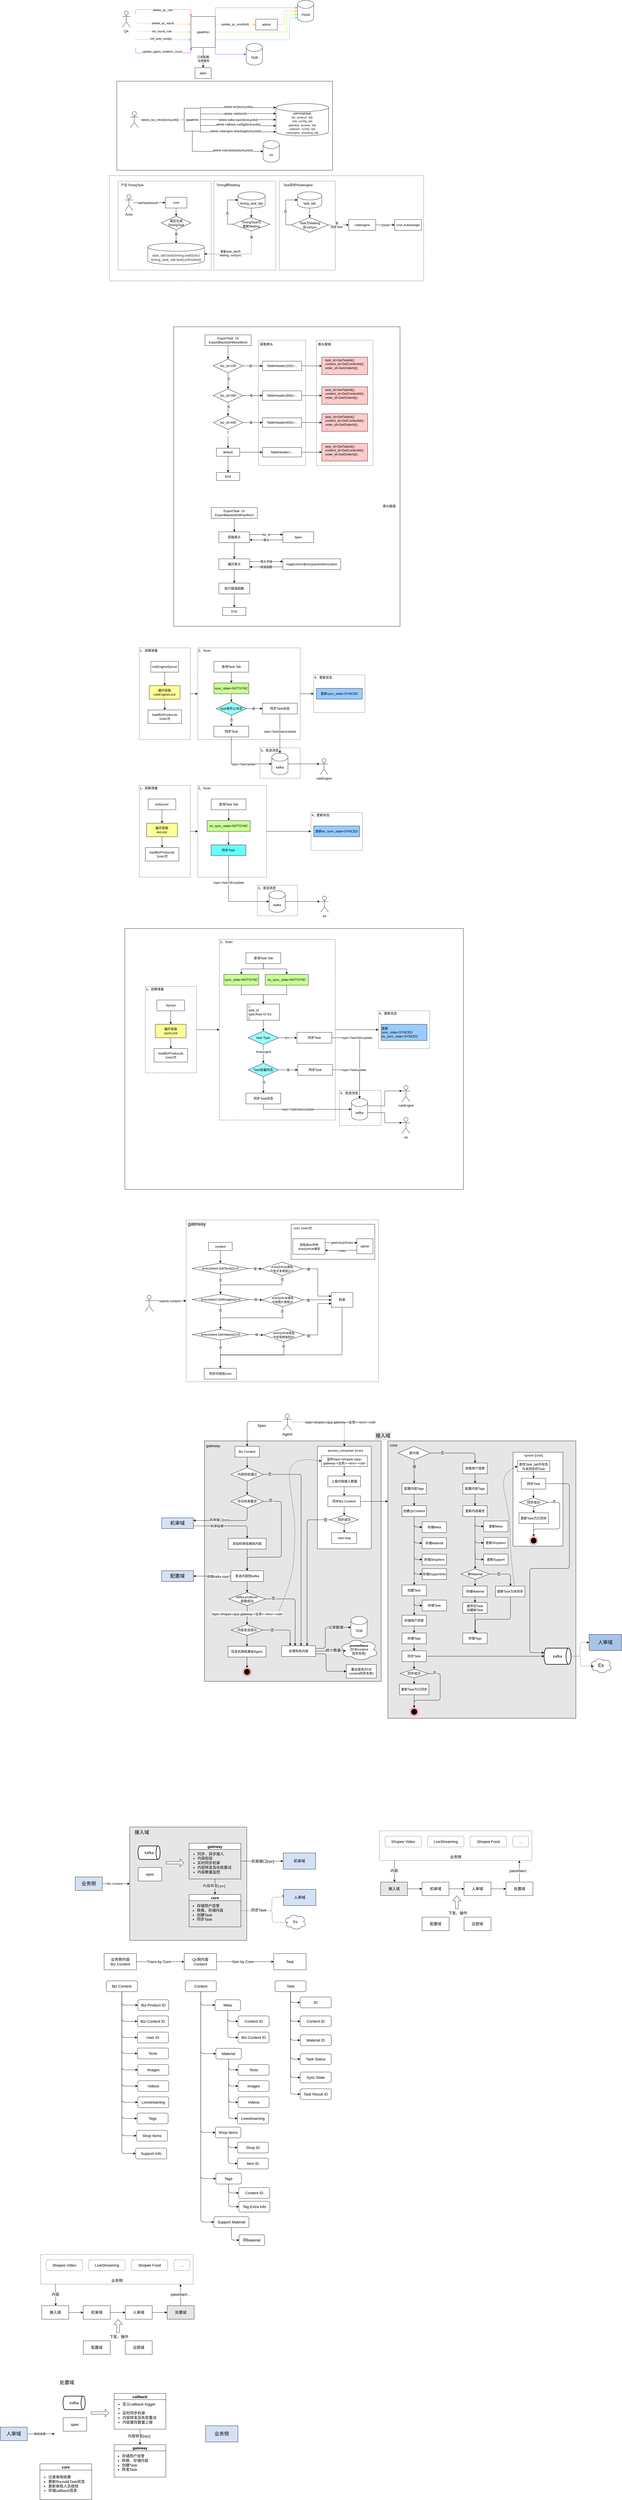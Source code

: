<mxfile version="19.0.2" type="github">
  <diagram id="uobTdvGDPKRyvpmwHlBW" name="Page-1">
    <mxGraphModel dx="2851" dy="1133" grid="0" gridSize="10" guides="1" tooltips="1" connect="1" arrows="1" fold="1" page="0" pageScale="1" pageWidth="827" pageHeight="1169" background="none" math="0" shadow="0">
      <root>
        <mxCell id="0" />
        <mxCell id="1" parent="0" />
        <mxCell id="27bR5ShenfpRosf2lx9B-198" value="" style="rounded=0;whiteSpace=wrap;html=1;fontSize=12;fillColor=#E6E6E6;" vertex="1" parent="1">
          <mxGeometry x="1035" y="5349" width="697" height="1028" as="geometry" />
        </mxCell>
        <mxCell id="27bR5ShenfpRosf2lx9B-197" value="" style="rounded=0;whiteSpace=wrap;html=1;fontSize=12;fillColor=#FFFFFF;" vertex="1" parent="1">
          <mxGeometry x="1499" y="5391" width="185" height="348" as="geometry" />
        </mxCell>
        <mxCell id="vmiMU9nKW5njwUc1p354-313" value="" style="rounded=0;whiteSpace=wrap;html=1;fontSize=14;fillColor=#E6E6E6;" parent="1" vertex="1">
          <mxGeometry x="77.94" y="6780" width="434.06" height="420" as="geometry" />
        </mxCell>
        <mxCell id="vmiMU9nKW5njwUc1p354-312" value="" style="rounded=0;whiteSpace=wrap;html=1;fontSize=14;fillColor=#E6E6E6;" parent="1" vertex="1">
          <mxGeometry x="355" y="5349" width="655" height="891" as="geometry" />
        </mxCell>
        <mxCell id="vmiMU9nKW5njwUc1p354-133" value="" style="rounded=0;whiteSpace=wrap;html=1;fontSize=14;" parent="1" vertex="1">
          <mxGeometry x="773.63" y="5369" width="200" height="380" as="geometry" />
        </mxCell>
        <mxCell id="yvo-5cn9b44YyOL_Ef-W-88" value="" style="rounded=0;whiteSpace=wrap;html=1;dashed=1;fontSize=12;" parent="1" vertex="1">
          <mxGeometry x="287.05" y="4530" width="712.95" height="600" as="geometry" />
        </mxCell>
        <mxCell id="yvo-5cn9b44YyOL_Ef-W-66" value="" style="rounded=0;whiteSpace=wrap;html=1;" parent="1" vertex="1">
          <mxGeometry x="676.5" y="4546" width="310" height="130" as="geometry" />
        </mxCell>
        <mxCell id="7WO8q2JZlUFJghjLVw7z-206" value="" style="rounded=0;whiteSpace=wrap;html=1;fillColor=#FFFFFF;" parent="1" vertex="1">
          <mxGeometry x="60" y="3450" width="1255" height="967" as="geometry" />
        </mxCell>
        <mxCell id="7WO8q2JZlUFJghjLVw7z-169" value="" style="rounded=0;whiteSpace=wrap;html=1;dashed=1;" parent="1" vertex="1">
          <mxGeometry x="855.5" y="4050" width="154.5" height="130" as="geometry" />
        </mxCell>
        <mxCell id="7WO8q2JZlUFJghjLVw7z-180" style="edgeStyle=orthogonalEdgeStyle;rounded=0;orthogonalLoop=1;jettySize=auto;html=1;exitX=1;exitY=0.5;exitDx=0;exitDy=0;" parent="1" source="7WO8q2JZlUFJghjLVw7z-170" target="7WO8q2JZlUFJghjLVw7z-175" edge="1">
          <mxGeometry relative="1" as="geometry" />
        </mxCell>
        <mxCell id="7WO8q2JZlUFJghjLVw7z-170" value="" style="rounded=0;whiteSpace=wrap;html=1;dashed=1;" parent="1" vertex="1">
          <mxGeometry x="410" y="3490" width="430" height="670" as="geometry" />
        </mxCell>
        <mxCell id="7WO8q2JZlUFJghjLVw7z-56" value="" style="rounded=0;whiteSpace=wrap;html=1;dashed=1;" parent="1" vertex="1">
          <mxGeometry x="330.26" y="2920" width="254.87" height="340" as="geometry" />
        </mxCell>
        <mxCell id="7WO8q2JZlUFJghjLVw7z-45" value="" style="rounded=0;whiteSpace=wrap;html=1;dashed=1;" parent="1" vertex="1">
          <mxGeometry x="760" y="2510" width="190" height="140" as="geometry" />
        </mxCell>
        <mxCell id="7WO8q2JZlUFJghjLVw7z-44" value="" style="rounded=0;whiteSpace=wrap;html=1;dashed=1;" parent="1" vertex="1">
          <mxGeometry x="560.99" y="2780" width="149.01" height="113" as="geometry" />
        </mxCell>
        <mxCell id="7WO8q2JZlUFJghjLVw7z-46" style="edgeStyle=orthogonalEdgeStyle;rounded=0;orthogonalLoop=1;jettySize=auto;html=1;exitX=1;exitY=0.5;exitDx=0;exitDy=0;entryX=0;entryY=0.5;entryDx=0;entryDy=0;" parent="1" source="7WO8q2JZlUFJghjLVw7z-42" target="7WO8q2JZlUFJghjLVw7z-45" edge="1">
          <mxGeometry relative="1" as="geometry" />
        </mxCell>
        <mxCell id="7WO8q2JZlUFJghjLVw7z-42" value="" style="rounded=0;whiteSpace=wrap;html=1;dashed=1;" parent="1" vertex="1">
          <mxGeometry x="330.26" y="2410" width="379.74" height="340" as="geometry" />
        </mxCell>
        <mxCell id="7WO8q2JZlUFJghjLVw7z-47" style="edgeStyle=orthogonalEdgeStyle;rounded=0;orthogonalLoop=1;jettySize=auto;html=1;exitX=1;exitY=0.5;exitDx=0;exitDy=0;" parent="1" source="7WO8q2JZlUFJghjLVw7z-41" edge="1">
          <mxGeometry relative="1" as="geometry">
            <mxPoint x="330" y="2580" as="targetPoint" />
          </mxGeometry>
        </mxCell>
        <mxCell id="7WO8q2JZlUFJghjLVw7z-41" value="" style="rounded=0;whiteSpace=wrap;html=1;dashed=1;" parent="1" vertex="1">
          <mxGeometry x="113.37" y="2410" width="189" height="340" as="geometry" />
        </mxCell>
        <mxCell id="GQ8E8FGZ-23W65X6d3Sy-111" value="" style="rounded=0;whiteSpace=wrap;html=1;fillColor=#FFFFFF;" parent="1" vertex="1">
          <mxGeometry x="241" y="1220" width="839" height="1110" as="geometry" />
        </mxCell>
        <mxCell id="GQ8E8FGZ-23W65X6d3Sy-48" value="" style="rounded=0;whiteSpace=wrap;html=1;fillColor=#FFFFFF;dashed=1;" parent="1" vertex="1">
          <mxGeometry x="770" y="1270" width="210" height="464" as="geometry" />
        </mxCell>
        <mxCell id="GQ8E8FGZ-23W65X6d3Sy-46" value="" style="rounded=0;whiteSpace=wrap;html=1;fillColor=#FFFFFF;dashed=1;" parent="1" vertex="1">
          <mxGeometry x="555" y="1270" width="175" height="464" as="geometry" />
        </mxCell>
        <mxCell id="CeL9gRLWSD85e0RHvUJz-43" value="" style="rounded=0;whiteSpace=wrap;html=1;dashed=1;" parent="1" vertex="1">
          <mxGeometry x="2.5" y="660" width="1165" height="390" as="geometry" />
        </mxCell>
        <mxCell id="CeL9gRLWSD85e0RHvUJz-34" value="" style="rounded=0;whiteSpace=wrap;html=1;dashed=1;" parent="1" vertex="1">
          <mxGeometry x="632.5" y="680" width="207.5" height="330" as="geometry" />
        </mxCell>
        <mxCell id="CeL9gRLWSD85e0RHvUJz-33" value="" style="rounded=0;whiteSpace=wrap;html=1;dashed=1;" parent="1" vertex="1">
          <mxGeometry x="390" y="680" width="230" height="330" as="geometry" />
        </mxCell>
        <mxCell id="CeL9gRLWSD85e0RHvUJz-32" value="" style="rounded=0;whiteSpace=wrap;html=1;dashed=1;" parent="1" vertex="1">
          <mxGeometry x="35" y="680" width="345" height="330" as="geometry" />
        </mxCell>
        <mxCell id="UNI3ZArGsZeaycdju-B4-52" value="" style="rounded=0;whiteSpace=wrap;html=1;fontFamily=Times New Roman;fontSize=11;" parent="1" vertex="1">
          <mxGeometry x="30" y="310" width="800" height="330" as="geometry" />
        </mxCell>
        <mxCell id="OcwO-sDlrfqJkoljVJBv-6" value="mysql" style="shape=cylinder3;whiteSpace=wrap;html=1;boundedLbl=1;backgroundOutline=1;size=15;" parent="1" vertex="1">
          <mxGeometry x="700" y="10" width="60" height="80" as="geometry" />
        </mxCell>
        <mxCell id="OcwO-sDlrfqJkoljVJBv-7" value="TiDB" style="shape=cylinder3;whiteSpace=wrap;html=1;boundedLbl=1;backgroundOutline=1;size=15;" parent="1" vertex="1">
          <mxGeometry x="510" y="170" width="60" height="80" as="geometry" />
        </mxCell>
        <mxCell id="OcwO-sDlrfqJkoljVJBv-49" style="edgeStyle=orthogonalEdgeStyle;rounded=0;orthogonalLoop=1;jettySize=auto;html=1;exitX=1;exitY=0.25;exitDx=0;exitDy=0;strokeColor=#FFB366;" parent="1" source="OcwO-sDlrfqJkoljVJBv-10" target="OcwO-sDlrfqJkoljVJBv-48" edge="1">
          <mxGeometry relative="1" as="geometry" />
        </mxCell>
        <mxCell id="OcwO-sDlrfqJkoljVJBv-50" value="update_qc_result(nil)" style="edgeLabel;html=1;align=center;verticalAlign=middle;resizable=0;points=[];" parent="OcwO-sDlrfqJkoljVJBv-49" vertex="1" connectable="0">
          <mxGeometry x="0.051" y="-1" relative="1" as="geometry">
            <mxPoint x="-6" y="-2" as="offset" />
          </mxGeometry>
        </mxCell>
        <mxCell id="OcwO-sDlrfqJkoljVJBv-52" style="edgeStyle=orthogonalEdgeStyle;rounded=0;orthogonalLoop=1;jettySize=auto;html=1;exitX=1;exitY=0.5;exitDx=0;exitDy=0;entryX=0;entryY=0;entryDx=0;entryDy=52.5;entryPerimeter=0;strokeColor=#99FF33;" parent="1" source="OcwO-sDlrfqJkoljVJBv-10" target="OcwO-sDlrfqJkoljVJBv-6" edge="1">
          <mxGeometry relative="1" as="geometry">
            <Array as="points">
              <mxPoint x="660" y="128" />
              <mxPoint x="660" y="63" />
            </Array>
          </mxGeometry>
        </mxCell>
        <mxCell id="OcwO-sDlrfqJkoljVJBv-53" style="edgeStyle=orthogonalEdgeStyle;rounded=0;orthogonalLoop=1;jettySize=auto;html=1;exitX=1;exitY=0.75;exitDx=0;exitDy=0;entryX=0;entryY=1;entryDx=0;entryDy=-15;entryPerimeter=0;strokeColor=#00FFFF;" parent="1" source="OcwO-sDlrfqJkoljVJBv-10" target="OcwO-sDlrfqJkoljVJBv-6" edge="1">
          <mxGeometry relative="1" as="geometry">
            <mxPoint x="690" y="120" as="targetPoint" />
            <Array as="points">
              <mxPoint x="670" y="156" />
              <mxPoint x="670" y="75" />
            </Array>
          </mxGeometry>
        </mxCell>
        <mxCell id="OcwO-sDlrfqJkoljVJBv-54" style="edgeStyle=orthogonalEdgeStyle;rounded=0;orthogonalLoop=1;jettySize=auto;html=1;exitX=1;exitY=0;exitDx=0;exitDy=0;entryX=0;entryY=0;entryDx=0;entryDy=27.5;entryPerimeter=0;strokeColor=#FF6666;" parent="1" source="OcwO-sDlrfqJkoljVJBv-10" target="OcwO-sDlrfqJkoljVJBv-6" edge="1">
          <mxGeometry relative="1" as="geometry" />
        </mxCell>
        <mxCell id="OcwO-sDlrfqJkoljVJBv-61" style="edgeStyle=orthogonalEdgeStyle;rounded=0;orthogonalLoop=1;jettySize=auto;html=1;exitX=1;exitY=1;exitDx=0;exitDy=0;fontColor=#FF6666;strokeColor=#9933FF;" parent="1" source="OcwO-sDlrfqJkoljVJBv-10" target="OcwO-sDlrfqJkoljVJBv-7" edge="1">
          <mxGeometry relative="1" as="geometry" />
        </mxCell>
        <mxCell id="zqUFxlJ8VEgJimfr6lBU-2" style="edgeStyle=orthogonalEdgeStyle;rounded=0;orthogonalLoop=1;jettySize=auto;html=1;exitX=0.5;exitY=1;exitDx=0;exitDy=0;entryX=0.5;entryY=0;entryDx=0;entryDy=0;" parent="1" source="OcwO-sDlrfqJkoljVJBv-10" target="zqUFxlJ8VEgJimfr6lBU-1" edge="1">
          <mxGeometry relative="1" as="geometry" />
        </mxCell>
        <mxCell id="zqUFxlJ8VEgJimfr6lBU-3" value="订阅配置,&lt;br&gt;注册服务" style="edgeLabel;html=1;align=center;verticalAlign=middle;resizable=0;points=[];" parent="zqUFxlJ8VEgJimfr6lBU-2" vertex="1" connectable="0">
          <mxGeometry x="0.102" y="1" relative="1" as="geometry">
            <mxPoint as="offset" />
          </mxGeometry>
        </mxCell>
        <mxCell id="OcwO-sDlrfqJkoljVJBv-10" value="qaadmin" style="rounded=0;whiteSpace=wrap;html=1;direction=east;" parent="1" vertex="1">
          <mxGeometry x="305" y="70" width="90" height="115" as="geometry" />
        </mxCell>
        <mxCell id="OcwO-sDlrfqJkoljVJBv-21" style="edgeStyle=orthogonalEdgeStyle;rounded=0;orthogonalLoop=1;jettySize=auto;html=1;entryX=0;entryY=0.25;entryDx=0;entryDy=0;exitX=1;exitY=0.25;exitDx=0;exitDy=0;strokeColor=#FFB366;" parent="1" source="OcwO-sDlrfqJkoljVJBv-29" target="OcwO-sDlrfqJkoljVJBv-10" edge="1">
          <mxGeometry relative="1" as="geometry">
            <mxPoint x="85" y="90" as="targetPoint" />
            <mxPoint x="35" y="90" as="sourcePoint" />
          </mxGeometry>
        </mxCell>
        <mxCell id="OcwO-sDlrfqJkoljVJBv-22" value="delete_qc_result" style="edgeLabel;html=1;align=center;verticalAlign=middle;resizable=0;points=[];" parent="OcwO-sDlrfqJkoljVJBv-21" vertex="1" connectable="0">
          <mxGeometry x="-0.11" y="-4" relative="1" as="geometry">
            <mxPoint x="7" y="-4" as="offset" />
          </mxGeometry>
        </mxCell>
        <mxCell id="OcwO-sDlrfqJkoljVJBv-32" style="edgeStyle=orthogonalEdgeStyle;rounded=0;orthogonalLoop=1;jettySize=auto;html=1;exitX=1;exitY=0.5;exitDx=0;exitDy=0;entryX=0;entryY=0.5;entryDx=0;entryDy=0;strokeColor=#99FF33;" parent="1" source="OcwO-sDlrfqJkoljVJBv-29" target="OcwO-sDlrfqJkoljVJBv-10" edge="1">
          <mxGeometry relative="1" as="geometry" />
        </mxCell>
        <mxCell id="OcwO-sDlrfqJkoljVJBv-33" value="init_round_rule" style="edgeLabel;html=1;align=center;verticalAlign=middle;resizable=0;points=[];" parent="OcwO-sDlrfqJkoljVJBv-32" vertex="1" connectable="0">
          <mxGeometry x="0.15" y="3" relative="1" as="geometry">
            <mxPoint x="-21" as="offset" />
          </mxGeometry>
        </mxCell>
        <mxCell id="OcwO-sDlrfqJkoljVJBv-34" style="edgeStyle=orthogonalEdgeStyle;rounded=0;orthogonalLoop=1;jettySize=auto;html=1;exitX=1;exitY=0.75;exitDx=0;exitDy=0;entryX=0;entryY=0.75;entryDx=0;entryDy=0;strokeColor=#00FFFF;" parent="1" source="OcwO-sDlrfqJkoljVJBv-29" target="OcwO-sDlrfqJkoljVJBv-10" edge="1">
          <mxGeometry relative="1" as="geometry" />
        </mxCell>
        <mxCell id="OcwO-sDlrfqJkoljVJBv-39" value="init_auto_assign" style="edgeLabel;html=1;align=center;verticalAlign=middle;resizable=0;points=[];" parent="OcwO-sDlrfqJkoljVJBv-34" vertex="1" connectable="0">
          <mxGeometry x="0.048" y="3" relative="1" as="geometry">
            <mxPoint x="-13" y="-2" as="offset" />
          </mxGeometry>
        </mxCell>
        <mxCell id="OcwO-sDlrfqJkoljVJBv-36" style="edgeStyle=orthogonalEdgeStyle;rounded=0;orthogonalLoop=1;jettySize=auto;html=1;exitX=1;exitY=0;exitDx=0;exitDy=0;entryX=0;entryY=0;entryDx=0;entryDy=0;strokeColor=#FF6666;" parent="1" source="OcwO-sDlrfqJkoljVJBv-29" target="OcwO-sDlrfqJkoljVJBv-10" edge="1">
          <mxGeometry relative="1" as="geometry" />
        </mxCell>
        <mxCell id="OcwO-sDlrfqJkoljVJBv-37" value="delete_qc_rule" style="edgeLabel;html=1;align=center;verticalAlign=middle;resizable=0;points=[];" parent="OcwO-sDlrfqJkoljVJBv-36" vertex="1" connectable="0">
          <mxGeometry x="0.496" y="-1" relative="1" as="geometry">
            <mxPoint x="-67" as="offset" />
          </mxGeometry>
        </mxCell>
        <mxCell id="OcwO-sDlrfqJkoljVJBv-38" style="edgeStyle=orthogonalEdgeStyle;rounded=0;orthogonalLoop=1;jettySize=auto;html=1;exitX=1;exitY=1;exitDx=0;exitDy=0;entryX=0;entryY=1;entryDx=0;entryDy=0;strokeColor=#9933FF;" parent="1" source="OcwO-sDlrfqJkoljVJBv-29" target="OcwO-sDlrfqJkoljVJBv-10" edge="1">
          <mxGeometry relative="1" as="geometry" />
        </mxCell>
        <mxCell id="OcwO-sDlrfqJkoljVJBv-40" value="update_agent_violation_count" style="edgeLabel;html=1;align=center;verticalAlign=middle;resizable=0;points=[];" parent="OcwO-sDlrfqJkoljVJBv-38" vertex="1" connectable="0">
          <mxGeometry x="0.088" y="1" relative="1" as="geometry">
            <mxPoint x="-16" y="-4" as="offset" />
          </mxGeometry>
        </mxCell>
        <mxCell id="OcwO-sDlrfqJkoljVJBv-29" value="QA" style="rounded=0;whiteSpace=wrap;html=1;direction=east;strokeWidth=0;glass=1;strokeColor=none;" parent="1" vertex="1">
          <mxGeometry x="30" y="65" width="70" height="120" as="geometry" />
        </mxCell>
        <mxCell id="OcwO-sDlrfqJkoljVJBv-51" style="edgeStyle=orthogonalEdgeStyle;rounded=0;orthogonalLoop=1;jettySize=auto;html=1;exitX=1;exitY=0.5;exitDx=0;exitDy=0;entryX=0;entryY=0.5;entryDx=0;entryDy=0;entryPerimeter=0;strokeColor=#FFB366;" parent="1" source="OcwO-sDlrfqJkoljVJBv-48" target="OcwO-sDlrfqJkoljVJBv-6" edge="1">
          <mxGeometry relative="1" as="geometry">
            <Array as="points">
              <mxPoint x="650" y="100" />
              <mxPoint x="650" y="50" />
            </Array>
          </mxGeometry>
        </mxCell>
        <mxCell id="OcwO-sDlrfqJkoljVJBv-48" value="admin" style="rounded=0;whiteSpace=wrap;html=1;" parent="1" vertex="1">
          <mxGeometry x="545" y="80" width="80" height="40" as="geometry" />
        </mxCell>
        <mxCell id="OcwO-sDlrfqJkoljVJBv-58" value="" style="shape=umlActor;verticalLabelPosition=bottom;verticalAlign=top;html=1;outlineConnect=0;fontColor=#FF6666;" parent="1" vertex="1">
          <mxGeometry x="50" y="50" width="30" height="60" as="geometry" />
        </mxCell>
        <mxCell id="zqUFxlJ8VEgJimfr6lBU-1" value="spex" style="rounded=0;whiteSpace=wrap;html=1;" parent="1" vertex="1">
          <mxGeometry x="320" y="260" width="60" height="40" as="geometry" />
        </mxCell>
        <mxCell id="UNI3ZArGsZeaycdju-B4-27" style="edgeStyle=orthogonalEdgeStyle;rounded=0;orthogonalLoop=1;jettySize=auto;html=1;exitX=1;exitY=0.5;exitDx=0;exitDy=0;entryX=0;entryY=0.5;entryDx=0;entryDy=0;entryPerimeter=0;" parent="1" source="UNI3ZArGsZeaycdju-B4-11" target="UNI3ZArGsZeaycdju-B4-29" edge="1">
          <mxGeometry relative="1" as="geometry">
            <mxPoint x="545" y="452.5" as="targetPoint" />
            <Array as="points" />
          </mxGeometry>
        </mxCell>
        <mxCell id="UNI3ZArGsZeaycdju-B4-28" value="delete kafka topic(bizId,prdId)" style="edgeLabel;html=1;align=center;verticalAlign=middle;resizable=0;points=[];" parent="UNI3ZArGsZeaycdju-B4-27" vertex="1" connectable="0">
          <mxGeometry x="-0.002" y="4" relative="1" as="geometry">
            <mxPoint y="4" as="offset" />
          </mxGeometry>
        </mxCell>
        <mxCell id="UNI3ZArGsZeaycdju-B4-37" style="edgeStyle=orthogonalEdgeStyle;rounded=0;orthogonalLoop=1;jettySize=auto;html=1;exitX=1;exitY=0.75;exitDx=0;exitDy=0;entryX=0;entryY=0;entryDx=0;entryDy=82.5;entryPerimeter=0;" parent="1" source="UNI3ZArGsZeaycdju-B4-11" target="UNI3ZArGsZeaycdju-B4-29" edge="1">
          <mxGeometry relative="1" as="geometry" />
        </mxCell>
        <mxCell id="UNI3ZArGsZeaycdju-B4-39" value="delete callback config(bizId,prdId)" style="edgeLabel;html=1;align=center;verticalAlign=middle;resizable=0;points=[];" parent="UNI3ZArGsZeaycdju-B4-37" vertex="1" connectable="0">
          <mxGeometry x="0.2" y="-1" relative="1" as="geometry">
            <mxPoint x="-28" y="-6" as="offset" />
          </mxGeometry>
        </mxCell>
        <mxCell id="UNI3ZArGsZeaycdju-B4-40" style="edgeStyle=orthogonalEdgeStyle;rounded=0;orthogonalLoop=1;jettySize=auto;html=1;exitX=1;exitY=0;exitDx=0;exitDy=0;entryX=0;entryY=0;entryDx=0;entryDy=15;entryPerimeter=0;" parent="1" source="UNI3ZArGsZeaycdju-B4-11" target="UNI3ZArGsZeaycdju-B4-29" edge="1">
          <mxGeometry relative="1" as="geometry">
            <Array as="points">
              <mxPoint x="340" y="408" />
              <mxPoint x="360" y="408" />
            </Array>
          </mxGeometry>
        </mxCell>
        <mxCell id="UNI3ZArGsZeaycdju-B4-41" value="delete biz(bizId,prdId)" style="edgeLabel;html=1;align=center;verticalAlign=middle;resizable=0;points=[];" parent="UNI3ZArGsZeaycdju-B4-40" vertex="1" connectable="0">
          <mxGeometry x="-0.279" y="3" relative="1" as="geometry">
            <mxPoint x="40" as="offset" />
          </mxGeometry>
        </mxCell>
        <mxCell id="UNI3ZArGsZeaycdju-B4-42" style="edgeStyle=orthogonalEdgeStyle;rounded=0;orthogonalLoop=1;jettySize=auto;html=1;exitX=1;exitY=0.25;exitDx=0;exitDy=0;entryX=0;entryY=0;entryDx=0;entryDy=37.5;entryPerimeter=0;" parent="1" source="UNI3ZArGsZeaycdju-B4-11" target="UNI3ZArGsZeaycdju-B4-29" edge="1">
          <mxGeometry relative="1" as="geometry" />
        </mxCell>
        <mxCell id="UNI3ZArGsZeaycdju-B4-43" value="delete role(bizId)" style="edgeLabel;html=1;align=center;verticalAlign=middle;resizable=0;points=[];" parent="UNI3ZArGsZeaycdju-B4-42" vertex="1" connectable="0">
          <mxGeometry x="0.298" relative="1" as="geometry">
            <mxPoint x="-52" as="offset" />
          </mxGeometry>
        </mxCell>
        <mxCell id="UNI3ZArGsZeaycdju-B4-46" style="edgeStyle=orthogonalEdgeStyle;rounded=0;orthogonalLoop=1;jettySize=auto;html=1;exitX=0.5;exitY=1;exitDx=0;exitDy=0;entryX=0;entryY=0.5;entryDx=0;entryDy=0;entryPerimeter=0;" parent="1" source="UNI3ZArGsZeaycdju-B4-11" target="UNI3ZArGsZeaycdju-B4-45" edge="1">
          <mxGeometry relative="1" as="geometry" />
        </mxCell>
        <mxCell id="UNI3ZArGsZeaycdju-B4-47" value="delete index&amp;amp;alias(bizId,prdId)" style="edgeLabel;html=1;align=center;verticalAlign=middle;resizable=0;points=[];" parent="UNI3ZArGsZeaycdju-B4-46" vertex="1" connectable="0">
          <mxGeometry x="0.33" y="4" relative="1" as="geometry">
            <mxPoint as="offset" />
          </mxGeometry>
        </mxCell>
        <mxCell id="UNI3ZArGsZeaycdju-B4-50" style="edgeStyle=orthogonalEdgeStyle;rounded=0;orthogonalLoop=1;jettySize=auto;html=1;exitX=1;exitY=1;exitDx=0;exitDy=0;entryX=0;entryY=1;entryDx=0;entryDy=-15;entryPerimeter=0;fontFamily=Times New Roman;fontSize=11;" parent="1" source="UNI3ZArGsZeaycdju-B4-11" target="UNI3ZArGsZeaycdju-B4-29" edge="1">
          <mxGeometry relative="1" as="geometry">
            <Array as="points">
              <mxPoint x="340" y="498" />
              <mxPoint x="480" y="498" />
            </Array>
          </mxGeometry>
        </mxCell>
        <mxCell id="UNI3ZArGsZeaycdju-B4-51" value="&lt;span style=&quot;font-family: &amp;#34;helvetica&amp;#34;&quot;&gt;delete ruleengine sharding(bizId,prdId)&lt;/span&gt;" style="edgeLabel;html=1;align=center;verticalAlign=middle;resizable=0;points=[];fontSize=11;fontFamily=Times New Roman;" parent="UNI3ZArGsZeaycdju-B4-50" vertex="1" connectable="0">
          <mxGeometry x="-0.301" y="-3" relative="1" as="geometry">
            <mxPoint x="34" y="-6" as="offset" />
          </mxGeometry>
        </mxCell>
        <mxCell id="UNI3ZArGsZeaycdju-B4-11" value="qaadmin" style="rounded=0;whiteSpace=wrap;html=1;direction=east;" parent="1" vertex="1">
          <mxGeometry x="280" y="410" width="60" height="85" as="geometry" />
        </mxCell>
        <mxCell id="UNI3ZArGsZeaycdju-B4-12" style="edgeStyle=orthogonalEdgeStyle;rounded=0;orthogonalLoop=1;jettySize=auto;html=1;strokeColor=#FFB366;" parent="1" source="UNI3ZArGsZeaycdju-B4-24" target="UNI3ZArGsZeaycdju-B4-11" edge="1">
          <mxGeometry relative="1" as="geometry">
            <mxPoint x="75" y="470" as="targetPoint" />
            <mxPoint x="130" y="453" as="sourcePoint" />
          </mxGeometry>
        </mxCell>
        <mxCell id="UNI3ZArGsZeaycdju-B4-53" value="&lt;span style=&quot;font-family: &amp;#34;helvetica&amp;#34;&quot;&gt;delete_biz_infos(bizId,prdId)&lt;/span&gt;" style="edgeLabel;html=1;align=center;verticalAlign=middle;resizable=0;points=[];fontSize=11;fontFamily=Times New Roman;" parent="UNI3ZArGsZeaycdju-B4-12" vertex="1" connectable="0">
          <mxGeometry x="-0.155" relative="1" as="geometry">
            <mxPoint x="8" as="offset" />
          </mxGeometry>
        </mxCell>
        <mxCell id="UNI3ZArGsZeaycdju-B4-24" value="" style="shape=umlActor;verticalLabelPosition=bottom;verticalAlign=top;html=1;outlineConnect=0;fontColor=#FF6666;" parent="1" vertex="1">
          <mxGeometry x="80" y="422.5" width="30" height="60" as="geometry" />
        </mxCell>
        <mxCell id="UNI3ZArGsZeaycdju-B4-29" value="&lt;font style=&quot;font-size: 11px&quot;&gt;admin(global)&lt;br&gt;&lt;span style=&quot;color: rgb(32 , 35 , 37) ; font-family: &amp;#34;helvetica neue&amp;#34; , &amp;#34;helvetica&amp;#34; , &amp;#34;arial&amp;#34; , &amp;#34;microsoft yahei&amp;#34; , &amp;#34;hiragino sans gb&amp;#34; , &amp;#34;heiti sc&amp;#34; , &amp;#34;wenquanyi micro hei&amp;#34; , sans-serif ; text-align: left ; background-color: rgb(255 , 255 , 255)&quot;&gt;&lt;font&gt;biz_product_tab&lt;br&gt;&lt;/font&gt;&lt;/span&gt;&lt;span style=&quot;color: rgb(32 , 35 , 37) ; font-family: &amp;#34;helvetica neue&amp;#34; , &amp;#34;helvetica&amp;#34; , &amp;#34;arial&amp;#34; , &amp;#34;microsoft yahei&amp;#34; , &amp;#34;hiragino sans gb&amp;#34; , &amp;#34;heiti sc&amp;#34; , &amp;#34;wenquanyi micro hei&amp;#34; , sans-serif ; text-align: left ; background-color: rgb(255 , 255 , 255)&quot;&gt;role_config_tab&lt;/span&gt;&lt;span style=&quot;color: rgb(32 , 35 , 37) ; font-family: &amp;#34;helvetica neue&amp;#34; , &amp;#34;helvetica&amp;#34; , &amp;#34;arial&amp;#34; , &amp;#34;microsoft yahei&amp;#34; , &amp;#34;hiragino sans gb&amp;#34; , &amp;#34;heiti sc&amp;#34; , &amp;#34;wenquanyi micro hei&amp;#34; , sans-serif ; text-align: left ; background-color: rgb(255 , 255 , 255)&quot;&gt;&lt;font&gt;&lt;br&gt;gateway_access_tab&lt;br&gt;&lt;/font&gt;&lt;/span&gt;&lt;span style=&quot;color: rgb(32 , 35 , 37) ; font-family: &amp;#34;helvetica neue&amp;#34; , &amp;#34;helvetica&amp;#34; , &amp;#34;arial&amp;#34; , &amp;#34;microsoft yahei&amp;#34; , &amp;#34;hiragino sans gb&amp;#34; , &amp;#34;heiti sc&amp;#34; , &amp;#34;wenquanyi micro hei&amp;#34; , sans-serif ; text-align: left ; background-color: rgb(255 , 255 , 255)&quot;&gt;callback_config_tab&lt;/span&gt;&lt;span style=&quot;color: rgb(32 , 35 , 37) ; font-family: &amp;#34;helvetica neue&amp;#34; , &amp;#34;helvetica&amp;#34; , &amp;#34;arial&amp;#34; , &amp;#34;microsoft yahei&amp;#34; , &amp;#34;hiragino sans gb&amp;#34; , &amp;#34;heiti sc&amp;#34; , &amp;#34;wenquanyi micro hei&amp;#34; , sans-serif ; text-align: left ; background-color: rgb(255 , 255 , 255)&quot;&gt;&lt;font&gt;&lt;br&gt;ruleengine_sharding_tab&lt;/font&gt;&lt;/span&gt;&lt;/font&gt;&lt;span&gt;&lt;br&gt;&lt;/span&gt;" style="shape=cylinder3;whiteSpace=wrap;html=1;boundedLbl=1;backgroundOutline=1;size=15;" parent="1" vertex="1">
          <mxGeometry x="620" y="392.5" width="195" height="120" as="geometry" />
        </mxCell>
        <mxCell id="UNI3ZArGsZeaycdju-B4-45" value="es" style="shape=cylinder3;whiteSpace=wrap;html=1;boundedLbl=1;backgroundOutline=1;size=15;" parent="1" vertex="1">
          <mxGeometry x="572.5" y="530" width="60" height="80" as="geometry" />
        </mxCell>
        <mxCell id="CeL9gRLWSD85e0RHvUJz-4" style="edgeStyle=orthogonalEdgeStyle;rounded=0;orthogonalLoop=1;jettySize=auto;html=1;entryX=0;entryY=0.5;entryDx=0;entryDy=0;" parent="1" source="CeL9gRLWSD85e0RHvUJz-1" target="CeL9gRLWSD85e0RHvUJz-2" edge="1">
          <mxGeometry relative="1" as="geometry" />
        </mxCell>
        <mxCell id="CeL9gRLWSD85e0RHvUJz-5" value="addTaskResult" style="edgeLabel;html=1;align=center;verticalAlign=middle;resizable=0;points=[];" parent="CeL9gRLWSD85e0RHvUJz-4" vertex="1" connectable="0">
          <mxGeometry x="-0.097" y="-1" relative="1" as="geometry">
            <mxPoint as="offset" />
          </mxGeometry>
        </mxCell>
        <mxCell id="CeL9gRLWSD85e0RHvUJz-1" value="Actor" style="shape=umlActor;verticalLabelPosition=bottom;verticalAlign=top;html=1;outlineConnect=0;direction=east;" parent="1" vertex="1">
          <mxGeometry x="60" y="730" width="30" height="60" as="geometry" />
        </mxCell>
        <mxCell id="CeL9gRLWSD85e0RHvUJz-10" style="edgeStyle=orthogonalEdgeStyle;rounded=0;orthogonalLoop=1;jettySize=auto;html=1;exitX=0.5;exitY=1;exitDx=0;exitDy=0;entryX=0.5;entryY=0;entryDx=0;entryDy=0;" parent="1" source="CeL9gRLWSD85e0RHvUJz-2" target="CeL9gRLWSD85e0RHvUJz-9" edge="1">
          <mxGeometry relative="1" as="geometry" />
        </mxCell>
        <mxCell id="CeL9gRLWSD85e0RHvUJz-2" value="core" style="rounded=0;whiteSpace=wrap;html=1;" parent="1" vertex="1">
          <mxGeometry x="210" y="740" width="80" height="40" as="geometry" />
        </mxCell>
        <mxCell id="CeL9gRLWSD85e0RHvUJz-6" value="&lt;span style=&quot;color: rgb(50 , 50 , 50) ; font-size: 13px ; background-color: rgba(255 , 255 , 255 , 0.01)&quot;&gt;task_tab:task(timing,waitSync)&lt;br&gt;&lt;/span&gt;&lt;span style=&quot;color: rgb(50 , 50 , 50) ; font-size: 13px ; background-color: rgba(255 , 255 , 255 , 0.01)&quot;&gt;timing_task_tab:task(unfinished)&lt;/span&gt;&lt;span style=&quot;color: rgb(50 , 50 , 50) ; font-size: 13px ; background-color: rgba(255 , 255 , 255 , 0.01)&quot;&gt;&lt;br&gt;&lt;/span&gt;" style="shape=cylinder3;whiteSpace=wrap;html=1;boundedLbl=1;backgroundOutline=1;size=15;" parent="1" vertex="1">
          <mxGeometry x="145" y="910" width="210" height="80" as="geometry" />
        </mxCell>
        <mxCell id="CeL9gRLWSD85e0RHvUJz-11" style="edgeStyle=orthogonalEdgeStyle;rounded=0;orthogonalLoop=1;jettySize=auto;html=1;entryX=0.5;entryY=0;entryDx=0;entryDy=0;entryPerimeter=0;" parent="1" source="CeL9gRLWSD85e0RHvUJz-9" target="CeL9gRLWSD85e0RHvUJz-6" edge="1">
          <mxGeometry relative="1" as="geometry" />
        </mxCell>
        <mxCell id="CeL9gRLWSD85e0RHvUJz-12" value="是" style="edgeLabel;html=1;align=center;verticalAlign=middle;resizable=0;points=[];" parent="CeL9gRLWSD85e0RHvUJz-11" vertex="1" connectable="0">
          <mxGeometry x="-0.36" y="4" relative="1" as="geometry">
            <mxPoint x="-4" as="offset" />
          </mxGeometry>
        </mxCell>
        <mxCell id="CeL9gRLWSD85e0RHvUJz-9" value="满足生成TimingTask" style="rhombus;whiteSpace=wrap;html=1;" parent="1" vertex="1">
          <mxGeometry x="195" y="810" width="110" height="50" as="geometry" />
        </mxCell>
        <mxCell id="CeL9gRLWSD85e0RHvUJz-18" value="否" style="edgeStyle=orthogonalEdgeStyle;rounded=0;orthogonalLoop=1;jettySize=auto;html=1;exitX=0;exitY=0.5;exitDx=0;exitDy=0;entryX=0;entryY=0.5;entryDx=0;entryDy=0;entryPerimeter=0;" parent="1" source="CeL9gRLWSD85e0RHvUJz-13" target="CeL9gRLWSD85e0RHvUJz-17" edge="1">
          <mxGeometry x="-0.196" relative="1" as="geometry">
            <mxPoint as="offset" />
          </mxGeometry>
        </mxCell>
        <mxCell id="CeL9gRLWSD85e0RHvUJz-19" style="edgeStyle=orthogonalEdgeStyle;rounded=0;orthogonalLoop=1;jettySize=auto;html=1;entryX=1;entryY=0.5;entryDx=0;entryDy=0;entryPerimeter=0;dashed=1;" parent="1" source="CeL9gRLWSD85e0RHvUJz-13" target="CeL9gRLWSD85e0RHvUJz-6" edge="1">
          <mxGeometry relative="1" as="geometry">
            <Array as="points">
              <mxPoint x="529" y="950" />
            </Array>
          </mxGeometry>
        </mxCell>
        <mxCell id="CeL9gRLWSD85e0RHvUJz-20" value="是" style="edgeLabel;html=1;align=center;verticalAlign=middle;resizable=0;points=[];" parent="CeL9gRLWSD85e0RHvUJz-19" vertex="1" connectable="0">
          <mxGeometry x="-0.825" y="3" relative="1" as="geometry">
            <mxPoint x="-3" as="offset" />
          </mxGeometry>
        </mxCell>
        <mxCell id="CeL9gRLWSD85e0RHvUJz-21" value="更新task_tab为&lt;br&gt;Wating, notSync" style="edgeLabel;html=1;align=center;verticalAlign=middle;resizable=0;points=[];" parent="CeL9gRLWSD85e0RHvUJz-19" vertex="1" connectable="0">
          <mxGeometry x="0.084" y="-2" relative="1" as="geometry">
            <mxPoint x="-23" as="offset" />
          </mxGeometry>
        </mxCell>
        <mxCell id="CeL9gRLWSD85e0RHvUJz-13" value="TimingTask可&lt;br&gt;更新Waiting" style="rhombus;whiteSpace=wrap;html=1;" parent="1" vertex="1">
          <mxGeometry x="460" y="815" width="137" height="50" as="geometry" />
        </mxCell>
        <mxCell id="CeL9gRLWSD85e0RHvUJz-16" style="edgeStyle=orthogonalEdgeStyle;rounded=0;orthogonalLoop=1;jettySize=auto;html=1;entryX=0.5;entryY=0;entryDx=0;entryDy=0;" parent="1" target="CeL9gRLWSD85e0RHvUJz-13" edge="1">
          <mxGeometry relative="1" as="geometry">
            <mxPoint x="528.5" y="775" as="sourcePoint" />
          </mxGeometry>
        </mxCell>
        <mxCell id="CeL9gRLWSD85e0RHvUJz-17" value="&lt;span&gt;timing_task_tab&lt;/span&gt;" style="shape=cylinder3;whiteSpace=wrap;html=1;boundedLbl=1;backgroundOutline=1;size=15;" parent="1" vertex="1">
          <mxGeometry x="479.25" y="720" width="100.75" height="60" as="geometry" />
        </mxCell>
        <mxCell id="CeL9gRLWSD85e0RHvUJz-25" style="edgeStyle=orthogonalEdgeStyle;rounded=0;orthogonalLoop=1;jettySize=auto;html=1;entryX=0.5;entryY=0;entryDx=0;entryDy=0;" parent="1" source="CeL9gRLWSD85e0RHvUJz-23" target="CeL9gRLWSD85e0RHvUJz-24" edge="1">
          <mxGeometry relative="1" as="geometry" />
        </mxCell>
        <mxCell id="CeL9gRLWSD85e0RHvUJz-23" value="task_tab" style="shape=cylinder3;whiteSpace=wrap;html=1;boundedLbl=1;backgroundOutline=1;size=15;" parent="1" vertex="1">
          <mxGeometry x="700" y="720" width="90" height="60" as="geometry" />
        </mxCell>
        <mxCell id="CeL9gRLWSD85e0RHvUJz-26" style="edgeStyle=orthogonalEdgeStyle;rounded=0;orthogonalLoop=1;jettySize=auto;html=1;exitX=0;exitY=0.5;exitDx=0;exitDy=0;entryX=0;entryY=0.5;entryDx=0;entryDy=0;entryPerimeter=0;" parent="1" source="CeL9gRLWSD85e0RHvUJz-24" target="CeL9gRLWSD85e0RHvUJz-23" edge="1">
          <mxGeometry relative="1" as="geometry" />
        </mxCell>
        <mxCell id="CeL9gRLWSD85e0RHvUJz-29" value="否" style="edgeLabel;html=1;align=center;verticalAlign=middle;resizable=0;points=[];" parent="CeL9gRLWSD85e0RHvUJz-26" vertex="1" connectable="0">
          <mxGeometry x="-0.109" y="2" relative="1" as="geometry">
            <mxPoint as="offset" />
          </mxGeometry>
        </mxCell>
        <mxCell id="CeL9gRLWSD85e0RHvUJz-41" style="edgeStyle=orthogonalEdgeStyle;rounded=0;orthogonalLoop=1;jettySize=auto;html=1;entryX=0;entryY=0.5;entryDx=0;entryDy=0;" parent="1" source="CeL9gRLWSD85e0RHvUJz-24" target="CeL9gRLWSD85e0RHvUJz-27" edge="1">
          <mxGeometry relative="1" as="geometry" />
        </mxCell>
        <mxCell id="CeL9gRLWSD85e0RHvUJz-42" value="是&lt;br&gt;同步Task" style="edgeLabel;html=1;align=center;verticalAlign=middle;resizable=0;points=[];" parent="CeL9gRLWSD85e0RHvUJz-41" vertex="1" connectable="0">
          <mxGeometry x="0.177" y="-1" relative="1" as="geometry">
            <mxPoint x="-14" y="-1" as="offset" />
          </mxGeometry>
        </mxCell>
        <mxCell id="CeL9gRLWSD85e0RHvUJz-24" value="Task为Waiting&lt;br&gt;且&lt;span style=&quot;font-size: 11px ; background-color: rgb(255 , 255 , 255)&quot;&gt;notSync&lt;/span&gt;" style="rhombus;whiteSpace=wrap;html=1;" parent="1" vertex="1">
          <mxGeometry x="676.5" y="815" width="137" height="55" as="geometry" />
        </mxCell>
        <mxCell id="CeL9gRLWSD85e0RHvUJz-49" value="qTask" style="edgeStyle=orthogonalEdgeStyle;rounded=0;orthogonalLoop=1;jettySize=auto;html=1;exitX=1;exitY=0.5;exitDx=0;exitDy=0;entryX=0;entryY=0.5;entryDx=0;entryDy=0;" parent="1" source="CeL9gRLWSD85e0RHvUJz-27" target="CeL9gRLWSD85e0RHvUJz-48" edge="1">
          <mxGeometry relative="1" as="geometry" />
        </mxCell>
        <mxCell id="CeL9gRLWSD85e0RHvUJz-27" value="ruleengine" style="rounded=0;whiteSpace=wrap;html=1;" parent="1" vertex="1">
          <mxGeometry x="890" y="822.5" width="100" height="40" as="geometry" />
        </mxCell>
        <mxCell id="CeL9gRLWSD85e0RHvUJz-38" value="产生TimingTask" style="text;html=1;strokeColor=none;fillColor=none;align=center;verticalAlign=middle;whiteSpace=wrap;rounded=0;dashed=1;" parent="1" vertex="1">
          <mxGeometry x="35" y="680" width="105" height="30" as="geometry" />
        </mxCell>
        <mxCell id="CeL9gRLWSD85e0RHvUJz-39" value="Timing转Waiting" style="text;html=1;strokeColor=none;fillColor=none;align=center;verticalAlign=middle;whiteSpace=wrap;rounded=0;dashed=1;" parent="1" vertex="1">
          <mxGeometry x="390" y="680" width="105" height="30" as="geometry" />
        </mxCell>
        <mxCell id="CeL9gRLWSD85e0RHvUJz-40" value="Task同步Ruleengine" style="text;html=1;strokeColor=none;fillColor=none;align=center;verticalAlign=middle;whiteSpace=wrap;rounded=0;dashed=1;" parent="1" vertex="1">
          <mxGeometry x="632.5" y="680" width="137.5" height="30" as="geometry" />
        </mxCell>
        <mxCell id="CeL9gRLWSD85e0RHvUJz-48" value="cron.AutoAssign" style="rounded=0;whiteSpace=wrap;html=1;" parent="1" vertex="1">
          <mxGeometry x="1060" y="822.5" width="100" height="40" as="geometry" />
        </mxCell>
        <mxCell id="GQ8E8FGZ-23W65X6d3Sy-8" style="edgeStyle=orthogonalEdgeStyle;rounded=0;orthogonalLoop=1;jettySize=auto;html=1;exitX=0.5;exitY=1;exitDx=0;exitDy=0;entryX=0.5;entryY=0;entryDx=0;entryDy=0;" parent="1" source="GQ8E8FGZ-23W65X6d3Sy-2" target="GQ8E8FGZ-23W65X6d3Sy-4" edge="1">
          <mxGeometry relative="1" as="geometry" />
        </mxCell>
        <mxCell id="GQ8E8FGZ-23W65X6d3Sy-14" value="否" style="edgeLabel;html=1;align=center;verticalAlign=middle;resizable=0;points=[];" parent="GQ8E8FGZ-23W65X6d3Sy-8" vertex="1" connectable="0">
          <mxGeometry x="-0.236" y="1" relative="1" as="geometry">
            <mxPoint as="offset" />
          </mxGeometry>
        </mxCell>
        <mxCell id="GQ8E8FGZ-23W65X6d3Sy-37" style="edgeStyle=orthogonalEdgeStyle;rounded=0;orthogonalLoop=1;jettySize=auto;html=1;exitX=1;exitY=0.5;exitDx=0;exitDy=0;" parent="1" source="GQ8E8FGZ-23W65X6d3Sy-2" target="GQ8E8FGZ-23W65X6d3Sy-30" edge="1">
          <mxGeometry relative="1" as="geometry" />
        </mxCell>
        <mxCell id="GQ8E8FGZ-23W65X6d3Sy-39" value="是" style="edgeLabel;html=1;align=center;verticalAlign=middle;resizable=0;points=[];" parent="GQ8E8FGZ-23W65X6d3Sy-37" vertex="1" connectable="0">
          <mxGeometry x="-0.208" relative="1" as="geometry">
            <mxPoint as="offset" />
          </mxGeometry>
        </mxCell>
        <mxCell id="GQ8E8FGZ-23W65X6d3Sy-2" value="biz_id=100" style="rhombus;whiteSpace=wrap;html=1;" parent="1" vertex="1">
          <mxGeometry x="387.5" y="1340" width="110" height="50" as="geometry" />
        </mxCell>
        <mxCell id="GQ8E8FGZ-23W65X6d3Sy-9" style="edgeStyle=orthogonalEdgeStyle;rounded=0;orthogonalLoop=1;jettySize=auto;html=1;exitX=0.5;exitY=1;exitDx=0;exitDy=0;entryX=0.5;entryY=0;entryDx=0;entryDy=0;" parent="1" source="GQ8E8FGZ-23W65X6d3Sy-4" target="GQ8E8FGZ-23W65X6d3Sy-5" edge="1">
          <mxGeometry relative="1" as="geometry" />
        </mxCell>
        <mxCell id="GQ8E8FGZ-23W65X6d3Sy-16" value="否" style="edgeLabel;html=1;align=center;verticalAlign=middle;resizable=0;points=[];" parent="GQ8E8FGZ-23W65X6d3Sy-9" vertex="1" connectable="0">
          <mxGeometry x="-0.324" y="1" relative="1" as="geometry">
            <mxPoint as="offset" />
          </mxGeometry>
        </mxCell>
        <mxCell id="GQ8E8FGZ-23W65X6d3Sy-35" style="edgeStyle=orthogonalEdgeStyle;rounded=0;orthogonalLoop=1;jettySize=auto;html=1;exitX=1;exitY=0.5;exitDx=0;exitDy=0;" parent="1" source="GQ8E8FGZ-23W65X6d3Sy-4" target="GQ8E8FGZ-23W65X6d3Sy-31" edge="1">
          <mxGeometry relative="1" as="geometry" />
        </mxCell>
        <mxCell id="GQ8E8FGZ-23W65X6d3Sy-40" value="是" style="edgeLabel;html=1;align=center;verticalAlign=middle;resizable=0;points=[];" parent="GQ8E8FGZ-23W65X6d3Sy-35" vertex="1" connectable="0">
          <mxGeometry x="-0.098" y="-2" relative="1" as="geometry">
            <mxPoint x="-2" y="-2" as="offset" />
          </mxGeometry>
        </mxCell>
        <mxCell id="GQ8E8FGZ-23W65X6d3Sy-4" value="biz_id=300" style="rhombus;whiteSpace=wrap;html=1;" parent="1" vertex="1">
          <mxGeometry x="387.5" y="1450" width="110" height="50" as="geometry" />
        </mxCell>
        <mxCell id="GQ8E8FGZ-23W65X6d3Sy-22" style="edgeStyle=orthogonalEdgeStyle;rounded=0;orthogonalLoop=1;jettySize=auto;html=1;exitX=0.5;exitY=1;exitDx=0;exitDy=0;entryX=0.5;entryY=0;entryDx=0;entryDy=0;" parent="1" source="GQ8E8FGZ-23W65X6d3Sy-5" target="GQ8E8FGZ-23W65X6d3Sy-21" edge="1">
          <mxGeometry relative="1" as="geometry" />
        </mxCell>
        <mxCell id="GQ8E8FGZ-23W65X6d3Sy-23" value="......" style="edgeLabel;html=1;align=center;verticalAlign=middle;resizable=0;points=[];" parent="GQ8E8FGZ-23W65X6d3Sy-22" vertex="1" connectable="0">
          <mxGeometry x="-0.312" y="-1" relative="1" as="geometry">
            <mxPoint as="offset" />
          </mxGeometry>
        </mxCell>
        <mxCell id="GQ8E8FGZ-23W65X6d3Sy-33" style="edgeStyle=orthogonalEdgeStyle;rounded=0;orthogonalLoop=1;jettySize=auto;html=1;exitX=1;exitY=0.5;exitDx=0;exitDy=0;entryX=0;entryY=0.5;entryDx=0;entryDy=0;" parent="1" source="GQ8E8FGZ-23W65X6d3Sy-5" target="GQ8E8FGZ-23W65X6d3Sy-32" edge="1">
          <mxGeometry relative="1" as="geometry" />
        </mxCell>
        <mxCell id="GQ8E8FGZ-23W65X6d3Sy-41" value="是" style="edgeLabel;html=1;align=center;verticalAlign=middle;resizable=0;points=[];" parent="GQ8E8FGZ-23W65X6d3Sy-33" vertex="1" connectable="0">
          <mxGeometry x="-0.181" relative="1" as="geometry">
            <mxPoint as="offset" />
          </mxGeometry>
        </mxCell>
        <mxCell id="GQ8E8FGZ-23W65X6d3Sy-5" value="biz_id=400" style="rhombus;whiteSpace=wrap;html=1;" parent="1" vertex="1">
          <mxGeometry x="387.5" y="1550" width="110" height="50" as="geometry" />
        </mxCell>
        <mxCell id="GQ8E8FGZ-23W65X6d3Sy-6" value="&lt;div style=&quot;text-align: left;&quot;&gt;&lt;span style=&quot;background-color: initial;&quot;&gt;task_id=GetTaskId();&lt;/span&gt;&lt;/div&gt;&lt;div style=&quot;text-align: left;&quot;&gt;&lt;span style=&quot;background-color: initial;&quot;&gt;content_id=GetContentId();&lt;/span&gt;&lt;/div&gt;&lt;div style=&quot;text-align: left;&quot;&gt;&lt;span style=&quot;background-color: initial;&quot;&gt;order_id=GetOrderId();&lt;/span&gt;&lt;/div&gt;&lt;div style=&quot;text-align: left;&quot;&gt;&lt;span style=&quot;background-color: initial;&quot;&gt;...&lt;/span&gt;&lt;/div&gt;" style="rounded=0;whiteSpace=wrap;html=1;fillColor=#FFCCCC;" parent="1" vertex="1">
          <mxGeometry x="790" y="1332.5" width="170" height="65" as="geometry" />
        </mxCell>
        <mxCell id="GQ8E8FGZ-23W65X6d3Sy-10" value="&lt;div style=&quot;text-align: left;&quot;&gt;&lt;span style=&quot;background-color: initial;&quot;&gt;task_id=GetTaskId();&lt;/span&gt;&lt;/div&gt;&lt;div style=&quot;text-align: left;&quot;&gt;&lt;span style=&quot;background-color: initial;&quot;&gt;content_id=GetContentId();&lt;/span&gt;&lt;/div&gt;&lt;div style=&quot;text-align: left;&quot;&gt;&lt;span style=&quot;background-color: initial;&quot;&gt;order_id=GetOrderId();&lt;/span&gt;&lt;/div&gt;&lt;div style=&quot;text-align: left;&quot;&gt;&lt;span style=&quot;background-color: initial;&quot;&gt;...&lt;/span&gt;&lt;/div&gt;" style="rounded=0;whiteSpace=wrap;html=1;fillColor=#FFCCCC;" parent="1" vertex="1">
          <mxGeometry x="790" y="1442.5" width="170" height="65" as="geometry" />
        </mxCell>
        <mxCell id="GQ8E8FGZ-23W65X6d3Sy-12" value="&lt;div style=&quot;text-align: left;&quot;&gt;&lt;span style=&quot;background-color: initial;&quot;&gt;task_id=GetTaskId();&lt;/span&gt;&lt;/div&gt;&lt;div style=&quot;text-align: left;&quot;&gt;&lt;span style=&quot;background-color: initial;&quot;&gt;content_id=GetContentId();&lt;/span&gt;&lt;/div&gt;&lt;div style=&quot;text-align: left;&quot;&gt;&lt;span style=&quot;background-color: initial;&quot;&gt;order_id=GetOrderId();&lt;/span&gt;&lt;/div&gt;&lt;div style=&quot;text-align: left;&quot;&gt;&lt;span style=&quot;background-color: initial;&quot;&gt;...&lt;/span&gt;&lt;/div&gt;" style="rounded=0;whiteSpace=wrap;html=1;fillColor=#FFCCCC;" parent="1" vertex="1">
          <mxGeometry x="790" y="1542.5" width="170" height="65" as="geometry" />
        </mxCell>
        <mxCell id="GQ8E8FGZ-23W65X6d3Sy-20" style="edgeStyle=orthogonalEdgeStyle;rounded=0;orthogonalLoop=1;jettySize=auto;html=1;exitX=0.5;exitY=1;exitDx=0;exitDy=0;entryX=0.5;entryY=0;entryDx=0;entryDy=0;" parent="1" source="GQ8E8FGZ-23W65X6d3Sy-19" target="GQ8E8FGZ-23W65X6d3Sy-2" edge="1">
          <mxGeometry relative="1" as="geometry" />
        </mxCell>
        <mxCell id="GQ8E8FGZ-23W65X6d3Sy-19" value="ExportTask&amp;nbsp; Or&lt;br&gt;ExportBlacklistHitKeyWord" style="rounded=0;whiteSpace=wrap;html=1;" parent="1" vertex="1">
          <mxGeometry x="357.01" y="1250" width="171" height="40" as="geometry" />
        </mxCell>
        <mxCell id="GQ8E8FGZ-23W65X6d3Sy-28" style="edgeStyle=orthogonalEdgeStyle;rounded=0;orthogonalLoop=1;jettySize=auto;html=1;exitX=0.5;exitY=1;exitDx=0;exitDy=0;" parent="1" source="GQ8E8FGZ-23W65X6d3Sy-21" target="GQ8E8FGZ-23W65X6d3Sy-27" edge="1">
          <mxGeometry relative="1" as="geometry" />
        </mxCell>
        <mxCell id="GQ8E8FGZ-23W65X6d3Sy-44" style="edgeStyle=orthogonalEdgeStyle;rounded=0;orthogonalLoop=1;jettySize=auto;html=1;exitX=1;exitY=0.5;exitDx=0;exitDy=0;entryX=0;entryY=0.5;entryDx=0;entryDy=0;" parent="1" source="GQ8E8FGZ-23W65X6d3Sy-21" target="GQ8E8FGZ-23W65X6d3Sy-43" edge="1">
          <mxGeometry relative="1" as="geometry" />
        </mxCell>
        <mxCell id="GQ8E8FGZ-23W65X6d3Sy-21" value="default" style="rounded=0;whiteSpace=wrap;html=1;" parent="1" vertex="1">
          <mxGeometry x="399.38" y="1670" width="86.25" height="30" as="geometry" />
        </mxCell>
        <mxCell id="GQ8E8FGZ-23W65X6d3Sy-24" value="&lt;div style=&quot;text-align: left;&quot;&gt;&lt;span style=&quot;background-color: initial;&quot;&gt;task_id=GetTaskId();&lt;/span&gt;&lt;/div&gt;&lt;div style=&quot;text-align: left;&quot;&gt;&lt;span style=&quot;background-color: initial;&quot;&gt;content_id=GetContentId();&lt;/span&gt;&lt;/div&gt;&lt;div style=&quot;text-align: left;&quot;&gt;&lt;span style=&quot;background-color: initial;&quot;&gt;order_id=GetOrderId();&lt;/span&gt;&lt;/div&gt;&lt;div style=&quot;text-align: left;&quot;&gt;&lt;span style=&quot;background-color: initial;&quot;&gt;...&lt;/span&gt;&lt;/div&gt;" style="rounded=0;whiteSpace=wrap;html=1;fillColor=#FFCCCC;" parent="1" vertex="1">
          <mxGeometry x="790" y="1652.5" width="170" height="65" as="geometry" />
        </mxCell>
        <mxCell id="GQ8E8FGZ-23W65X6d3Sy-27" value="End" style="rounded=0;whiteSpace=wrap;html=1;" parent="1" vertex="1">
          <mxGeometry x="399.38" y="1760" width="86.25" height="30" as="geometry" />
        </mxCell>
        <mxCell id="GQ8E8FGZ-23W65X6d3Sy-38" style="edgeStyle=orthogonalEdgeStyle;rounded=0;orthogonalLoop=1;jettySize=auto;html=1;exitX=1;exitY=0.5;exitDx=0;exitDy=0;entryX=0;entryY=0.5;entryDx=0;entryDy=0;" parent="1" source="GQ8E8FGZ-23W65X6d3Sy-30" target="GQ8E8FGZ-23W65X6d3Sy-6" edge="1">
          <mxGeometry relative="1" as="geometry" />
        </mxCell>
        <mxCell id="GQ8E8FGZ-23W65X6d3Sy-30" value="TableHeader(100)=..." style="rounded=0;whiteSpace=wrap;html=1;fillColor=#FFFFFF;" parent="1" vertex="1">
          <mxGeometry x="570" y="1347.5" width="145" height="35" as="geometry" />
        </mxCell>
        <mxCell id="GQ8E8FGZ-23W65X6d3Sy-36" style="edgeStyle=orthogonalEdgeStyle;rounded=0;orthogonalLoop=1;jettySize=auto;html=1;exitX=1;exitY=0.5;exitDx=0;exitDy=0;entryX=0;entryY=0.5;entryDx=0;entryDy=0;" parent="1" source="GQ8E8FGZ-23W65X6d3Sy-31" target="GQ8E8FGZ-23W65X6d3Sy-10" edge="1">
          <mxGeometry relative="1" as="geometry" />
        </mxCell>
        <mxCell id="GQ8E8FGZ-23W65X6d3Sy-31" value="TableHeader(300)=..." style="rounded=0;whiteSpace=wrap;html=1;fillColor=#FFFFFF;" parent="1" vertex="1">
          <mxGeometry x="570" y="1457.5" width="145" height="35" as="geometry" />
        </mxCell>
        <mxCell id="GQ8E8FGZ-23W65X6d3Sy-34" style="edgeStyle=orthogonalEdgeStyle;rounded=0;orthogonalLoop=1;jettySize=auto;html=1;exitX=1;exitY=0.5;exitDx=0;exitDy=0;" parent="1" source="GQ8E8FGZ-23W65X6d3Sy-32" target="GQ8E8FGZ-23W65X6d3Sy-12" edge="1">
          <mxGeometry relative="1" as="geometry" />
        </mxCell>
        <mxCell id="GQ8E8FGZ-23W65X6d3Sy-32" value="TableHeader(400)=..." style="rounded=0;whiteSpace=wrap;html=1;fillColor=#FFFFFF;" parent="1" vertex="1">
          <mxGeometry x="570" y="1557.5" width="145" height="35" as="geometry" />
        </mxCell>
        <mxCell id="GQ8E8FGZ-23W65X6d3Sy-45" style="edgeStyle=orthogonalEdgeStyle;rounded=0;orthogonalLoop=1;jettySize=auto;html=1;exitX=1;exitY=0.5;exitDx=0;exitDy=0;entryX=0;entryY=0.5;entryDx=0;entryDy=0;" parent="1" source="GQ8E8FGZ-23W65X6d3Sy-43" target="GQ8E8FGZ-23W65X6d3Sy-24" edge="1">
          <mxGeometry relative="1" as="geometry" />
        </mxCell>
        <mxCell id="GQ8E8FGZ-23W65X6d3Sy-43" value="TableHeader=..." style="rounded=0;whiteSpace=wrap;html=1;fillColor=#FFFFFF;" parent="1" vertex="1">
          <mxGeometry x="570" y="1667.5" width="145" height="35" as="geometry" />
        </mxCell>
        <mxCell id="GQ8E8FGZ-23W65X6d3Sy-47" value="获取表头" style="text;html=1;strokeColor=none;fillColor=none;align=center;verticalAlign=middle;whiteSpace=wrap;rounded=0;dashed=1;" parent="1" vertex="1">
          <mxGeometry x="555" y="1270" width="60" height="30" as="geometry" />
        </mxCell>
        <mxCell id="GQ8E8FGZ-23W65X6d3Sy-49" value="表头赋值" style="text;html=1;strokeColor=none;fillColor=none;align=center;verticalAlign=middle;whiteSpace=wrap;rounded=0;dashed=1;" parent="1" vertex="1">
          <mxGeometry x="770" y="1270" width="60" height="30" as="geometry" />
        </mxCell>
        <mxCell id="GQ8E8FGZ-23W65X6d3Sy-70" style="edgeStyle=orthogonalEdgeStyle;rounded=0;orthogonalLoop=1;jettySize=auto;html=1;exitX=0.5;exitY=1;exitDx=0;exitDy=0;entryX=0.5;entryY=0;entryDx=0;entryDy=0;" parent="1" source="GQ8E8FGZ-23W65X6d3Sy-71" target="GQ8E8FGZ-23W65X6d3Sy-91" edge="1">
          <mxGeometry relative="1" as="geometry">
            <mxPoint x="465.49" y="1960" as="targetPoint" />
          </mxGeometry>
        </mxCell>
        <mxCell id="GQ8E8FGZ-23W65X6d3Sy-71" value="ExportTask&amp;nbsp; Or&lt;br&gt;ExportBlacklistHitKeyWord" style="rounded=0;whiteSpace=wrap;html=1;" parent="1" vertex="1">
          <mxGeometry x="379.99" y="1890" width="171" height="40" as="geometry" />
        </mxCell>
        <mxCell id="GQ8E8FGZ-23W65X6d3Sy-76" value="End" style="rounded=0;whiteSpace=wrap;html=1;" parent="1" vertex="1">
          <mxGeometry x="422.37" y="2260" width="86.25" height="30" as="geometry" />
        </mxCell>
        <mxCell id="GQ8E8FGZ-23W65X6d3Sy-86" value="表头赋值" style="text;html=1;strokeColor=none;fillColor=none;align=center;verticalAlign=middle;whiteSpace=wrap;rounded=0;dashed=1;" parent="1" vertex="1">
          <mxGeometry x="1010" y="1870" width="60" height="30" as="geometry" />
        </mxCell>
        <mxCell id="GQ8E8FGZ-23W65X6d3Sy-93" value="biz_id" style="edgeStyle=orthogonalEdgeStyle;rounded=0;orthogonalLoop=1;jettySize=auto;html=1;exitX=1;exitY=0.25;exitDx=0;exitDy=0;entryX=0;entryY=0.25;entryDx=0;entryDy=0;" parent="1" source="GQ8E8FGZ-23W65X6d3Sy-91" target="GQ8E8FGZ-23W65X6d3Sy-97" edge="1">
          <mxGeometry relative="1" as="geometry">
            <mxPoint x="700" y="1945" as="targetPoint" />
          </mxGeometry>
        </mxCell>
        <mxCell id="GQ8E8FGZ-23W65X6d3Sy-102" style="edgeStyle=orthogonalEdgeStyle;rounded=0;orthogonalLoop=1;jettySize=auto;html=1;exitX=0.5;exitY=1;exitDx=0;exitDy=0;" parent="1" source="GQ8E8FGZ-23W65X6d3Sy-91" target="GQ8E8FGZ-23W65X6d3Sy-101" edge="1">
          <mxGeometry relative="1" as="geometry" />
        </mxCell>
        <mxCell id="GQ8E8FGZ-23W65X6d3Sy-91" value="获取表头" style="rounded=0;whiteSpace=wrap;html=1;fillColor=#FFFFFF;" parent="1" vertex="1">
          <mxGeometry x="408.24" y="1980" width="114.51" height="40" as="geometry" />
        </mxCell>
        <mxCell id="GQ8E8FGZ-23W65X6d3Sy-98" value="表头" style="edgeStyle=orthogonalEdgeStyle;rounded=0;orthogonalLoop=1;jettySize=auto;html=1;exitX=0;exitY=0.75;exitDx=0;exitDy=0;entryX=1;entryY=0.75;entryDx=0;entryDy=0;" parent="1" source="GQ8E8FGZ-23W65X6d3Sy-97" target="GQ8E8FGZ-23W65X6d3Sy-91" edge="1">
          <mxGeometry relative="1" as="geometry" />
        </mxCell>
        <mxCell id="GQ8E8FGZ-23W65X6d3Sy-97" value="Spex" style="rounded=0;whiteSpace=wrap;html=1;fillColor=#FFFFFF;" parent="1" vertex="1">
          <mxGeometry x="645.49" y="1980" width="114.51" height="40" as="geometry" />
        </mxCell>
        <mxCell id="GQ8E8FGZ-23W65X6d3Sy-105" value="表头字段" style="edgeStyle=orthogonalEdgeStyle;rounded=0;orthogonalLoop=1;jettySize=auto;html=1;exitX=1;exitY=0.25;exitDx=0;exitDy=0;entryX=0;entryY=0.25;entryDx=0;entryDy=0;" parent="1" source="GQ8E8FGZ-23W65X6d3Sy-101" target="GQ8E8FGZ-23W65X6d3Sy-104" edge="1">
          <mxGeometry relative="1" as="geometry" />
        </mxCell>
        <mxCell id="GQ8E8FGZ-23W65X6d3Sy-109" style="edgeStyle=orthogonalEdgeStyle;rounded=0;orthogonalLoop=1;jettySize=auto;html=1;exitX=0.5;exitY=1;exitDx=0;exitDy=0;entryX=0.5;entryY=0;entryDx=0;entryDy=0;" parent="1" source="GQ8E8FGZ-23W65X6d3Sy-101" target="GQ8E8FGZ-23W65X6d3Sy-108" edge="1">
          <mxGeometry relative="1" as="geometry" />
        </mxCell>
        <mxCell id="GQ8E8FGZ-23W65X6d3Sy-101" value="遍历表头" style="rounded=0;whiteSpace=wrap;html=1;fillColor=#FFFFFF;" parent="1" vertex="1">
          <mxGeometry x="408.24" y="2080" width="114.51" height="40" as="geometry" />
        </mxCell>
        <mxCell id="GQ8E8FGZ-23W65X6d3Sy-106" value="赋值函数" style="edgeStyle=orthogonalEdgeStyle;rounded=0;orthogonalLoop=1;jettySize=auto;html=1;exitX=0;exitY=0.75;exitDx=0;exitDy=0;entryX=1;entryY=0.75;entryDx=0;entryDy=0;" parent="1" source="GQ8E8FGZ-23W65X6d3Sy-104" target="GQ8E8FGZ-23W65X6d3Sy-101" edge="1">
          <mxGeometry relative="1" as="geometry" />
        </mxCell>
        <mxCell id="GQ8E8FGZ-23W65X6d3Sy-104" value="map[column]func(parameters)value" style="rounded=0;whiteSpace=wrap;html=1;fillColor=#FFFFFF;" parent="1" vertex="1">
          <mxGeometry x="645.49" y="2080" width="214.51" height="40" as="geometry" />
        </mxCell>
        <mxCell id="GQ8E8FGZ-23W65X6d3Sy-110" style="edgeStyle=orthogonalEdgeStyle;rounded=0;orthogonalLoop=1;jettySize=auto;html=1;exitX=0.5;exitY=1;exitDx=0;exitDy=0;entryX=0.5;entryY=0;entryDx=0;entryDy=0;" parent="1" source="GQ8E8FGZ-23W65X6d3Sy-108" target="GQ8E8FGZ-23W65X6d3Sy-76" edge="1">
          <mxGeometry relative="1" as="geometry" />
        </mxCell>
        <mxCell id="GQ8E8FGZ-23W65X6d3Sy-108" value="执行赋值函数" style="rounded=0;whiteSpace=wrap;html=1;fillColor=#FFFFFF;" parent="1" vertex="1">
          <mxGeometry x="408.24" y="2170" width="114.51" height="40" as="geometry" />
        </mxCell>
        <mxCell id="7WO8q2JZlUFJghjLVw7z-4" style="edgeStyle=orthogonalEdgeStyle;rounded=0;orthogonalLoop=1;jettySize=auto;html=1;exitX=0.5;exitY=1;exitDx=0;exitDy=0;entryX=0.5;entryY=0;entryDx=0;entryDy=0;" parent="1" source="kmFmsOt2vEK-rdcnGAnT-2" target="7WO8q2JZlUFJghjLVw7z-13" edge="1">
          <mxGeometry relative="1" as="geometry">
            <mxPoint x="207.5" y="2540" as="targetPoint" />
          </mxGeometry>
        </mxCell>
        <mxCell id="kmFmsOt2vEK-rdcnGAnT-2" value="ruleEngineSyncer" style="rounded=0;whiteSpace=wrap;html=1;" parent="1" vertex="1">
          <mxGeometry x="156.19" y="2460" width="102.63" height="40" as="geometry" />
        </mxCell>
        <mxCell id="7WO8q2JZlUFJghjLVw7z-8" style="edgeStyle=orthogonalEdgeStyle;rounded=0;orthogonalLoop=1;jettySize=auto;html=1;exitX=0.5;exitY=1;exitDx=0;exitDy=0;" parent="1" target="7WO8q2JZlUFJghjLVw7z-6" edge="1">
          <mxGeometry relative="1" as="geometry">
            <mxPoint x="207.5" y="2600" as="sourcePoint" />
          </mxGeometry>
        </mxCell>
        <mxCell id="7WO8q2JZlUFJghjLVw7z-6" value="loadBizProducuts&lt;br&gt;1min/次" style="rounded=0;whiteSpace=wrap;html=1;" parent="1" vertex="1">
          <mxGeometry x="145.74" y="2640" width="124.26" height="50" as="geometry" />
        </mxCell>
        <mxCell id="7WO8q2JZlUFJghjLVw7z-13" value="&lt;span style=&quot;&quot;&gt;循环获取&lt;/span&gt;&lt;br style=&quot;&quot;&gt;&lt;span style=&quot;&quot;&gt;ruleEngineLock&lt;/span&gt;" style="rounded=0;whiteSpace=wrap;html=1;fillColor=#FFFF99;" parent="1" vertex="1">
          <mxGeometry x="150.31" y="2550" width="114.37" height="50" as="geometry" />
        </mxCell>
        <mxCell id="7WO8q2JZlUFJghjLVw7z-20" style="edgeStyle=orthogonalEdgeStyle;rounded=0;orthogonalLoop=1;jettySize=auto;html=1;exitX=0.5;exitY=1;exitDx=0;exitDy=0;entryX=0.5;entryY=0;entryDx=0;entryDy=0;" parent="1" source="7WO8q2JZlUFJghjLVw7z-15" target="7WO8q2JZlUFJghjLVw7z-19" edge="1">
          <mxGeometry relative="1" as="geometry" />
        </mxCell>
        <mxCell id="7WO8q2JZlUFJghjLVw7z-15" value="sync_state=NOTSYNC" style="rounded=0;whiteSpace=wrap;html=1;fillColor=#CCFF99;" parent="1" vertex="1">
          <mxGeometry x="390" y="2540" width="129.26" height="40" as="geometry" />
        </mxCell>
        <mxCell id="7WO8q2JZlUFJghjLVw7z-18" style="edgeStyle=orthogonalEdgeStyle;rounded=0;orthogonalLoop=1;jettySize=auto;html=1;exitX=0.5;exitY=1;exitDx=0;exitDy=0;entryX=0.5;entryY=0;entryDx=0;entryDy=0;" parent="1" source="7WO8q2JZlUFJghjLVw7z-17" target="7WO8q2JZlUFJghjLVw7z-15" edge="1">
          <mxGeometry relative="1" as="geometry" />
        </mxCell>
        <mxCell id="7WO8q2JZlUFJghjLVw7z-17" value="查询Task Tab" style="rounded=0;whiteSpace=wrap;html=1;" parent="1" vertex="1">
          <mxGeometry x="390" y="2460" width="129.26" height="40" as="geometry" />
        </mxCell>
        <mxCell id="7WO8q2JZlUFJghjLVw7z-25" style="edgeStyle=orthogonalEdgeStyle;rounded=0;orthogonalLoop=1;jettySize=auto;html=1;exitX=0.5;exitY=1;exitDx=0;exitDy=0;" parent="1" source="7WO8q2JZlUFJghjLVw7z-19" target="7WO8q2JZlUFJghjLVw7z-22" edge="1">
          <mxGeometry relative="1" as="geometry" />
        </mxCell>
        <mxCell id="7WO8q2JZlUFJghjLVw7z-37" value="否" style="edgeLabel;html=1;align=center;verticalAlign=middle;resizable=0;points=[];" parent="7WO8q2JZlUFJghjLVw7z-25" vertex="1" connectable="0">
          <mxGeometry x="-0.302" relative="1" as="geometry">
            <mxPoint y="3" as="offset" />
          </mxGeometry>
        </mxCell>
        <mxCell id="7WO8q2JZlUFJghjLVw7z-26" style="edgeStyle=orthogonalEdgeStyle;rounded=0;orthogonalLoop=1;jettySize=auto;html=1;exitX=1;exitY=0.5;exitDx=0;exitDy=0;" parent="1" source="7WO8q2JZlUFJghjLVw7z-19" target="7WO8q2JZlUFJghjLVw7z-23" edge="1">
          <mxGeometry relative="1" as="geometry" />
        </mxCell>
        <mxCell id="7WO8q2JZlUFJghjLVw7z-36" value="是" style="edgeLabel;html=1;align=center;verticalAlign=middle;resizable=0;points=[];" parent="7WO8q2JZlUFJghjLVw7z-26" vertex="1" connectable="0">
          <mxGeometry x="-0.112" relative="1" as="geometry">
            <mxPoint as="offset" />
          </mxGeometry>
        </mxCell>
        <mxCell id="7WO8q2JZlUFJghjLVw7z-19" value="task是终止状态" style="rhombus;whiteSpace=wrap;html=1;fillColor=#99FFFF;" parent="1" vertex="1">
          <mxGeometry x="398.63" y="2610" width="112" height="50" as="geometry" />
        </mxCell>
        <mxCell id="7WO8q2JZlUFJghjLVw7z-35" style="edgeStyle=orthogonalEdgeStyle;rounded=0;orthogonalLoop=1;jettySize=auto;html=1;exitX=0.5;exitY=1;exitDx=0;exitDy=0;entryX=0;entryY=0.5;entryDx=0;entryDy=0;entryPerimeter=0;" parent="1" source="7WO8q2JZlUFJghjLVw7z-22" target="7WO8q2JZlUFJghjLVw7z-28" edge="1">
          <mxGeometry relative="1" as="geometry" />
        </mxCell>
        <mxCell id="7WO8q2JZlUFJghjLVw7z-39" value="&lt;span style=&quot;color: rgba(0, 0, 0, 0); font-family: monospace; font-size: 0px; text-align: start; background-color: rgb(248, 249, 250);&quot;&gt;%3CmxGraphModel%3E%3Croot%3E%3CmxCell%20id%3D%220%22%2F%3E%3CmxCell%20id%3D%221%22%20parent%3D%220%22%2F%3E%3CmxCell%20id%3D%222%22%20value%3D%22topic%3DTaskUpdate%22%20style%3D%22edgeLabel%3Bhtml%3D1%3Balign%3Dcenter%3BverticalAlign%3Dmiddle%3Bresizable%3D0%3Bpoints%3D%5B%5D%3B%22%20vertex%3D%221%22%20connectable%3D%220%22%20parent%3D%221%22%3E%3CmxGeometry%20x%3D%22634.63%22%20y%3D%222702%22%20as%3D%22geometry%22%2F%3E%3C%2FmxCell%3E%3C%2Froot%3E%3C%2FmxGraphModel%3E&lt;/span&gt;&lt;span style=&quot;color: rgba(0, 0, 0, 0); font-family: monospace; font-size: 0px; text-align: start; background-color: rgb(248, 249, 250);&quot;&gt;%3CmxGraphModel%3E%3Croot%3E%3CmxCell%20id%3D%220%22%2F%3E%3CmxCell%20id%3D%221%22%20parent%3D%220%22%2F%3E%3CmxCell%20id%3D%222%22%20value%3D%22topic%3DTaskUpdate%22%20style%3D%22edgeLabel%3Bhtml%3D1%3Balign%3Dcenter%3BverticalAlign%3Dmiddle%3Bresizable%3D0%3Bpoints%3D%5B%5D%3B%22%20vertex%3D%221%22%20connectable%3D%220%22%20parent%3D%221%22%3E%3CmxGeometry%20x%3D%22634.63%22%20y%3D%222702%22%20as%3D%22geometry%22%2F%3E%3C%2FmxCell%3E%3C%2Froot%3E%3C%2FmxGraphModel%3E&lt;/span&gt;" style="edgeLabel;html=1;align=center;verticalAlign=middle;resizable=0;points=[];" parent="7WO8q2JZlUFJghjLVw7z-35" vertex="1" connectable="0">
          <mxGeometry x="-0.246" y="1" relative="1" as="geometry">
            <mxPoint as="offset" />
          </mxGeometry>
        </mxCell>
        <mxCell id="7WO8q2JZlUFJghjLVw7z-40" value="topic=TaskUpdate" style="edgeLabel;html=1;align=center;verticalAlign=middle;resizable=0;points=[];" parent="7WO8q2JZlUFJghjLVw7z-35" vertex="1" connectable="0">
          <mxGeometry x="-0.246" y="-3" relative="1" as="geometry">
            <mxPoint x="48" y="6" as="offset" />
          </mxGeometry>
        </mxCell>
        <mxCell id="7WO8q2JZlUFJghjLVw7z-22" value="同步Task" style="rounded=0;whiteSpace=wrap;html=1;" parent="1" vertex="1">
          <mxGeometry x="390" y="2700" width="129.26" height="40" as="geometry" />
        </mxCell>
        <mxCell id="7WO8q2JZlUFJghjLVw7z-34" style="edgeStyle=orthogonalEdgeStyle;rounded=0;orthogonalLoop=1;jettySize=auto;html=1;exitX=0.5;exitY=1;exitDx=0;exitDy=0;entryX=0.5;entryY=0;entryDx=0;entryDy=0;entryPerimeter=0;" parent="1" source="7WO8q2JZlUFJghjLVw7z-23" target="7WO8q2JZlUFJghjLVw7z-28" edge="1">
          <mxGeometry relative="1" as="geometry" />
        </mxCell>
        <mxCell id="7WO8q2JZlUFJghjLVw7z-38" value="topic=TaskStatusUpdate" style="edgeLabel;html=1;align=center;verticalAlign=middle;resizable=0;points=[];" parent="7WO8q2JZlUFJghjLVw7z-34" vertex="1" connectable="0">
          <mxGeometry x="-0.105" relative="1" as="geometry">
            <mxPoint as="offset" />
          </mxGeometry>
        </mxCell>
        <mxCell id="7WO8q2JZlUFJghjLVw7z-23" value="同步Task状态" style="rounded=0;whiteSpace=wrap;html=1;" parent="1" vertex="1">
          <mxGeometry x="570" y="2615" width="129.26" height="40" as="geometry" />
        </mxCell>
        <mxCell id="7WO8q2JZlUFJghjLVw7z-186" style="edgeStyle=orthogonalEdgeStyle;rounded=0;orthogonalLoop=1;jettySize=auto;html=1;exitX=1;exitY=0.5;exitDx=0;exitDy=0;exitPerimeter=0;entryX=0;entryY=0.5;entryDx=0;entryDy=0;" parent="1" source="7WO8q2JZlUFJghjLVw7z-28" edge="1">
          <mxGeometry relative="1" as="geometry">
            <mxPoint x="781.5" y="2840" as="targetPoint" />
          </mxGeometry>
        </mxCell>
        <mxCell id="7WO8q2JZlUFJghjLVw7z-28" value="kafka" style="shape=cylinder3;whiteSpace=wrap;html=1;boundedLbl=1;backgroundOutline=1;size=15;rotation=0;" parent="1" vertex="1">
          <mxGeometry x="604.63" y="2800" width="60" height="80" as="geometry" />
        </mxCell>
        <mxCell id="7WO8q2JZlUFJghjLVw7z-33" value="更新sync_state=SYNCED" style="rounded=0;whiteSpace=wrap;html=1;fillColor=#99CCFF;" parent="1" vertex="1">
          <mxGeometry x="770" y="2560" width="170" height="40" as="geometry" />
        </mxCell>
        <mxCell id="7WO8q2JZlUFJghjLVw7z-49" value="1、前期准备" style="text;html=1;strokeColor=none;fillColor=none;align=left;verticalAlign=middle;whiteSpace=wrap;rounded=0;dashed=1;" parent="1" vertex="1">
          <mxGeometry x="113.37" y="2410" width="87" height="20" as="geometry" />
        </mxCell>
        <mxCell id="7WO8q2JZlUFJghjLVw7z-50" value="2、Scan" style="text;html=1;strokeColor=none;fillColor=none;align=left;verticalAlign=middle;whiteSpace=wrap;rounded=0;dashed=1;" parent="1" vertex="1">
          <mxGeometry x="330.26" y="2410" width="87" height="20" as="geometry" />
        </mxCell>
        <mxCell id="7WO8q2JZlUFJghjLVw7z-51" value="3、发送消息" style="text;html=1;strokeColor=none;fillColor=none;align=left;verticalAlign=middle;whiteSpace=wrap;rounded=0;dashed=1;" parent="1" vertex="1">
          <mxGeometry x="560.99" y="2780" width="87" height="20" as="geometry" />
        </mxCell>
        <mxCell id="7WO8q2JZlUFJghjLVw7z-52" value="4、更新状态" style="text;html=1;strokeColor=none;fillColor=none;align=left;verticalAlign=middle;whiteSpace=wrap;rounded=0;dashed=1;" parent="1" vertex="1">
          <mxGeometry x="760" y="2510" width="87" height="20" as="geometry" />
        </mxCell>
        <mxCell id="7WO8q2JZlUFJghjLVw7z-53" value="" style="rounded=0;whiteSpace=wrap;html=1;dashed=1;" parent="1" vertex="1">
          <mxGeometry x="750" y="3020" width="190" height="140" as="geometry" />
        </mxCell>
        <mxCell id="7WO8q2JZlUFJghjLVw7z-54" value="" style="rounded=0;whiteSpace=wrap;html=1;dashed=1;" parent="1" vertex="1">
          <mxGeometry x="550.99" y="3290" width="149.01" height="113" as="geometry" />
        </mxCell>
        <mxCell id="7WO8q2JZlUFJghjLVw7z-55" style="edgeStyle=orthogonalEdgeStyle;rounded=0;orthogonalLoop=1;jettySize=auto;html=1;exitX=1;exitY=0.5;exitDx=0;exitDy=0;entryX=0;entryY=0.5;entryDx=0;entryDy=0;" parent="1" source="7WO8q2JZlUFJghjLVw7z-56" target="7WO8q2JZlUFJghjLVw7z-53" edge="1">
          <mxGeometry relative="1" as="geometry" />
        </mxCell>
        <mxCell id="7WO8q2JZlUFJghjLVw7z-90" style="edgeStyle=orthogonalEdgeStyle;rounded=0;orthogonalLoop=1;jettySize=auto;html=1;exitX=1;exitY=0.5;exitDx=0;exitDy=0;entryX=0;entryY=0.5;entryDx=0;entryDy=0;" parent="1" source="7WO8q2JZlUFJghjLVw7z-58" target="7WO8q2JZlUFJghjLVw7z-56" edge="1">
          <mxGeometry relative="1" as="geometry" />
        </mxCell>
        <mxCell id="7WO8q2JZlUFJghjLVw7z-58" value="" style="rounded=0;whiteSpace=wrap;html=1;dashed=1;" parent="1" vertex="1">
          <mxGeometry x="113.37" y="2920" width="189" height="340" as="geometry" />
        </mxCell>
        <mxCell id="7WO8q2JZlUFJghjLVw7z-59" style="edgeStyle=orthogonalEdgeStyle;rounded=0;orthogonalLoop=1;jettySize=auto;html=1;exitX=0.5;exitY=1;exitDx=0;exitDy=0;entryX=0.5;entryY=0;entryDx=0;entryDy=0;" parent="1" source="7WO8q2JZlUFJghjLVw7z-60" target="7WO8q2JZlUFJghjLVw7z-63" edge="1">
          <mxGeometry relative="1" as="geometry">
            <mxPoint x="197.5" y="3050" as="targetPoint" />
          </mxGeometry>
        </mxCell>
        <mxCell id="7WO8q2JZlUFJghjLVw7z-60" value="esSyncer" style="rounded=0;whiteSpace=wrap;html=1;" parent="1" vertex="1">
          <mxGeometry x="146.19" y="2970" width="102.63" height="40" as="geometry" />
        </mxCell>
        <mxCell id="7WO8q2JZlUFJghjLVw7z-61" style="edgeStyle=orthogonalEdgeStyle;rounded=0;orthogonalLoop=1;jettySize=auto;html=1;exitX=0.5;exitY=1;exitDx=0;exitDy=0;" parent="1" target="7WO8q2JZlUFJghjLVw7z-62" edge="1">
          <mxGeometry relative="1" as="geometry">
            <mxPoint x="197.5" y="3110" as="sourcePoint" />
          </mxGeometry>
        </mxCell>
        <mxCell id="7WO8q2JZlUFJghjLVw7z-62" value="loadBizProducuts&lt;br&gt;1min/次" style="rounded=0;whiteSpace=wrap;html=1;" parent="1" vertex="1">
          <mxGeometry x="135.74" y="3150" width="124.26" height="50" as="geometry" />
        </mxCell>
        <mxCell id="7WO8q2JZlUFJghjLVw7z-63" value="&lt;span style=&quot;&quot;&gt;循环获取&lt;/span&gt;&lt;br style=&quot;&quot;&gt;&lt;span style=&quot;&quot;&gt;esLock&lt;/span&gt;" style="rounded=0;whiteSpace=wrap;html=1;fillColor=#FFFF99;" parent="1" vertex="1">
          <mxGeometry x="140.31" y="3060" width="114.37" height="50" as="geometry" />
        </mxCell>
        <mxCell id="7WO8q2JZlUFJghjLVw7z-87" style="edgeStyle=orthogonalEdgeStyle;rounded=0;orthogonalLoop=1;jettySize=auto;html=1;exitX=0.5;exitY=1;exitDx=0;exitDy=0;entryX=0.5;entryY=0;entryDx=0;entryDy=0;" parent="1" source="7WO8q2JZlUFJghjLVw7z-65" target="7WO8q2JZlUFJghjLVw7z-76" edge="1">
          <mxGeometry relative="1" as="geometry" />
        </mxCell>
        <mxCell id="7WO8q2JZlUFJghjLVw7z-65" value="es_sync_state=NOTSYNC" style="rounded=0;whiteSpace=wrap;html=1;fillColor=#CCFF99;" parent="1" vertex="1">
          <mxGeometry x="364.63" y="3050" width="160" height="40" as="geometry" />
        </mxCell>
        <mxCell id="7WO8q2JZlUFJghjLVw7z-66" style="edgeStyle=orthogonalEdgeStyle;rounded=0;orthogonalLoop=1;jettySize=auto;html=1;exitX=0.5;exitY=1;exitDx=0;exitDy=0;entryX=0.5;entryY=0;entryDx=0;entryDy=0;" parent="1" source="7WO8q2JZlUFJghjLVw7z-67" target="7WO8q2JZlUFJghjLVw7z-65" edge="1">
          <mxGeometry relative="1" as="geometry" />
        </mxCell>
        <mxCell id="7WO8q2JZlUFJghjLVw7z-67" value="查询Task Tab" style="rounded=0;whiteSpace=wrap;html=1;" parent="1" vertex="1">
          <mxGeometry x="380" y="2970" width="129.26" height="40" as="geometry" />
        </mxCell>
        <mxCell id="7WO8q2JZlUFJghjLVw7z-73" style="edgeStyle=orthogonalEdgeStyle;rounded=0;orthogonalLoop=1;jettySize=auto;html=1;exitX=0.5;exitY=1;exitDx=0;exitDy=0;entryX=0;entryY=0.5;entryDx=0;entryDy=0;entryPerimeter=0;" parent="1" source="7WO8q2JZlUFJghjLVw7z-76" target="7WO8q2JZlUFJghjLVw7z-80" edge="1">
          <mxGeometry relative="1" as="geometry" />
        </mxCell>
        <mxCell id="7WO8q2JZlUFJghjLVw7z-74" value="&lt;span style=&quot;color: rgba(0, 0, 0, 0); font-family: monospace; font-size: 0px; text-align: start; background-color: rgb(248, 249, 250);&quot;&gt;%3CmxGraphModel%3E%3Croot%3E%3CmxCell%20id%3D%220%22%2F%3E%3CmxCell%20id%3D%221%22%20parent%3D%220%22%2F%3E%3CmxCell%20id%3D%222%22%20value%3D%22topic%3DTaskUpdate%22%20style%3D%22edgeLabel%3Bhtml%3D1%3Balign%3Dcenter%3BverticalAlign%3Dmiddle%3Bresizable%3D0%3Bpoints%3D%5B%5D%3B%22%20vertex%3D%221%22%20connectable%3D%220%22%20parent%3D%221%22%3E%3CmxGeometry%20x%3D%22634.63%22%20y%3D%222702%22%20as%3D%22geometry%22%2F%3E%3C%2FmxCell%3E%3C%2Froot%3E%3C%2FmxGraphModel%3E&lt;/span&gt;&lt;span style=&quot;color: rgba(0, 0, 0, 0); font-family: monospace; font-size: 0px; text-align: start; background-color: rgb(248, 249, 250);&quot;&gt;%3CmxGraphModel%3E%3Croot%3E%3CmxCell%20id%3D%220%22%2F%3E%3CmxCell%20id%3D%221%22%20parent%3D%220%22%2F%3E%3CmxCell%20id%3D%222%22%20value%3D%22topic%3DTaskUpdate%22%20style%3D%22edgeLabel%3Bhtml%3D1%3Balign%3Dcenter%3BverticalAlign%3Dmiddle%3Bresizable%3D0%3Bpoints%3D%5B%5D%3B%22%20vertex%3D%221%22%20connectable%3D%220%22%20parent%3D%221%22%3E%3CmxGeometry%20x%3D%22634.63%22%20y%3D%222702%22%20as%3D%22geometry%22%2F%3E%3C%2FmxCell%3E%3C%2Froot%3E%3C%2FmxGraphModel%3E&lt;/span&gt;" style="edgeLabel;html=1;align=center;verticalAlign=middle;resizable=0;points=[];" parent="7WO8q2JZlUFJghjLVw7z-73" vertex="1" connectable="0">
          <mxGeometry x="-0.246" y="1" relative="1" as="geometry">
            <mxPoint as="offset" />
          </mxGeometry>
        </mxCell>
        <mxCell id="7WO8q2JZlUFJghjLVw7z-88" value="topic=TaskToEsUpdate" style="edgeLabel;html=1;align=center;verticalAlign=middle;resizable=0;points=[];" parent="7WO8q2JZlUFJghjLVw7z-73" vertex="1" connectable="0">
          <mxGeometry x="-0.376" y="1" relative="1" as="geometry">
            <mxPoint as="offset" />
          </mxGeometry>
        </mxCell>
        <mxCell id="7WO8q2JZlUFJghjLVw7z-76" value="同步Task" style="rounded=0;whiteSpace=wrap;html=1;fillColor=#66FFFF;" parent="1" vertex="1">
          <mxGeometry x="379.36" y="3140" width="129.26" height="40" as="geometry" />
        </mxCell>
        <mxCell id="7WO8q2JZlUFJghjLVw7z-185" style="edgeStyle=orthogonalEdgeStyle;rounded=0;orthogonalLoop=1;jettySize=auto;html=1;exitX=1;exitY=0.5;exitDx=0;exitDy=0;exitPerimeter=0;entryX=0;entryY=0.5;entryDx=0;entryDy=0;" parent="1" source="7WO8q2JZlUFJghjLVw7z-80" edge="1">
          <mxGeometry relative="1" as="geometry">
            <mxPoint x="783" y="3350" as="targetPoint" />
          </mxGeometry>
        </mxCell>
        <mxCell id="7WO8q2JZlUFJghjLVw7z-80" value="kafka" style="shape=cylinder3;whiteSpace=wrap;html=1;boundedLbl=1;backgroundOutline=1;size=15;rotation=0;" parent="1" vertex="1">
          <mxGeometry x="594.63" y="3310" width="60" height="80" as="geometry" />
        </mxCell>
        <mxCell id="7WO8q2JZlUFJghjLVw7z-81" value="更新es_sync_state=SYNCED" style="rounded=0;whiteSpace=wrap;html=1;fillColor=#99CCFF;" parent="1" vertex="1">
          <mxGeometry x="760" y="3070" width="170" height="40" as="geometry" />
        </mxCell>
        <mxCell id="7WO8q2JZlUFJghjLVw7z-82" value="1、前期准备" style="text;html=1;strokeColor=none;fillColor=none;align=left;verticalAlign=middle;whiteSpace=wrap;rounded=0;dashed=1;" parent="1" vertex="1">
          <mxGeometry x="113.37" y="2920" width="87" height="20" as="geometry" />
        </mxCell>
        <mxCell id="7WO8q2JZlUFJghjLVw7z-83" value="2、Scan" style="text;html=1;strokeColor=none;fillColor=none;align=left;verticalAlign=middle;whiteSpace=wrap;rounded=0;dashed=1;" parent="1" vertex="1">
          <mxGeometry x="330.26" y="2920" width="87" height="20" as="geometry" />
        </mxCell>
        <mxCell id="7WO8q2JZlUFJghjLVw7z-84" value="3、发送消息" style="text;html=1;strokeColor=none;fillColor=none;align=left;verticalAlign=middle;whiteSpace=wrap;rounded=0;dashed=1;" parent="1" vertex="1">
          <mxGeometry x="550.99" y="3290" width="87" height="20" as="geometry" />
        </mxCell>
        <mxCell id="7WO8q2JZlUFJghjLVw7z-85" value="4、更新状态" style="text;html=1;strokeColor=none;fillColor=none;align=left;verticalAlign=middle;whiteSpace=wrap;rounded=0;dashed=1;" parent="1" vertex="1">
          <mxGeometry x="750" y="3020" width="87" height="20" as="geometry" />
        </mxCell>
        <mxCell id="7WO8q2JZlUFJghjLVw7z-97" style="edgeStyle=orthogonalEdgeStyle;rounded=0;orthogonalLoop=1;jettySize=auto;html=1;exitX=1;exitY=0.5;exitDx=0;exitDy=0;" parent="1" source="7WO8q2JZlUFJghjLVw7z-98" target="7WO8q2JZlUFJghjLVw7z-170" edge="1">
          <mxGeometry relative="1" as="geometry">
            <mxPoint x="366.94" y="3660" as="targetPoint" />
          </mxGeometry>
        </mxCell>
        <mxCell id="7WO8q2JZlUFJghjLVw7z-98" value="" style="rounded=0;whiteSpace=wrap;html=1;dashed=1;" parent="1" vertex="1">
          <mxGeometry x="135.74" y="3665" width="189.69" height="320" as="geometry" />
        </mxCell>
        <mxCell id="7WO8q2JZlUFJghjLVw7z-99" style="edgeStyle=orthogonalEdgeStyle;rounded=0;orthogonalLoop=1;jettySize=auto;html=1;exitX=0.5;exitY=1;exitDx=0;exitDy=0;entryX=0.5;entryY=0;entryDx=0;entryDy=0;" parent="1" source="7WO8q2JZlUFJghjLVw7z-100" target="7WO8q2JZlUFJghjLVw7z-103" edge="1">
          <mxGeometry relative="1" as="geometry">
            <mxPoint x="229.87" y="3795" as="targetPoint" />
          </mxGeometry>
        </mxCell>
        <mxCell id="7WO8q2JZlUFJghjLVw7z-100" value="Syncer" style="rounded=0;whiteSpace=wrap;html=1;" parent="1" vertex="1">
          <mxGeometry x="178.56" y="3715" width="102.63" height="40" as="geometry" />
        </mxCell>
        <mxCell id="7WO8q2JZlUFJghjLVw7z-101" style="edgeStyle=orthogonalEdgeStyle;rounded=0;orthogonalLoop=1;jettySize=auto;html=1;exitX=0.5;exitY=1;exitDx=0;exitDy=0;" parent="1" target="7WO8q2JZlUFJghjLVw7z-102" edge="1">
          <mxGeometry relative="1" as="geometry">
            <mxPoint x="229.87" y="3855" as="sourcePoint" />
          </mxGeometry>
        </mxCell>
        <mxCell id="7WO8q2JZlUFJghjLVw7z-102" value="loadBizProducuts&lt;br&gt;1min/次" style="rounded=0;whiteSpace=wrap;html=1;" parent="1" vertex="1">
          <mxGeometry x="168.11" y="3895" width="124.26" height="50" as="geometry" />
        </mxCell>
        <mxCell id="7WO8q2JZlUFJghjLVw7z-103" value="&lt;span style=&quot;&quot;&gt;循环获取&lt;/span&gt;&lt;br style=&quot;&quot;&gt;&lt;span style=&quot;&quot;&gt;syncLock&lt;/span&gt;" style="rounded=0;whiteSpace=wrap;html=1;fillColor=#FFFF99;" parent="1" vertex="1">
          <mxGeometry x="172.68" y="3805" width="114.37" height="50" as="geometry" />
        </mxCell>
        <mxCell id="7WO8q2JZlUFJghjLVw7z-155" style="edgeStyle=orthogonalEdgeStyle;rounded=0;orthogonalLoop=1;jettySize=auto;html=1;exitX=0.5;exitY=1;exitDx=0;exitDy=0;entryX=0.5;entryY=0;entryDx=0;entryDy=0;" parent="1" source="7WO8q2JZlUFJghjLVw7z-105" target="7WO8q2JZlUFJghjLVw7z-153" edge="1">
          <mxGeometry relative="1" as="geometry" />
        </mxCell>
        <mxCell id="7WO8q2JZlUFJghjLVw7z-105" value="sync_state=NOTSYNC" style="rounded=0;whiteSpace=wrap;html=1;fillColor=#CCFF99;" parent="1" vertex="1">
          <mxGeometry x="426.94" y="3620" width="129.26" height="40" as="geometry" />
        </mxCell>
        <mxCell id="7WO8q2JZlUFJghjLVw7z-106" style="edgeStyle=orthogonalEdgeStyle;rounded=0;orthogonalLoop=1;jettySize=auto;html=1;exitX=0.5;exitY=1;exitDx=0;exitDy=0;entryX=0.5;entryY=0;entryDx=0;entryDy=0;" parent="1" source="7WO8q2JZlUFJghjLVw7z-107" target="7WO8q2JZlUFJghjLVw7z-105" edge="1">
          <mxGeometry relative="1" as="geometry" />
        </mxCell>
        <mxCell id="7WO8q2JZlUFJghjLVw7z-152" style="edgeStyle=orthogonalEdgeStyle;rounded=0;orthogonalLoop=1;jettySize=auto;html=1;exitX=0.5;exitY=1;exitDx=0;exitDy=0;entryX=0.5;entryY=0;entryDx=0;entryDy=0;" parent="1" source="7WO8q2JZlUFJghjLVw7z-107" target="7WO8q2JZlUFJghjLVw7z-151" edge="1">
          <mxGeometry relative="1" as="geometry" />
        </mxCell>
        <mxCell id="7WO8q2JZlUFJghjLVw7z-107" value="查询Task Tab" style="rounded=0;whiteSpace=wrap;html=1;" parent="1" vertex="1">
          <mxGeometry x="508.62" y="3540" width="129.26" height="40" as="geometry" />
        </mxCell>
        <mxCell id="7WO8q2JZlUFJghjLVw7z-108" style="edgeStyle=orthogonalEdgeStyle;rounded=0;orthogonalLoop=1;jettySize=auto;html=1;exitX=0.5;exitY=1;exitDx=0;exitDy=0;entryX=0.5;entryY=0;entryDx=0;entryDy=0;" parent="1" source="7WO8q2JZlUFJghjLVw7z-112" target="7WO8q2JZlUFJghjLVw7z-159" edge="1">
          <mxGeometry relative="1" as="geometry">
            <mxPoint x="575.3" y="3950" as="targetPoint" />
          </mxGeometry>
        </mxCell>
        <mxCell id="7WO8q2JZlUFJghjLVw7z-109" value="Ruleengine" style="edgeLabel;html=1;align=center;verticalAlign=middle;resizable=0;points=[];" parent="7WO8q2JZlUFJghjLVw7z-108" vertex="1" connectable="0">
          <mxGeometry x="-0.302" relative="1" as="geometry">
            <mxPoint y="3" as="offset" />
          </mxGeometry>
        </mxCell>
        <mxCell id="7WO8q2JZlUFJghjLVw7z-110" style="edgeStyle=orthogonalEdgeStyle;rounded=0;orthogonalLoop=1;jettySize=auto;html=1;exitX=1;exitY=0.5;exitDx=0;exitDy=0;" parent="1" source="7WO8q2JZlUFJghjLVw7z-112" target="7WO8q2JZlUFJghjLVw7z-119" edge="1">
          <mxGeometry relative="1" as="geometry" />
        </mxCell>
        <mxCell id="7WO8q2JZlUFJghjLVw7z-111" value="Es" style="edgeLabel;html=1;align=center;verticalAlign=middle;resizable=0;points=[];" parent="7WO8q2JZlUFJghjLVw7z-110" vertex="1" connectable="0">
          <mxGeometry x="-0.112" relative="1" as="geometry">
            <mxPoint as="offset" />
          </mxGeometry>
        </mxCell>
        <mxCell id="7WO8q2JZlUFJghjLVw7z-112" value="task Type" style="rhombus;whiteSpace=wrap;html=1;fillColor=#99FFFF;" parent="1" vertex="1">
          <mxGeometry x="517.25" y="3830" width="112" height="50" as="geometry" />
        </mxCell>
        <mxCell id="7WO8q2JZlUFJghjLVw7z-168" style="edgeStyle=orthogonalEdgeStyle;rounded=0;orthogonalLoop=1;jettySize=auto;html=1;exitX=1;exitY=0.5;exitDx=0;exitDy=0;" parent="1" source="7WO8q2JZlUFJghjLVw7z-119" edge="1">
          <mxGeometry relative="1" as="geometry">
            <mxPoint x="930" y="4080" as="targetPoint" />
          </mxGeometry>
        </mxCell>
        <mxCell id="7WO8q2JZlUFJghjLVw7z-172" value="topic=TaskToEsUpdate" style="edgeLabel;html=1;align=center;verticalAlign=middle;resizable=0;points=[];" parent="7WO8q2JZlUFJghjLVw7z-168" vertex="1" connectable="0">
          <mxGeometry x="-0.654" relative="1" as="geometry">
            <mxPoint x="36" as="offset" />
          </mxGeometry>
        </mxCell>
        <mxCell id="7WO8q2JZlUFJghjLVw7z-119" value="同步Task" style="rounded=0;whiteSpace=wrap;html=1;" parent="1" vertex="1">
          <mxGeometry x="698.0" y="3835" width="129.26" height="40" as="geometry" />
        </mxCell>
        <mxCell id="7WO8q2JZlUFJghjLVw7z-204" style="edgeStyle=orthogonalEdgeStyle;rounded=0;orthogonalLoop=1;jettySize=auto;html=1;exitX=1;exitY=0;exitDx=0;exitDy=27.5;exitPerimeter=0;entryX=0;entryY=0.333;entryDx=0;entryDy=0;entryPerimeter=0;" parent="1" source="7WO8q2JZlUFJghjLVw7z-120" target="7WO8q2JZlUFJghjLVw7z-196" edge="1">
          <mxGeometry relative="1" as="geometry" />
        </mxCell>
        <mxCell id="7WO8q2JZlUFJghjLVw7z-205" style="edgeStyle=orthogonalEdgeStyle;rounded=0;orthogonalLoop=1;jettySize=auto;html=1;exitX=1;exitY=0;exitDx=0;exitDy=52.5;exitPerimeter=0;entryX=0;entryY=0.333;entryDx=0;entryDy=0;entryPerimeter=0;" parent="1" source="7WO8q2JZlUFJghjLVw7z-120" target="7WO8q2JZlUFJghjLVw7z-200" edge="1">
          <mxGeometry relative="1" as="geometry" />
        </mxCell>
        <mxCell id="7WO8q2JZlUFJghjLVw7z-120" value="kafka" style="shape=cylinder3;whiteSpace=wrap;html=1;boundedLbl=1;backgroundOutline=1;size=15;rotation=0;" parent="1" vertex="1">
          <mxGeometry x="900" y="4080" width="60" height="80" as="geometry" />
        </mxCell>
        <mxCell id="7WO8q2JZlUFJghjLVw7z-122" value="1、前期准备" style="text;html=1;strokeColor=none;fillColor=none;align=left;verticalAlign=middle;whiteSpace=wrap;rounded=0;dashed=1;" parent="1" vertex="1">
          <mxGeometry x="135.74" y="3665" width="87" height="20" as="geometry" />
        </mxCell>
        <mxCell id="7WO8q2JZlUFJghjLVw7z-123" value="2、Scan" style="text;html=1;strokeColor=none;fillColor=none;align=left;verticalAlign=middle;whiteSpace=wrap;rounded=0;dashed=1;" parent="1" vertex="1">
          <mxGeometry x="411.13" y="3490" width="87" height="20" as="geometry" />
        </mxCell>
        <mxCell id="7WO8q2JZlUFJghjLVw7z-156" style="edgeStyle=orthogonalEdgeStyle;rounded=0;orthogonalLoop=1;jettySize=auto;html=1;exitX=0.5;exitY=1;exitDx=0;exitDy=0;entryX=0.5;entryY=0;entryDx=0;entryDy=0;" parent="1" source="7WO8q2JZlUFJghjLVw7z-151" target="7WO8q2JZlUFJghjLVw7z-153" edge="1">
          <mxGeometry relative="1" as="geometry">
            <mxPoint x="590" y="3720" as="targetPoint" />
          </mxGeometry>
        </mxCell>
        <mxCell id="7WO8q2JZlUFJghjLVw7z-151" value="es_sync_state=NOTSYNC" style="rounded=0;whiteSpace=wrap;html=1;fillColor=#CCFF99;" parent="1" vertex="1">
          <mxGeometry x="580" y="3620" width="160" height="40" as="geometry" />
        </mxCell>
        <mxCell id="7WO8q2JZlUFJghjLVw7z-157" style="edgeStyle=orthogonalEdgeStyle;rounded=0;orthogonalLoop=1;jettySize=auto;html=1;exitX=0.5;exitY=1;exitDx=0;exitDy=0;entryX=0.5;entryY=0;entryDx=0;entryDy=0;" parent="1" source="7WO8q2JZlUFJghjLVw7z-153" target="7WO8q2JZlUFJghjLVw7z-112" edge="1">
          <mxGeometry relative="1" as="geometry" />
        </mxCell>
        <mxCell id="7WO8q2JZlUFJghjLVw7z-153" value="&amp;nbsp;{&lt;br&gt;&lt;span style=&quot;white-space: pre;&quot;&gt; &lt;/span&gt;task_id&lt;br&gt;&lt;span style=&quot;white-space: pre;&quot;&gt; &lt;/span&gt;type:Rule Or Es&lt;br&gt;&amp;nbsp;}" style="rounded=0;whiteSpace=wrap;html=1;fillColor=#FFFFFF;align=left;" parent="1" vertex="1">
          <mxGeometry x="513.25" y="3730" width="120" height="60" as="geometry" />
        </mxCell>
        <mxCell id="7WO8q2JZlUFJghjLVw7z-162" value="是" style="edgeStyle=orthogonalEdgeStyle;rounded=0;orthogonalLoop=1;jettySize=auto;html=1;exitX=1;exitY=0.5;exitDx=0;exitDy=0;" parent="1" source="7WO8q2JZlUFJghjLVw7z-159" target="7WO8q2JZlUFJghjLVw7z-161" edge="1">
          <mxGeometry relative="1" as="geometry" />
        </mxCell>
        <mxCell id="7WO8q2JZlUFJghjLVw7z-164" style="edgeStyle=orthogonalEdgeStyle;rounded=0;orthogonalLoop=1;jettySize=auto;html=1;exitX=0.5;exitY=1;exitDx=0;exitDy=0;" parent="1" source="7WO8q2JZlUFJghjLVw7z-159" target="7WO8q2JZlUFJghjLVw7z-163" edge="1">
          <mxGeometry relative="1" as="geometry" />
        </mxCell>
        <mxCell id="7WO8q2JZlUFJghjLVw7z-165" value="否" style="edgeLabel;html=1;align=center;verticalAlign=middle;resizable=0;points=[];" parent="7WO8q2JZlUFJghjLVw7z-164" vertex="1" connectable="0">
          <mxGeometry x="-0.311" y="1" relative="1" as="geometry">
            <mxPoint as="offset" />
          </mxGeometry>
        </mxCell>
        <mxCell id="7WO8q2JZlUFJghjLVw7z-159" value="Task是最终态" style="rhombus;whiteSpace=wrap;html=1;fillColor=#99FFFF;" parent="1" vertex="1">
          <mxGeometry x="517.25" y="3949" width="112" height="50" as="geometry" />
        </mxCell>
        <mxCell id="7WO8q2JZlUFJghjLVw7z-167" style="edgeStyle=orthogonalEdgeStyle;rounded=0;orthogonalLoop=1;jettySize=auto;html=1;exitX=1;exitY=0.5;exitDx=0;exitDy=0;entryX=0.5;entryY=0;entryDx=0;entryDy=0;entryPerimeter=0;" parent="1" source="7WO8q2JZlUFJghjLVw7z-161" target="7WO8q2JZlUFJghjLVw7z-120" edge="1">
          <mxGeometry relative="1" as="geometry" />
        </mxCell>
        <mxCell id="7WO8q2JZlUFJghjLVw7z-161" value="同步Task" style="rounded=0;whiteSpace=wrap;html=1;" parent="1" vertex="1">
          <mxGeometry x="700.74" y="3954" width="129.26" height="40" as="geometry" />
        </mxCell>
        <mxCell id="7WO8q2JZlUFJghjLVw7z-166" style="edgeStyle=orthogonalEdgeStyle;rounded=0;orthogonalLoop=1;jettySize=auto;html=1;exitX=0.5;exitY=1;exitDx=0;exitDy=0;entryX=0;entryY=0.5;entryDx=0;entryDy=0;entryPerimeter=0;" parent="1" source="7WO8q2JZlUFJghjLVw7z-163" target="7WO8q2JZlUFJghjLVw7z-120" edge="1">
          <mxGeometry relative="1" as="geometry" />
        </mxCell>
        <mxCell id="7WO8q2JZlUFJghjLVw7z-174" value="topic=TaskStatusUpdate" style="edgeLabel;html=1;align=center;verticalAlign=middle;resizable=0;points=[];" parent="7WO8q2JZlUFJghjLVw7z-166" vertex="1" connectable="0">
          <mxGeometry x="-0.206" y="-1" relative="1" as="geometry">
            <mxPoint x="11" y="-1" as="offset" />
          </mxGeometry>
        </mxCell>
        <mxCell id="7WO8q2JZlUFJghjLVw7z-163" value="同步Task状态" style="rounded=0;whiteSpace=wrap;html=1;" parent="1" vertex="1">
          <mxGeometry x="508.62" y="4060" width="129.26" height="40" as="geometry" />
        </mxCell>
        <mxCell id="7WO8q2JZlUFJghjLVw7z-173" value="topic=TaskUpdate" style="edgeLabel;html=1;align=center;verticalAlign=middle;resizable=0;points=[];" parent="1" vertex="1" connectable="0">
          <mxGeometry x="910.002" y="3973.999" as="geometry" />
        </mxCell>
        <mxCell id="7WO8q2JZlUFJghjLVw7z-175" value="" style="rounded=0;whiteSpace=wrap;html=1;dashed=1;" parent="1" vertex="1">
          <mxGeometry x="1000" y="3755" width="190" height="140" as="geometry" />
        </mxCell>
        <mxCell id="7WO8q2JZlUFJghjLVw7z-176" value="更新&lt;br&gt;sync_state=SYNCED&lt;br&gt;es_sync_state=SYNCED" style="rounded=0;whiteSpace=wrap;html=1;fillColor=#99CCFF;align=left;" parent="1" vertex="1">
          <mxGeometry x="1010" y="3805" width="170" height="60" as="geometry" />
        </mxCell>
        <mxCell id="7WO8q2JZlUFJghjLVw7z-177" value="4、更新状态" style="text;html=1;strokeColor=none;fillColor=none;align=left;verticalAlign=middle;whiteSpace=wrap;rounded=0;dashed=1;" parent="1" vertex="1">
          <mxGeometry x="1000" y="3755" width="87" height="20" as="geometry" />
        </mxCell>
        <mxCell id="7WO8q2JZlUFJghjLVw7z-179" value="3、发送消息" style="text;html=1;strokeColor=none;fillColor=none;align=left;verticalAlign=middle;whiteSpace=wrap;rounded=0;dashed=1;" parent="1" vertex="1">
          <mxGeometry x="855.5" y="4050" width="87" height="20" as="geometry" />
        </mxCell>
        <mxCell id="7WO8q2JZlUFJghjLVw7z-193" value="ruleEngine" style="shape=umlActor;verticalLabelPosition=bottom;verticalAlign=top;html=1;outlineConnect=0;fillColor=#FFFFFF;" parent="1" vertex="1">
          <mxGeometry x="783" y="2820" width="30" height="60" as="geometry" />
        </mxCell>
        <mxCell id="7WO8q2JZlUFJghjLVw7z-194" value="es" style="shape=umlActor;verticalLabelPosition=bottom;verticalAlign=top;html=1;outlineConnect=0;fillColor=#FFFFFF;" parent="1" vertex="1">
          <mxGeometry x="785" y="3330" width="30" height="60" as="geometry" />
        </mxCell>
        <mxCell id="7WO8q2JZlUFJghjLVw7z-196" value="ruleEngine" style="shape=umlActor;verticalLabelPosition=bottom;verticalAlign=top;html=1;outlineConnect=0;fillColor=#FFFFFF;" parent="1" vertex="1">
          <mxGeometry x="1087" y="4032" width="30" height="60" as="geometry" />
        </mxCell>
        <mxCell id="7WO8q2JZlUFJghjLVw7z-200" value="es" style="shape=umlActor;verticalLabelPosition=bottom;verticalAlign=top;html=1;outlineConnect=0;fillColor=#FFFFFF;" parent="1" vertex="1">
          <mxGeometry x="1087" y="4150" width="30" height="60" as="geometry" />
        </mxCell>
        <mxCell id="yvo-5cn9b44YyOL_Ef-W-7" style="edgeStyle=orthogonalEdgeStyle;rounded=0;orthogonalLoop=1;jettySize=auto;html=1;exitX=0.5;exitY=1;exitDx=0;exitDy=0;entryX=0.5;entryY=0;entryDx=0;entryDy=0;" parent="1" source="yvo-5cn9b44YyOL_Ef-W-1" target="yvo-5cn9b44YyOL_Ef-W-5" edge="1">
          <mxGeometry relative="1" as="geometry" />
        </mxCell>
        <mxCell id="yvo-5cn9b44YyOL_Ef-W-1" value="content" style="rounded=0;whiteSpace=wrap;html=1;" parent="1" vertex="1">
          <mxGeometry x="370.01" y="4613.5" width="87.98" height="30" as="geometry" />
        </mxCell>
        <mxCell id="yvo-5cn9b44YyOL_Ef-W-87" style="edgeStyle=orthogonalEdgeStyle;rounded=0;orthogonalLoop=1;jettySize=auto;html=1;exitX=0.5;exitY=1;exitDx=0;exitDy=0;entryX=0.5;entryY=0;entryDx=0;entryDy=0;fontSize=12;" parent="1" source="yvo-5cn9b44YyOL_Ef-W-3" target="yvo-5cn9b44YyOL_Ef-W-58" edge="1">
          <mxGeometry relative="1" as="geometry">
            <Array as="points">
              <mxPoint x="865" y="5030" />
              <mxPoint x="414" y="5030" />
            </Array>
          </mxGeometry>
        </mxCell>
        <mxCell id="yvo-5cn9b44YyOL_Ef-W-3" value="机审" style="rounded=0;whiteSpace=wrap;html=1;" parent="1" vertex="1">
          <mxGeometry x="825.23" y="4798.75" width="80" height="55" as="geometry" />
        </mxCell>
        <mxCell id="yvo-5cn9b44YyOL_Ef-W-21" style="edgeStyle=orthogonalEdgeStyle;rounded=0;orthogonalLoop=1;jettySize=auto;html=1;exitX=0.5;exitY=1;exitDx=0;exitDy=0;entryX=0.5;entryY=0;entryDx=0;entryDy=0;" parent="1" source="yvo-5cn9b44YyOL_Ef-W-5" target="yvo-5cn9b44YyOL_Ef-W-20" edge="1">
          <mxGeometry relative="1" as="geometry" />
        </mxCell>
        <mxCell id="yvo-5cn9b44YyOL_Ef-W-25" value="否" style="edgeLabel;html=1;align=center;verticalAlign=middle;resizable=0;points=[];" parent="yvo-5cn9b44YyOL_Ef-W-21" vertex="1" connectable="0">
          <mxGeometry x="-0.558" y="1" relative="1" as="geometry">
            <mxPoint x="-1" y="7" as="offset" />
          </mxGeometry>
        </mxCell>
        <mxCell id="yvo-5cn9b44YyOL_Ef-W-44" value="是" style="edgeStyle=orthogonalEdgeStyle;rounded=0;orthogonalLoop=1;jettySize=auto;html=1;exitX=1;exitY=0.5;exitDx=0;exitDy=0;" parent="1" source="yvo-5cn9b44YyOL_Ef-W-5" target="yvo-5cn9b44YyOL_Ef-W-18" edge="1">
          <mxGeometry x="-0.004" relative="1" as="geometry">
            <mxPoint as="offset" />
          </mxGeometry>
        </mxCell>
        <mxCell id="yvo-5cn9b44YyOL_Ef-W-5" value="len(content.GetTexts())&amp;gt;0" style="rhombus;whiteSpace=wrap;html=1;" parent="1" vertex="1">
          <mxGeometry x="309" y="4690" width="210" height="40" as="geometry" />
        </mxCell>
        <mxCell id="yvo-5cn9b44YyOL_Ef-W-68" style="edgeStyle=orthogonalEdgeStyle;rounded=0;orthogonalLoop=1;jettySize=auto;html=1;exitX=1;exitY=0.25;exitDx=0;exitDy=0;entryX=0;entryY=0;entryDx=0;entryDy=28.75;entryPerimeter=0;" parent="1" source="yvo-5cn9b44YyOL_Ef-W-8" edge="1">
          <mxGeometry relative="1" as="geometry">
            <mxPoint x="921.5" y="4614.75" as="targetPoint" />
          </mxGeometry>
        </mxCell>
        <mxCell id="yvo-5cn9b44YyOL_Ef-W-71" value="getAutoQcRules" style="edgeLabel;html=1;align=center;verticalAlign=middle;resizable=0;points=[];" parent="yvo-5cn9b44YyOL_Ef-W-68" vertex="1" connectable="0">
          <mxGeometry x="0.119" y="-2" relative="1" as="geometry">
            <mxPoint x="-4" y="-3" as="offset" />
          </mxGeometry>
        </mxCell>
        <mxCell id="yvo-5cn9b44YyOL_Ef-W-8" value="&lt;span style=&quot;font-size: 11px; background-color: rgb(255, 255, 255);&quot;&gt;获取该biz所有&lt;/span&gt;&lt;br style=&quot;font-size: 11px;&quot;&gt;&lt;span style=&quot;font-size: 11px; background-color: rgb(255, 255, 255);&quot;&gt;AutoQcRule类型&lt;br&gt;&lt;/span&gt;" style="rounded=0;whiteSpace=wrap;html=1;" parent="1" vertex="1">
          <mxGeometry x="682.5" y="4599.75" width="120" height="57.5" as="geometry" />
        </mxCell>
        <mxCell id="yvo-5cn9b44YyOL_Ef-W-92" style="edgeStyle=orthogonalEdgeStyle;rounded=0;orthogonalLoop=1;jettySize=auto;html=1;exitX=0;exitY=0;exitDx=0;exitDy=56.25;exitPerimeter=0;entryX=1;entryY=0.75;entryDx=0;entryDy=0;fontSize=12;" parent="1" target="yvo-5cn9b44YyOL_Ef-W-8" edge="1">
          <mxGeometry relative="1" as="geometry">
            <mxPoint x="921.5" y="4642.25" as="sourcePoint" />
          </mxGeometry>
        </mxCell>
        <mxCell id="yvo-5cn9b44YyOL_Ef-W-93" value="rules" style="edgeLabel;html=1;align=center;verticalAlign=middle;resizable=0;points=[];fontSize=12;" parent="yvo-5cn9b44YyOL_Ef-W-92" vertex="1" connectable="0">
          <mxGeometry x="0.203" y="1" relative="1" as="geometry">
            <mxPoint x="15" as="offset" />
          </mxGeometry>
        </mxCell>
        <mxCell id="yvo-5cn9b44YyOL_Ef-W-35" style="edgeStyle=orthogonalEdgeStyle;rounded=0;orthogonalLoop=1;jettySize=auto;html=1;exitX=0.5;exitY=1;exitDx=0;exitDy=0;entryX=0.5;entryY=0;entryDx=0;entryDy=0;" parent="1" source="yvo-5cn9b44YyOL_Ef-W-18" target="yvo-5cn9b44YyOL_Ef-W-20" edge="1">
          <mxGeometry relative="1" as="geometry" />
        </mxCell>
        <mxCell id="yvo-5cn9b44YyOL_Ef-W-36" value="否" style="edgeLabel;html=1;align=center;verticalAlign=middle;resizable=0;points=[];" parent="yvo-5cn9b44YyOL_Ef-W-35" vertex="1" connectable="0">
          <mxGeometry x="0.035" y="-1" relative="1" as="geometry">
            <mxPoint x="119" y="-19" as="offset" />
          </mxGeometry>
        </mxCell>
        <mxCell id="yvo-5cn9b44YyOL_Ef-W-57" style="edgeStyle=orthogonalEdgeStyle;rounded=0;orthogonalLoop=1;jettySize=auto;html=1;exitX=1;exitY=0.5;exitDx=0;exitDy=0;entryX=0;entryY=0.25;entryDx=0;entryDy=0;" parent="1" source="yvo-5cn9b44YyOL_Ef-W-18" target="yvo-5cn9b44YyOL_Ef-W-3" edge="1">
          <mxGeometry relative="1" as="geometry">
            <Array as="points">
              <mxPoint x="775.23" y="4711.25" />
              <mxPoint x="775.23" y="4812.25" />
            </Array>
          </mxGeometry>
        </mxCell>
        <mxCell id="yvo-5cn9b44YyOL_Ef-W-83" value="是" style="edgeLabel;html=1;align=center;verticalAlign=middle;resizable=0;points=[];fontSize=12;" parent="yvo-5cn9b44YyOL_Ef-W-57" vertex="1" connectable="0">
          <mxGeometry x="-0.791" y="-1" relative="1" as="geometry">
            <mxPoint as="offset" />
          </mxGeometry>
        </mxCell>
        <mxCell id="yvo-5cn9b44YyOL_Ef-W-18" value="&lt;span style=&quot;font-size: 11px; background-color: rgb(255, 255, 255);&quot;&gt;AutoQcRule类型&lt;br&gt;中有文本类型(3,5)&lt;br&gt;&lt;/span&gt;" style="rhombus;whiteSpace=wrap;html=1;" parent="1" vertex="1">
          <mxGeometry x="566.6" y="4686.25" width="152.25" height="50" as="geometry" />
        </mxCell>
        <mxCell id="yvo-5cn9b44YyOL_Ef-W-27" style="edgeStyle=orthogonalEdgeStyle;rounded=0;orthogonalLoop=1;jettySize=auto;html=1;exitX=1;exitY=0.5;exitDx=0;exitDy=0;entryX=0;entryY=0.5;entryDx=0;entryDy=0;" parent="1" source="yvo-5cn9b44YyOL_Ef-W-20" target="yvo-5cn9b44YyOL_Ef-W-22" edge="1">
          <mxGeometry relative="1" as="geometry" />
        </mxCell>
        <mxCell id="yvo-5cn9b44YyOL_Ef-W-28" value="是" style="edgeLabel;html=1;align=center;verticalAlign=middle;resizable=0;points=[];" parent="yvo-5cn9b44YyOL_Ef-W-27" vertex="1" connectable="0">
          <mxGeometry x="-0.078" y="-1" relative="1" as="geometry">
            <mxPoint x="2" y="-1" as="offset" />
          </mxGeometry>
        </mxCell>
        <mxCell id="yvo-5cn9b44YyOL_Ef-W-33" style="edgeStyle=orthogonalEdgeStyle;rounded=0;orthogonalLoop=1;jettySize=auto;html=1;exitX=0.5;exitY=1;exitDx=0;exitDy=0;entryX=0.5;entryY=0;entryDx=0;entryDy=0;" parent="1" source="yvo-5cn9b44YyOL_Ef-W-20" target="yvo-5cn9b44YyOL_Ef-W-31" edge="1">
          <mxGeometry relative="1" as="geometry" />
        </mxCell>
        <mxCell id="yvo-5cn9b44YyOL_Ef-W-42" value="否" style="edgeLabel;html=1;align=center;verticalAlign=middle;resizable=0;points=[];" parent="yvo-5cn9b44YyOL_Ef-W-33" vertex="1" connectable="0">
          <mxGeometry x="-0.565" y="-1" relative="1" as="geometry">
            <mxPoint as="offset" />
          </mxGeometry>
        </mxCell>
        <mxCell id="yvo-5cn9b44YyOL_Ef-W-20" value="len(content.GetImages())&amp;gt;0" style="rhombus;whiteSpace=wrap;html=1;" parent="1" vertex="1">
          <mxGeometry x="309.52" y="4805" width="210" height="40" as="geometry" />
        </mxCell>
        <mxCell id="yvo-5cn9b44YyOL_Ef-W-37" style="edgeStyle=orthogonalEdgeStyle;rounded=0;orthogonalLoop=1;jettySize=auto;html=1;exitX=0.5;exitY=1;exitDx=0;exitDy=0;entryX=0.5;entryY=0;entryDx=0;entryDy=0;" parent="1" source="yvo-5cn9b44YyOL_Ef-W-22" target="yvo-5cn9b44YyOL_Ef-W-31" edge="1">
          <mxGeometry relative="1" as="geometry" />
        </mxCell>
        <mxCell id="yvo-5cn9b44YyOL_Ef-W-38" value="否" style="edgeLabel;html=1;align=center;verticalAlign=middle;resizable=0;points=[];" parent="yvo-5cn9b44YyOL_Ef-W-37" vertex="1" connectable="0">
          <mxGeometry x="0.025" y="-2" relative="1" as="geometry">
            <mxPoint x="117" y="-22" as="offset" />
          </mxGeometry>
        </mxCell>
        <mxCell id="yvo-5cn9b44YyOL_Ef-W-54" style="edgeStyle=orthogonalEdgeStyle;rounded=0;orthogonalLoop=1;jettySize=auto;html=1;exitX=1;exitY=0.5;exitDx=0;exitDy=0;" parent="1" source="yvo-5cn9b44YyOL_Ef-W-22" target="yvo-5cn9b44YyOL_Ef-W-3" edge="1">
          <mxGeometry relative="1" as="geometry" />
        </mxCell>
        <mxCell id="yvo-5cn9b44YyOL_Ef-W-22" value="&lt;span style=&quot;font-size: 11px; background-color: rgb(255, 255, 255);&quot;&gt;AutoQcRule类型&lt;br&gt;中有图片类型(4)&lt;br&gt;&lt;/span&gt;" style="rhombus;whiteSpace=wrap;html=1;" parent="1" vertex="1">
          <mxGeometry x="569.11" y="4801.25" width="152.25" height="50" as="geometry" />
        </mxCell>
        <mxCell id="yvo-5cn9b44YyOL_Ef-W-29" style="edgeStyle=orthogonalEdgeStyle;rounded=0;orthogonalLoop=1;jettySize=auto;html=1;exitX=1;exitY=0.5;exitDx=0;exitDy=0;entryX=0;entryY=0.5;entryDx=0;entryDy=0;" parent="1" source="yvo-5cn9b44YyOL_Ef-W-31" target="yvo-5cn9b44YyOL_Ef-W-32" edge="1">
          <mxGeometry relative="1" as="geometry" />
        </mxCell>
        <mxCell id="yvo-5cn9b44YyOL_Ef-W-30" value="是" style="edgeLabel;html=1;align=center;verticalAlign=middle;resizable=0;points=[];" parent="yvo-5cn9b44YyOL_Ef-W-29" vertex="1" connectable="0">
          <mxGeometry x="-0.078" y="-1" relative="1" as="geometry">
            <mxPoint x="3" y="-1" as="offset" />
          </mxGeometry>
        </mxCell>
        <mxCell id="yvo-5cn9b44YyOL_Ef-W-60" style="edgeStyle=orthogonalEdgeStyle;rounded=0;orthogonalLoop=1;jettySize=auto;html=1;exitX=0.5;exitY=1;exitDx=0;exitDy=0;entryX=0.5;entryY=0;entryDx=0;entryDy=0;" parent="1" source="yvo-5cn9b44YyOL_Ef-W-31" target="yvo-5cn9b44YyOL_Ef-W-58" edge="1">
          <mxGeometry relative="1" as="geometry" />
        </mxCell>
        <mxCell id="yvo-5cn9b44YyOL_Ef-W-61" value="否" style="edgeLabel;html=1;align=center;verticalAlign=middle;resizable=0;points=[];" parent="yvo-5cn9b44YyOL_Ef-W-60" vertex="1" connectable="0">
          <mxGeometry x="-0.478" y="-1" relative="1" as="geometry">
            <mxPoint as="offset" />
          </mxGeometry>
        </mxCell>
        <mxCell id="yvo-5cn9b44YyOL_Ef-W-31" value="len(content.GetVideos())&amp;gt;0" style="rhombus;whiteSpace=wrap;html=1;" parent="1" vertex="1">
          <mxGeometry x="309.26" y="4935" width="210" height="40" as="geometry" />
        </mxCell>
        <mxCell id="yvo-5cn9b44YyOL_Ef-W-59" style="edgeStyle=orthogonalEdgeStyle;rounded=0;orthogonalLoop=1;jettySize=auto;html=1;exitX=0.5;exitY=1;exitDx=0;exitDy=0;entryX=0.5;entryY=0;entryDx=0;entryDy=0;" parent="1" source="yvo-5cn9b44YyOL_Ef-W-32" target="yvo-5cn9b44YyOL_Ef-W-58" edge="1">
          <mxGeometry relative="1" as="geometry" />
        </mxCell>
        <mxCell id="yvo-5cn9b44YyOL_Ef-W-62" value="否" style="edgeLabel;html=1;align=center;verticalAlign=middle;resizable=0;points=[];" parent="yvo-5cn9b44YyOL_Ef-W-59" vertex="1" connectable="0">
          <mxGeometry x="-0.918" relative="1" as="geometry">
            <mxPoint x="-1" y="4" as="offset" />
          </mxGeometry>
        </mxCell>
        <mxCell id="yvo-5cn9b44YyOL_Ef-W-63" style="edgeStyle=orthogonalEdgeStyle;rounded=0;orthogonalLoop=1;jettySize=auto;html=1;exitX=1;exitY=0.5;exitDx=0;exitDy=0;entryX=0;entryY=0.75;entryDx=0;entryDy=0;" parent="1" source="yvo-5cn9b44YyOL_Ef-W-32" target="yvo-5cn9b44YyOL_Ef-W-3" edge="1">
          <mxGeometry relative="1" as="geometry" />
        </mxCell>
        <mxCell id="yvo-5cn9b44YyOL_Ef-W-32" value="&lt;span style=&quot;font-size: 11px; background-color: rgb(255, 255, 255);&quot;&gt;AutoQcRule类型&lt;br&gt;中有视频类型(6)&lt;br&gt;&lt;/span&gt;" style="rhombus;whiteSpace=wrap;html=1;" parent="1" vertex="1">
          <mxGeometry x="572.98" y="4931.25" width="152.25" height="50" as="geometry" />
        </mxCell>
        <mxCell id="yvo-5cn9b44YyOL_Ef-W-58" value="同步内容到core" style="rounded=0;whiteSpace=wrap;html=1;" parent="1" vertex="1">
          <mxGeometry x="354" y="5080" width="120" height="40" as="geometry" />
        </mxCell>
        <mxCell id="yvo-5cn9b44YyOL_Ef-W-67" value="cron 1min/次" style="text;html=1;strokeColor=none;fillColor=none;align=center;verticalAlign=middle;whiteSpace=wrap;rounded=0;" parent="1" vertex="1">
          <mxGeometry x="676.5" y="4546" width="85" height="30" as="geometry" />
        </mxCell>
        <mxCell id="yvo-5cn9b44YyOL_Ef-W-74" value="&lt;font style=&quot;font-size: 18px;&quot;&gt;gateway&lt;/font&gt;" style="text;html=1;strokeColor=none;fillColor=none;align=center;verticalAlign=middle;whiteSpace=wrap;rounded=0;" parent="1" vertex="1">
          <mxGeometry x="297.01" y="4530" width="60" height="30" as="geometry" />
        </mxCell>
        <mxCell id="yvo-5cn9b44YyOL_Ef-W-75" style="edgeStyle=orthogonalEdgeStyle;rounded=0;orthogonalLoop=1;jettySize=auto;html=1;exitX=0.5;exitY=1;exitDx=0;exitDy=0;fontSize=18;" parent="1" source="yvo-5cn9b44YyOL_Ef-W-74" target="yvo-5cn9b44YyOL_Ef-W-74" edge="1">
          <mxGeometry relative="1" as="geometry" />
        </mxCell>
        <mxCell id="yvo-5cn9b44YyOL_Ef-W-80" value="&lt;font style=&quot;font-size: 12px;&quot;&gt;submit content&lt;/font&gt;" style="edgeStyle=orthogonalEdgeStyle;rounded=0;orthogonalLoop=1;jettySize=auto;html=1;exitX=1;exitY=0.333;exitDx=0;exitDy=0;exitPerimeter=0;fontSize=18;entryX=0;entryY=0.5;entryDx=0;entryDy=0;" parent="1" source="yvo-5cn9b44YyOL_Ef-W-79" target="yvo-5cn9b44YyOL_Ef-W-88" edge="1">
          <mxGeometry relative="1" as="geometry">
            <mxPoint x="287.05" y="4840" as="targetPoint" />
          </mxGeometry>
        </mxCell>
        <mxCell id="yvo-5cn9b44YyOL_Ef-W-79" value="" style="shape=umlActor;verticalLabelPosition=bottom;verticalAlign=top;html=1;outlineConnect=0;fontSize=18;" parent="1" vertex="1">
          <mxGeometry x="135" y="4809" width="30" height="60" as="geometry" />
        </mxCell>
        <mxCell id="yvo-5cn9b44YyOL_Ef-W-84" value="是" style="edgeLabel;html=1;align=center;verticalAlign=middle;resizable=0;points=[];fontSize=12;" parent="1" vertex="1" connectable="0">
          <mxGeometry x="735.23" y="4798.75" as="geometry">
            <mxPoint x="5" y="29" as="offset" />
          </mxGeometry>
        </mxCell>
        <mxCell id="yvo-5cn9b44YyOL_Ef-W-85" value="是" style="edgeLabel;html=1;align=center;verticalAlign=middle;resizable=0;points=[];fontSize=12;" parent="1" vertex="1" connectable="0">
          <mxGeometry x="735.23" y="4921.25" as="geometry">
            <mxPoint x="6" y="38" as="offset" />
          </mxGeometry>
        </mxCell>
        <mxCell id="PhZSKY4ffRbTHL5LPG3T-1" value="admin" style="rounded=0;whiteSpace=wrap;html=1;" parent="1" vertex="1">
          <mxGeometry x="920" y="4599.75" width="60" height="56" as="geometry" />
        </mxCell>
        <mxCell id="vmiMU9nKW5njwUc1p354-4" style="edgeStyle=orthogonalEdgeStyle;rounded=0;orthogonalLoop=1;jettySize=auto;html=1;exitX=0.5;exitY=1;exitDx=0;exitDy=0;fontSize=12;entryX=0.5;entryY=0;entryDx=0;entryDy=0;" parent="1" source="vmiMU9nKW5njwUc1p354-2" target="vmiMU9nKW5njwUc1p354-279" edge="1">
          <mxGeometry relative="1" as="geometry">
            <mxPoint x="512.6" y="5389" as="targetPoint" />
          </mxGeometry>
        </mxCell>
        <mxCell id="vmiMU9nKW5njwUc1p354-2" value="Biz Content" style="rounded=0;whiteSpace=wrap;html=1;" parent="1" vertex="1">
          <mxGeometry x="468.07" y="5369" width="90.48" height="40" as="geometry" />
        </mxCell>
        <mxCell id="vmiMU9nKW5njwUc1p354-16" style="edgeStyle=orthogonalEdgeStyle;rounded=0;orthogonalLoop=1;jettySize=auto;html=1;entryX=0.5;entryY=0;entryDx=0;entryDy=0;fontSize=12;exitX=0.5;exitY=1;exitDx=0;exitDy=0;" parent="1" source="vmiMU9nKW5njwUc1p354-279" target="vmiMU9nKW5njwUc1p354-28" edge="1">
          <mxGeometry relative="1" as="geometry">
            <mxPoint x="513" y="5500" as="sourcePoint" />
            <mxPoint x="513.05" y="5579" as="targetPoint" />
          </mxGeometry>
        </mxCell>
        <mxCell id="vmiMU9nKW5njwUc1p354-24" value="TiDB" style="shape=cylinder3;whiteSpace=wrap;html=1;boundedLbl=1;backgroundOutline=1;size=15;fontSize=12;" parent="1" vertex="1">
          <mxGeometry x="897.83" y="6000" width="60" height="80" as="geometry" />
        </mxCell>
        <mxCell id="vmiMU9nKW5njwUc1p354-274" style="edgeStyle=orthogonalEdgeStyle;rounded=1;orthogonalLoop=1;jettySize=auto;html=1;exitX=0.5;exitY=1;exitDx=0;exitDy=0;entryX=1;entryY=0.25;entryDx=0;entryDy=0;fontSize=14;strokeWidth=1;" parent="1" source="vmiMU9nKW5njwUc1p354-28" target="vmiMU9nKW5njwUc1p354-86" edge="1">
          <mxGeometry relative="1" as="geometry" />
        </mxCell>
        <mxCell id="27bR5ShenfpRosf2lx9B-201" value="机审接口[rpc]" style="edgeLabel;html=1;align=center;verticalAlign=middle;resizable=0;points=[];fontSize=12;" vertex="1" connectable="0" parent="vmiMU9nKW5njwUc1p354-274">
          <mxGeometry x="0.222" y="-2" relative="1" as="geometry">
            <mxPoint as="offset" />
          </mxGeometry>
        </mxCell>
        <mxCell id="vmiMU9nKW5njwUc1p354-276" value="否" style="edgeStyle=orthogonalEdgeStyle;rounded=1;orthogonalLoop=1;jettySize=auto;html=1;exitX=1;exitY=0.5;exitDx=0;exitDy=0;fontSize=14;strokeWidth=1;entryX=0.5;entryY=0;entryDx=0;entryDy=0;" parent="1" source="vmiMU9nKW5njwUc1p354-28" target="vmiMU9nKW5njwUc1p354-71" edge="1">
          <mxGeometry x="-0.884" y="3" relative="1" as="geometry">
            <mxPoint x="710" y="5800" as="targetPoint" />
            <Array as="points">
              <mxPoint x="640" y="5573" />
              <mxPoint x="640" y="5780" />
              <mxPoint x="513" y="5780" />
            </Array>
            <mxPoint as="offset" />
          </mxGeometry>
        </mxCell>
        <mxCell id="vmiMU9nKW5njwUc1p354-28" value="符合机审要求" style="rhombus;whiteSpace=wrap;html=1;fontSize=12;" parent="1" vertex="1">
          <mxGeometry x="452.81" y="5548" width="121" height="50" as="geometry" />
        </mxCell>
        <mxCell id="vmiMU9nKW5njwUc1p354-281" style="edgeStyle=orthogonalEdgeStyle;rounded=1;orthogonalLoop=1;jettySize=auto;html=1;exitX=1;exitY=0.25;exitDx=0;exitDy=0;entryX=0;entryY=0.5;entryDx=0;entryDy=0;entryPerimeter=0;fontSize=14;strokeWidth=1;" parent="1" source="vmiMU9nKW5njwUc1p354-31" target="vmiMU9nKW5njwUc1p354-24" edge="1">
          <mxGeometry relative="1" as="geometry">
            <Array as="points">
              <mxPoint x="803" y="6118" />
              <mxPoint x="803" y="6040" />
            </Array>
          </mxGeometry>
        </mxCell>
        <mxCell id="vmiMU9nKW5njwUc1p354-294" value="记录数据" style="edgeLabel;html=1;align=center;verticalAlign=middle;resizable=0;points=[];fontSize=14;" parent="vmiMU9nKW5njwUc1p354-281" vertex="1" connectable="0">
          <mxGeometry x="0.361" y="-3" relative="1" as="geometry">
            <mxPoint x="11" y="-3" as="offset" />
          </mxGeometry>
        </mxCell>
        <mxCell id="vmiMU9nKW5njwUc1p354-282" style="edgeStyle=orthogonalEdgeStyle;rounded=1;orthogonalLoop=1;jettySize=auto;html=1;exitX=1;exitY=0.5;exitDx=0;exitDy=0;entryX=0.16;entryY=0.55;entryDx=0;entryDy=0;entryPerimeter=0;fontSize=14;strokeWidth=1;" parent="1" source="vmiMU9nKW5njwUc1p354-31" target="vmiMU9nKW5njwUc1p354-38" edge="1">
          <mxGeometry relative="1" as="geometry" />
        </mxCell>
        <mxCell id="vmiMU9nKW5njwUc1p354-285" value="统计数量" style="edgeLabel;html=1;align=center;verticalAlign=middle;resizable=0;points=[];fontSize=14;" parent="vmiMU9nKW5njwUc1p354-282" vertex="1" connectable="0">
          <mxGeometry x="-0.052" y="3" relative="1" as="geometry">
            <mxPoint x="13" y="2" as="offset" />
          </mxGeometry>
        </mxCell>
        <mxCell id="vmiMU9nKW5njwUc1p354-283" style="edgeStyle=orthogonalEdgeStyle;rounded=1;orthogonalLoop=1;jettySize=auto;html=1;exitX=1;exitY=0.75;exitDx=0;exitDy=0;entryX=0;entryY=0.5;entryDx=0;entryDy=0;fontSize=14;strokeWidth=1;" parent="1" source="vmiMU9nKW5njwUc1p354-31" target="vmiMU9nKW5njwUc1p354-115" edge="1">
          <mxGeometry relative="1" as="geometry">
            <Array as="points">
              <mxPoint x="806" y="6138" />
              <mxPoint x="806" y="6203" />
            </Array>
          </mxGeometry>
        </mxCell>
        <mxCell id="vmiMU9nKW5njwUc1p354-31" value="处理失败内容" style="rounded=0;whiteSpace=wrap;html=1;fontSize=12;" parent="1" vertex="1">
          <mxGeometry x="641" y="6108" width="125.94" height="40" as="geometry" />
        </mxCell>
        <mxCell id="vmiMU9nKW5njwUc1p354-38" value="&lt;span style=&quot;font-weight: 700;&quot;&gt;prometheus&lt;br&gt;&lt;/span&gt;(针对content&lt;br&gt;同步失败)&lt;span style=&quot;font-weight: 700;&quot;&gt;&lt;br&gt;&lt;/span&gt;" style="ellipse;shape=cloud;whiteSpace=wrap;html=1;fontSize=12;" parent="1" vertex="1">
          <mxGeometry x="855.66" y="6080" width="144.34" height="84" as="geometry" />
        </mxCell>
        <mxCell id="vmiMU9nKW5njwUc1p354-72" style="edgeStyle=orthogonalEdgeStyle;rounded=0;orthogonalLoop=1;jettySize=auto;html=1;exitX=0.5;exitY=1;exitDx=0;exitDy=0;entryX=0.5;entryY=0;entryDx=0;entryDy=0;fontSize=12;" parent="1" source="vmiMU9nKW5njwUc1p354-54" target="vmiMU9nKW5njwUc1p354-71" edge="1">
          <mxGeometry relative="1" as="geometry" />
        </mxCell>
        <mxCell id="vmiMU9nKW5njwUc1p354-54" value="添加机审结果到内容" style="rounded=0;whiteSpace=wrap;html=1;" parent="1" vertex="1">
          <mxGeometry x="443.07" y="5710" width="140.48" height="40" as="geometry" />
        </mxCell>
        <mxCell id="vmiMU9nKW5njwUc1p354-277" style="edgeStyle=orthogonalEdgeStyle;rounded=1;orthogonalLoop=1;jettySize=auto;html=1;exitX=0.5;exitY=1;exitDx=0;exitDy=0;fontSize=14;strokeWidth=1;entryX=0.5;entryY=0;entryDx=0;entryDy=0;" parent="1" source="vmiMU9nKW5njwUc1p354-56" target="vmiMU9nKW5njwUc1p354-61" edge="1">
          <mxGeometry relative="1" as="geometry">
            <mxPoint x="520" y="6040" as="targetPoint" />
          </mxGeometry>
        </mxCell>
        <mxCell id="vmiMU9nKW5njwUc1p354-278" value="&lt;span style=&quot;font-size: 12px; background-color: rgb(248, 249, 250);&quot;&gt;topic=shopee-cqcp-gateway-&amp;lt;业务&amp;gt;-&amp;lt;env&amp;gt;-&amp;lt;cid&amp;gt;&lt;/span&gt;" style="edgeLabel;html=1;align=center;verticalAlign=middle;resizable=0;points=[];fontSize=14;" parent="vmiMU9nKW5njwUc1p354-277" vertex="1" connectable="0">
          <mxGeometry x="-0.149" relative="1" as="geometry">
            <mxPoint as="offset" />
          </mxGeometry>
        </mxCell>
        <mxCell id="vmiMU9nKW5njwUc1p354-300" style="edgeStyle=orthogonalEdgeStyle;rounded=1;orthogonalLoop=1;jettySize=auto;html=1;exitX=1;exitY=0.5;exitDx=0;exitDy=0;fontSize=14;strokeWidth=1;entryX=0.399;entryY=0;entryDx=0;entryDy=0;entryPerimeter=0;" parent="1" source="vmiMU9nKW5njwUc1p354-56" target="vmiMU9nKW5njwUc1p354-31" edge="1">
          <mxGeometry relative="1" as="geometry" />
        </mxCell>
        <mxCell id="vmiMU9nKW5njwUc1p354-302" value="否" style="edgeLabel;html=1;align=center;verticalAlign=middle;resizable=0;points=[];fontSize=14;" parent="vmiMU9nKW5njwUc1p354-300" vertex="1" connectable="0">
          <mxGeometry x="-0.801" y="2" relative="1" as="geometry">
            <mxPoint as="offset" />
          </mxGeometry>
        </mxCell>
        <mxCell id="vmiMU9nKW5njwUc1p354-56" value="&lt;span style=&quot;&quot;&gt;kafka-producer&lt;br&gt;获取成功&lt;/span&gt;" style="rhombus;whiteSpace=wrap;html=1;fontSize=12;" parent="1" vertex="1">
          <mxGeometry x="445.21" y="5910" width="136.19" height="49" as="geometry" />
        </mxCell>
        <mxCell id="vmiMU9nKW5njwUc1p354-90" style="edgeStyle=orthogonalEdgeStyle;rounded=0;orthogonalLoop=1;jettySize=auto;html=1;exitX=0.5;exitY=1;exitDx=0;exitDy=0;fontSize=12;" parent="1" source="vmiMU9nKW5njwUc1p354-61" target="vmiMU9nKW5njwUc1p354-89" edge="1">
          <mxGeometry relative="1" as="geometry" />
        </mxCell>
        <mxCell id="vmiMU9nKW5njwUc1p354-301" style="edgeStyle=orthogonalEdgeStyle;rounded=1;orthogonalLoop=1;jettySize=auto;html=1;exitX=1;exitY=0.5;exitDx=0;exitDy=0;entryX=0.25;entryY=0;entryDx=0;entryDy=0;fontSize=14;strokeWidth=1;" parent="1" source="vmiMU9nKW5njwUc1p354-61" target="vmiMU9nKW5njwUc1p354-31" edge="1">
          <mxGeometry relative="1" as="geometry" />
        </mxCell>
        <mxCell id="vmiMU9nKW5njwUc1p354-303" value="否" style="edgeLabel;html=1;align=center;verticalAlign=middle;resizable=0;points=[];fontSize=14;" parent="vmiMU9nKW5njwUc1p354-301" vertex="1" connectable="0">
          <mxGeometry x="-0.568" y="-1" relative="1" as="geometry">
            <mxPoint as="offset" />
          </mxGeometry>
        </mxCell>
        <mxCell id="vmiMU9nKW5njwUc1p354-61" value="内容发送成功" style="rhombus;whiteSpace=wrap;html=1;fontSize=12;" parent="1" vertex="1">
          <mxGeometry x="453.67" y="6030" width="117.8" height="40" as="geometry" />
        </mxCell>
        <mxCell id="vmiMU9nKW5njwUc1p354-73" style="edgeStyle=orthogonalEdgeStyle;rounded=0;orthogonalLoop=1;jettySize=auto;html=1;exitX=0.5;exitY=1;exitDx=0;exitDy=0;entryX=0.5;entryY=0;entryDx=0;entryDy=0;fontSize=12;" parent="1" source="vmiMU9nKW5njwUc1p354-71" target="vmiMU9nKW5njwUc1p354-56" edge="1">
          <mxGeometry relative="1" as="geometry" />
        </mxCell>
        <mxCell id="27bR5ShenfpRosf2lx9B-209" style="edgeStyle=orthogonalEdgeStyle;rounded=1;orthogonalLoop=1;jettySize=auto;html=1;exitX=0;exitY=0.5;exitDx=0;exitDy=0;entryX=1;entryY=0.5;entryDx=0;entryDy=0;fontSize=18;" edge="1" parent="1" source="vmiMU9nKW5njwUc1p354-71" target="27bR5ShenfpRosf2lx9B-208">
          <mxGeometry relative="1" as="geometry" />
        </mxCell>
        <mxCell id="27bR5ShenfpRosf2lx9B-210" value="&lt;font style=&quot;font-size: 12px;&quot;&gt;获取kafka topic&lt;/font&gt;" style="edgeLabel;html=1;align=center;verticalAlign=middle;resizable=0;points=[];fontSize=18;" vertex="1" connectable="0" parent="27bR5ShenfpRosf2lx9B-209">
          <mxGeometry x="-0.001" relative="1" as="geometry">
            <mxPoint x="21" as="offset" />
          </mxGeometry>
        </mxCell>
        <mxCell id="vmiMU9nKW5njwUc1p354-71" value="发送内容到kafka" style="rounded=0;whiteSpace=wrap;html=1;" parent="1" vertex="1">
          <mxGeometry x="452.81" y="5830" width="121" height="40" as="geometry" />
        </mxCell>
        <mxCell id="vmiMU9nKW5njwUc1p354-81" value="" style="ellipse;html=1;shape=endState;fillColor=#000000;strokeColor=#ff0000;fontSize=12;" parent="1" vertex="1">
          <mxGeometry x="498" y="6190" width="30" height="30" as="geometry" />
        </mxCell>
        <mxCell id="vmiMU9nKW5njwUc1p354-272" style="edgeStyle=orthogonalEdgeStyle;rounded=1;orthogonalLoop=1;jettySize=auto;html=1;exitX=1;exitY=0.75;exitDx=0;exitDy=0;entryX=0.5;entryY=0;entryDx=0;entryDy=0;fontSize=14;strokeWidth=1;" parent="1" source="vmiMU9nKW5njwUc1p354-86" target="vmiMU9nKW5njwUc1p354-54" edge="1">
          <mxGeometry relative="1" as="geometry" />
        </mxCell>
        <mxCell id="27bR5ShenfpRosf2lx9B-202" value="机审结果" style="edgeLabel;html=1;align=center;verticalAlign=middle;resizable=0;points=[];fontSize=12;" vertex="1" connectable="0" parent="vmiMU9nKW5njwUc1p354-272">
          <mxGeometry x="-0.289" relative="1" as="geometry">
            <mxPoint y="1" as="offset" />
          </mxGeometry>
        </mxCell>
        <mxCell id="vmiMU9nKW5njwUc1p354-86" value="&lt;p data-pm-slice=&quot;1 1 []&quot;&gt;&lt;font style=&quot;font-size: 18px;&quot;&gt;机审域&lt;/font&gt;&lt;/p&gt;" style="rounded=0;whiteSpace=wrap;html=1;fontSize=12;fillColor=#D4E1F5;" parent="1" vertex="1">
          <mxGeometry x="196.36" y="5634" width="117.5" height="40" as="geometry" />
        </mxCell>
        <mxCell id="vmiMU9nKW5njwUc1p354-91" style="edgeStyle=orthogonalEdgeStyle;rounded=0;orthogonalLoop=1;jettySize=auto;html=1;exitX=0.5;exitY=1;exitDx=0;exitDy=0;entryX=0.5;entryY=0;entryDx=0;entryDy=0;fontSize=12;" parent="1" source="vmiMU9nKW5njwUc1p354-89" target="vmiMU9nKW5njwUc1p354-81" edge="1">
          <mxGeometry relative="1" as="geometry" />
        </mxCell>
        <mxCell id="vmiMU9nKW5njwUc1p354-89" value="回复机审结果给Agent" style="rounded=0;whiteSpace=wrap;html=1;" parent="1" vertex="1">
          <mxGeometry x="442.33" y="6110" width="140.48" height="40" as="geometry" />
        </mxCell>
        <mxCell id="vmiMU9nKW5njwUc1p354-93" value="access_consumer [cron]" style="text;html=1;strokeColor=none;fillColor=none;align=center;verticalAlign=middle;whiteSpace=wrap;rounded=0;fontSize=12;" parent="1" vertex="1">
          <mxGeometry x="793" y="5374" width="169.16" height="21" as="geometry" />
        </mxCell>
        <mxCell id="27bR5ShenfpRosf2lx9B-13" style="edgeStyle=orthogonalEdgeStyle;rounded=1;orthogonalLoop=1;jettySize=auto;html=1;exitX=0.5;exitY=1;exitDx=0;exitDy=0;entryX=0.5;entryY=0;entryDx=0;entryDy=0;fontSize=14;" edge="1" parent="1" source="vmiMU9nKW5njwUc1p354-97" target="27bR5ShenfpRosf2lx9B-12">
          <mxGeometry relative="1" as="geometry" />
        </mxCell>
        <mxCell id="vmiMU9nKW5njwUc1p354-97" value="监听topic=shopee-cqcp-gateway-&amp;lt;业务&amp;gt;-&amp;lt;env&amp;gt;-&amp;lt;cid&amp;gt;" style="rounded=0;whiteSpace=wrap;html=1;fontSize=12;" parent="1" vertex="1">
          <mxGeometry x="788.57" y="5404" width="170.13" height="40" as="geometry" />
        </mxCell>
        <mxCell id="vmiMU9nKW5njwUc1p354-122" style="edgeStyle=orthogonalEdgeStyle;rounded=0;orthogonalLoop=1;jettySize=auto;html=1;exitX=0.5;exitY=1;exitDx=0;exitDy=0;entryX=0;entryY=0.5;entryDx=0;entryDy=0;fontSize=12;" parent="1" source="vmiMU9nKW5njwUc1p354-108" target="vmiMU9nKW5njwUc1p354-121" edge="1">
          <mxGeometry relative="1" as="geometry" />
        </mxCell>
        <mxCell id="vmiMU9nKW5njwUc1p354-298" style="edgeStyle=orthogonalEdgeStyle;rounded=1;orthogonalLoop=1;jettySize=auto;html=1;exitX=0;exitY=0.5;exitDx=0;exitDy=0;entryX=0.75;entryY=0;entryDx=0;entryDy=0;fontSize=14;strokeWidth=1;" parent="1" source="vmiMU9nKW5njwUc1p354-108" target="vmiMU9nKW5njwUc1p354-31" edge="1">
          <mxGeometry relative="1" as="geometry" />
        </mxCell>
        <mxCell id="vmiMU9nKW5njwUc1p354-299" value="否" style="edgeLabel;html=1;align=center;verticalAlign=middle;resizable=0;points=[];fontSize=14;" parent="vmiMU9nKW5njwUc1p354-298" vertex="1" connectable="0">
          <mxGeometry x="-0.89" y="-1" relative="1" as="geometry">
            <mxPoint x="13" y="1" as="offset" />
          </mxGeometry>
        </mxCell>
        <mxCell id="vmiMU9nKW5njwUc1p354-108" value="同步成功" style="rhombus;whiteSpace=wrap;html=1;fontSize=12;" parent="1" vertex="1">
          <mxGeometry x="820.04" y="5624.5" width="105.91" height="33.5" as="geometry" />
        </mxCell>
        <mxCell id="vmiMU9nKW5njwUc1p354-115" value="重试请求(针对content同步失败)" style="rounded=0;whiteSpace=wrap;html=1;fontSize=12;" parent="1" vertex="1">
          <mxGeometry x="880.84" y="6178" width="111.31" height="50" as="geometry" />
        </mxCell>
        <mxCell id="vmiMU9nKW5njwUc1p354-121" value="next loop" style="rounded=0;whiteSpace=wrap;html=1;fontSize=12;direction=south;" parent="1" vertex="1">
          <mxGeometry x="826.5" y="5689" width="93" height="40" as="geometry" />
        </mxCell>
        <mxCell id="vmiMU9nKW5njwUc1p354-128" style="edgeStyle=orthogonalEdgeStyle;rounded=0;orthogonalLoop=1;jettySize=auto;html=1;exitX=0.5;exitY=1;exitDx=0;exitDy=0;entryX=0.5;entryY=0;entryDx=0;entryDy=0;fontSize=12;" parent="1" source="vmiMU9nKW5njwUc1p354-125" target="vmiMU9nKW5njwUc1p354-108" edge="1">
          <mxGeometry relative="1" as="geometry" />
        </mxCell>
        <mxCell id="vmiMU9nKW5njwUc1p354-310" style="edgeStyle=orthogonalEdgeStyle;rounded=1;orthogonalLoop=1;jettySize=auto;html=1;exitX=1;exitY=0.5;exitDx=0;exitDy=0;fontSize=14;strokeWidth=1;" parent="1" source="vmiMU9nKW5njwUc1p354-125" edge="1">
          <mxGeometry relative="1" as="geometry">
            <mxPoint x="1035" y="5573" as="targetPoint" />
          </mxGeometry>
        </mxCell>
        <mxCell id="vmiMU9nKW5njwUc1p354-125" value="同步Biz Content" style="rounded=0;whiteSpace=wrap;html=1;" parent="1" vertex="1">
          <mxGeometry x="812.49" y="5553" width="121" height="40" as="geometry" />
        </mxCell>
        <mxCell id="vmiMU9nKW5njwUc1p354-139" style="edgeStyle=orthogonalEdgeStyle;rounded=0;orthogonalLoop=1;jettySize=auto;html=1;exitX=1;exitY=0.5;exitDx=0;exitDy=0;fontSize=14;" parent="1" source="vmiMU9nKW5njwUc1p354-134" target="vmiMU9nKW5njwUc1p354-135" edge="1">
          <mxGeometry relative="1" as="geometry" />
        </mxCell>
        <mxCell id="vmiMU9nKW5njwUc1p354-134" value="接入域" style="rounded=0;whiteSpace=wrap;html=1;fontSize=14;fillColor=#E6E6E6;" parent="1" vertex="1">
          <mxGeometry x="1007.74" y="6984" width="100" height="50" as="geometry" />
        </mxCell>
        <mxCell id="vmiMU9nKW5njwUc1p354-140" style="edgeStyle=orthogonalEdgeStyle;rounded=0;orthogonalLoop=1;jettySize=auto;html=1;exitX=1;exitY=0.5;exitDx=0;exitDy=0;entryX=0;entryY=0.5;entryDx=0;entryDy=0;fontSize=14;" parent="1" source="vmiMU9nKW5njwUc1p354-135" target="vmiMU9nKW5njwUc1p354-136" edge="1">
          <mxGeometry relative="1" as="geometry" />
        </mxCell>
        <mxCell id="vmiMU9nKW5njwUc1p354-135" value="机审域" style="rounded=0;whiteSpace=wrap;html=1;fontSize=14;fillColor=#FFFFFF;" parent="1" vertex="1">
          <mxGeometry x="1161.56" y="6984" width="100" height="50" as="geometry" />
        </mxCell>
        <mxCell id="vmiMU9nKW5njwUc1p354-141" style="edgeStyle=orthogonalEdgeStyle;rounded=0;orthogonalLoop=1;jettySize=auto;html=1;exitX=1;exitY=0.5;exitDx=0;exitDy=0;entryX=0;entryY=0.5;entryDx=0;entryDy=0;fontSize=14;" parent="1" source="vmiMU9nKW5njwUc1p354-136" target="vmiMU9nKW5njwUc1p354-137" edge="1">
          <mxGeometry relative="1" as="geometry" />
        </mxCell>
        <mxCell id="vmiMU9nKW5njwUc1p354-136" value="人审域" style="rounded=0;whiteSpace=wrap;html=1;fontSize=14;fillColor=#FFFFFF;" parent="1" vertex="1">
          <mxGeometry x="1317.37" y="6984" width="100" height="50" as="geometry" />
        </mxCell>
        <mxCell id="vmiMU9nKW5njwUc1p354-137" value="处置域" style="rounded=0;whiteSpace=wrap;html=1;fontSize=14;fillColor=#FFFFFF;" parent="1" vertex="1">
          <mxGeometry x="1472.81" y="6984" width="100" height="50" as="geometry" />
        </mxCell>
        <mxCell id="vmiMU9nKW5njwUc1p354-142" value="&lt;br style=&quot;font-size: 14px;&quot;&gt;&lt;br style=&quot;font-size: 14px;&quot;&gt;&lt;br style=&quot;font-size: 14px;&quot;&gt;&lt;br style=&quot;font-size: 14px;&quot;&gt;&lt;br style=&quot;font-size: 14px;&quot;&gt;业务侧" style="rounded=0;whiteSpace=wrap;html=1;fontSize=14;fillColor=#FFFFFF;dashed=1;" parent="1" vertex="1">
          <mxGeometry x="1004" y="6794" width="565" height="110" as="geometry" />
        </mxCell>
        <mxCell id="vmiMU9nKW5njwUc1p354-145" value="" style="endArrow=classic;html=1;rounded=1;fontSize=14;" parent="1" edge="1">
          <mxGeometry width="50" height="50" relative="1" as="geometry">
            <mxPoint x="1058.93" y="6904" as="sourcePoint" />
            <mxPoint x="1059.43" y="6984" as="targetPoint" />
          </mxGeometry>
        </mxCell>
        <mxCell id="vmiMU9nKW5njwUc1p354-180" value="内容" style="edgeLabel;html=1;align=center;verticalAlign=middle;resizable=0;points=[];fontSize=14;" parent="vmiMU9nKW5njwUc1p354-145" vertex="1" connectable="0">
          <mxGeometry x="-0.056" y="2" relative="1" as="geometry">
            <mxPoint x="-3" as="offset" />
          </mxGeometry>
        </mxCell>
        <mxCell id="vmiMU9nKW5njwUc1p354-146" value="" style="endArrow=classic;html=1;rounded=1;fontSize=14;strokeWidth=1;" parent="1" edge="1">
          <mxGeometry width="50" height="50" relative="1" as="geometry">
            <mxPoint x="1522.81" y="6984" as="sourcePoint" />
            <mxPoint x="1522.31" y="6904" as="targetPoint" />
          </mxGeometry>
        </mxCell>
        <mxCell id="vmiMU9nKW5njwUc1p354-181" value="pass/ban/..." style="edgeLabel;html=1;align=center;verticalAlign=middle;resizable=0;points=[];fontSize=14;" parent="vmiMU9nKW5njwUc1p354-146" vertex="1" connectable="0">
          <mxGeometry x="0.057" y="1" relative="1" as="geometry">
            <mxPoint as="offset" />
          </mxGeometry>
        </mxCell>
        <mxCell id="vmiMU9nKW5njwUc1p354-147" value="配置域" style="rounded=0;whiteSpace=wrap;html=1;fontSize=14;fillColor=#FFFFFF;" parent="1" vertex="1">
          <mxGeometry x="1161.89" y="7114" width="100" height="50" as="geometry" />
        </mxCell>
        <mxCell id="vmiMU9nKW5njwUc1p354-148" value="运营域" style="rounded=0;whiteSpace=wrap;html=1;fontSize=14;fillColor=#FFFFFF;" parent="1" vertex="1">
          <mxGeometry x="1317.37" y="7114" width="100" height="50" as="geometry" />
        </mxCell>
        <mxCell id="vmiMU9nKW5njwUc1p354-149" value="" style="shape=flexArrow;endArrow=classic;html=1;rounded=1;fontSize=14;strokeWidth=1;" parent="1" edge="1">
          <mxGeometry width="50" height="50" relative="1" as="geometry">
            <mxPoint x="1290.74" y="7084" as="sourcePoint" />
            <mxPoint x="1291.1" y="7034" as="targetPoint" />
          </mxGeometry>
        </mxCell>
        <mxCell id="vmiMU9nKW5njwUc1p354-151" value="下发、操作" style="text;html=1;strokeColor=none;fillColor=none;align=center;verticalAlign=middle;whiteSpace=wrap;rounded=0;dashed=1;fontSize=14;" parent="1" vertex="1">
          <mxGeometry x="1253.11" y="7084" width="82" height="30" as="geometry" />
        </mxCell>
        <mxCell id="vmiMU9nKW5njwUc1p354-153" value="Shopee Video" style="rounded=1;whiteSpace=wrap;html=1;dashed=1;fontSize=14;fillColor=#FFFFFF;" parent="1" vertex="1">
          <mxGeometry x="1024.48" y="6814" width="135" height="40" as="geometry" />
        </mxCell>
        <mxCell id="vmiMU9nKW5njwUc1p354-154" value="LiveStreaming" style="rounded=1;whiteSpace=wrap;html=1;dashed=1;fontSize=14;fillColor=#FFFFFF;" parent="1" vertex="1">
          <mxGeometry x="1182.04" y="6814" width="135" height="40" as="geometry" />
        </mxCell>
        <mxCell id="vmiMU9nKW5njwUc1p354-155" value="Shopee Food" style="rounded=1;whiteSpace=wrap;html=1;dashed=1;fontSize=14;fillColor=#FFFFFF;" parent="1" vertex="1">
          <mxGeometry x="1339.68" y="6814" width="135" height="40" as="geometry" />
        </mxCell>
        <mxCell id="vmiMU9nKW5njwUc1p354-157" value="..." style="rounded=1;whiteSpace=wrap;html=1;dashed=1;fontSize=14;fillColor=#FFFFFF;" parent="1" vertex="1">
          <mxGeometry x="1497.87" y="6814" width="58.81" height="40" as="geometry" />
        </mxCell>
        <mxCell id="vmiMU9nKW5njwUc1p354-165" value="spex" style="rounded=0;whiteSpace=wrap;html=1;fontSize=14;fillColor=#FFFFFF;" parent="1" vertex="1">
          <mxGeometry x="109.25" y="6930" width="87.11" height="50" as="geometry" />
        </mxCell>
        <mxCell id="vmiMU9nKW5njwUc1p354-168" value="kafka" style="strokeWidth=2;html=1;shape=mxgraph.flowchart.direct_data;whiteSpace=wrap;fontSize=14;fillColor=#FFFFFF;" parent="1" vertex="1">
          <mxGeometry x="108.68" y="6850" width="81.89" height="50" as="geometry" />
        </mxCell>
        <mxCell id="vmiMU9nKW5njwUc1p354-170" value="" style="shape=singleArrow;direction=north;whiteSpace=wrap;html=1;fontSize=14;fillColor=#FFFFFF;rotation=90;" parent="1" vertex="1">
          <mxGeometry x="230.81" y="6880" width="29.19" height="65" as="geometry" />
        </mxCell>
        <mxCell id="vmiMU9nKW5njwUc1p354-175" style="edgeStyle=orthogonalEdgeStyle;rounded=1;orthogonalLoop=1;jettySize=auto;html=1;exitX=0.5;exitY=1;exitDx=0;exitDy=0;entryX=0.5;entryY=0;entryDx=0;entryDy=0;fontSize=14;strokeWidth=1;" parent="1" source="vmiMU9nKW5njwUc1p354-171" target="vmiMU9nKW5njwUc1p354-172" edge="1">
          <mxGeometry relative="1" as="geometry" />
        </mxCell>
        <mxCell id="vmiMU9nKW5njwUc1p354-176" value="内容转发[rpc]" style="edgeLabel;html=1;align=center;verticalAlign=middle;resizable=0;points=[];fontSize=14;" parent="vmiMU9nKW5njwUc1p354-175" vertex="1" connectable="0">
          <mxGeometry x="-0.236" y="2" relative="1" as="geometry">
            <mxPoint x="-6" y="3" as="offset" />
          </mxGeometry>
        </mxCell>
        <mxCell id="vmiMU9nKW5njwUc1p354-178" style="edgeStyle=orthogonalEdgeStyle;rounded=1;orthogonalLoop=1;jettySize=auto;html=1;exitX=1;exitY=0.5;exitDx=0;exitDy=0;entryX=0;entryY=0.5;entryDx=0;entryDy=0;fontSize=14;strokeWidth=1;" parent="1" source="vmiMU9nKW5njwUc1p354-171" target="vmiMU9nKW5njwUc1p354-177" edge="1">
          <mxGeometry relative="1" as="geometry" />
        </mxCell>
        <mxCell id="vmiMU9nKW5njwUc1p354-179" value="机审接口[rpc]" style="edgeLabel;html=1;align=center;verticalAlign=middle;resizable=0;points=[];fontSize=14;" parent="vmiMU9nKW5njwUc1p354-178" vertex="1" connectable="0">
          <mxGeometry x="-0.054" y="-1" relative="1" as="geometry">
            <mxPoint x="7" y="-1" as="offset" />
          </mxGeometry>
        </mxCell>
        <mxCell id="vmiMU9nKW5njwUc1p354-171" value="gateway" style="swimlane;fontSize=14;fillColor=#FFFFFF;" parent="1" vertex="1">
          <mxGeometry x="298" y="6840" width="192" height="132.5" as="geometry">
            <mxRectangle x="298" y="6840" width="90" height="23" as="alternateBounds" />
          </mxGeometry>
        </mxCell>
        <mxCell id="vmiMU9nKW5njwUc1p354-173" value="&lt;ul&gt;&lt;li&gt;同步、异步接入&lt;/li&gt;&lt;li&gt;内容校验&lt;/li&gt;&lt;li&gt;实时同步机审&lt;/li&gt;&lt;li&gt;内容转发及失败重试&lt;/li&gt;&lt;li&gt;内容数量监控&lt;/li&gt;&lt;/ul&gt;" style="text;html=1;align=left;verticalAlign=middle;resizable=0;points=[];autosize=1;strokeColor=none;fillColor=none;fontSize=14;" parent="vmiMU9nKW5njwUc1p354-171" vertex="1">
          <mxGeometry x="-10.67" y="14.5" width="176" height="117" as="geometry" />
        </mxCell>
        <mxCell id="vmiMU9nKW5njwUc1p354-184" style="edgeStyle=orthogonalEdgeStyle;rounded=1;orthogonalLoop=1;jettySize=auto;html=1;exitX=1;exitY=0.5;exitDx=0;exitDy=0;entryX=0;entryY=0.5;entryDx=0;entryDy=0;fontSize=14;strokeWidth=1;dashed=1;" parent="1" source="vmiMU9nKW5njwUc1p354-172" target="vmiMU9nKW5njwUc1p354-189" edge="1">
          <mxGeometry relative="1" as="geometry">
            <mxPoint x="414" y="7090" as="sourcePoint" />
            <Array as="points">
              <mxPoint x="605" y="7090" />
              <mxPoint x="605" y="7040" />
            </Array>
          </mxGeometry>
        </mxCell>
        <mxCell id="vmiMU9nKW5njwUc1p354-185" style="edgeStyle=orthogonalEdgeStyle;rounded=1;orthogonalLoop=1;jettySize=auto;html=1;exitX=1;exitY=0.5;exitDx=0;exitDy=0;entryX=0.16;entryY=0.55;entryDx=0;entryDy=0;entryPerimeter=0;fontSize=14;strokeWidth=1;dashed=1;" parent="1" source="vmiMU9nKW5njwUc1p354-172" target="vmiMU9nKW5njwUc1p354-183" edge="1">
          <mxGeometry relative="1" as="geometry">
            <mxPoint x="414" y="7090" as="sourcePoint" />
            <Array as="points">
              <mxPoint x="606" y="7090" />
              <mxPoint x="606" y="7133" />
            </Array>
          </mxGeometry>
        </mxCell>
        <mxCell id="vmiMU9nKW5njwUc1p354-186" value="同步Task" style="edgeLabel;html=1;align=center;verticalAlign=middle;resizable=0;points=[];fontSize=14;" parent="vmiMU9nKW5njwUc1p354-185" vertex="1" connectable="0">
          <mxGeometry x="-0.375" y="-3" relative="1" as="geometry">
            <mxPoint x="-2" y="-5" as="offset" />
          </mxGeometry>
        </mxCell>
        <mxCell id="vmiMU9nKW5njwUc1p354-172" value="core" style="swimlane;fontSize=14;fillColor=#FFFFFF;" parent="1" vertex="1">
          <mxGeometry x="298" y="7030" width="192" height="120" as="geometry" />
        </mxCell>
        <mxCell id="vmiMU9nKW5njwUc1p354-182" value="&lt;ul&gt;&lt;li&gt;存储用户信誉&lt;/li&gt;&lt;li&gt;转换、存储内容&lt;/li&gt;&lt;li&gt;创建Task&lt;/li&gt;&lt;li&gt;同步Task&lt;/li&gt;&lt;/ul&gt;" style="text;html=1;strokeColor=none;fillColor=none;align=left;verticalAlign=middle;whiteSpace=wrap;rounded=0;fontSize=14;" parent="vmiMU9nKW5njwUc1p354-172" vertex="1">
          <mxGeometry x="-12.61" y="20" width="186.63" height="94" as="geometry" />
        </mxCell>
        <mxCell id="vmiMU9nKW5njwUc1p354-177" value="机审域" style="rounded=0;whiteSpace=wrap;html=1;fontSize=14;fillColor=#D4E1F5;" parent="1" vertex="1">
          <mxGeometry x="646.94" y="6876.25" width="120" height="60" as="geometry" />
        </mxCell>
        <mxCell id="vmiMU9nKW5njwUc1p354-183" value="Es" style="ellipse;shape=cloud;whiteSpace=wrap;html=1;fontSize=14;fillColor=#FFFFFF;" parent="1" vertex="1">
          <mxGeometry x="650.5" y="7101" width="82" height="60" as="geometry" />
        </mxCell>
        <mxCell id="27bR5ShenfpRosf2lx9B-1" style="edgeStyle=orthogonalEdgeStyle;rounded=0;orthogonalLoop=1;jettySize=auto;html=1;exitX=1;exitY=0.5;exitDx=0;exitDy=0;entryX=0;entryY=0.5;entryDx=0;entryDy=0;" edge="1" parent="1" source="vmiMU9nKW5njwUc1p354-188" target="vmiMU9nKW5njwUc1p354-313">
          <mxGeometry relative="1" as="geometry" />
        </mxCell>
        <mxCell id="27bR5ShenfpRosf2lx9B-2" value="Biz Content" style="edgeLabel;html=1;align=center;verticalAlign=middle;resizable=0;points=[];" vertex="1" connectable="0" parent="27bR5ShenfpRosf2lx9B-1">
          <mxGeometry x="-0.11" relative="1" as="geometry">
            <mxPoint as="offset" />
          </mxGeometry>
        </mxCell>
        <mxCell id="vmiMU9nKW5njwUc1p354-188" value="&lt;font style=&quot;font-size: 18px;&quot;&gt;业务侧&lt;/font&gt;" style="rounded=0;whiteSpace=wrap;html=1;fontSize=14;fillColor=#D4E1F5;" parent="1" vertex="1">
          <mxGeometry x="-124" y="6965" width="100" height="50" as="geometry" />
        </mxCell>
        <mxCell id="vmiMU9nKW5njwUc1p354-189" value="人审域" style="rounded=0;whiteSpace=wrap;html=1;fontSize=14;fillColor=#D4E1F5;" parent="1" vertex="1">
          <mxGeometry x="647.99" y="7011" width="120" height="60" as="geometry" />
        </mxCell>
        <mxCell id="vmiMU9nKW5njwUc1p354-193" style="edgeStyle=orthogonalEdgeStyle;rounded=1;orthogonalLoop=1;jettySize=auto;html=1;exitX=1;exitY=0.5;exitDx=0;exitDy=0;entryX=0;entryY=0.5;entryDx=0;entryDy=0;fontSize=14;strokeWidth=1;" parent="1" source="vmiMU9nKW5njwUc1p354-191" target="vmiMU9nKW5njwUc1p354-192" edge="1">
          <mxGeometry relative="1" as="geometry" />
        </mxCell>
        <mxCell id="vmiMU9nKW5njwUc1p354-196" value="Trans by Core" style="edgeLabel;html=1;align=center;verticalAlign=middle;resizable=0;points=[];fontSize=14;" parent="vmiMU9nKW5njwUc1p354-193" vertex="1" connectable="0">
          <mxGeometry x="-0.153" y="-4" relative="1" as="geometry">
            <mxPoint x="8" y="-4" as="offset" />
          </mxGeometry>
        </mxCell>
        <mxCell id="vmiMU9nKW5njwUc1p354-191" value="业务侧内容&lt;br&gt;Biz Content" style="rounded=0;whiteSpace=wrap;html=1;fontSize=14;fillColor=#FFFFFF;" parent="1" vertex="1">
          <mxGeometry x="-17.01" y="7249" width="120" height="60" as="geometry" />
        </mxCell>
        <mxCell id="vmiMU9nKW5njwUc1p354-195" style="edgeStyle=orthogonalEdgeStyle;rounded=1;orthogonalLoop=1;jettySize=auto;html=1;exitX=1;exitY=0.5;exitDx=0;exitDy=0;fontSize=14;strokeWidth=1;" parent="1" source="vmiMU9nKW5njwUc1p354-192" target="vmiMU9nKW5njwUc1p354-194" edge="1">
          <mxGeometry relative="1" as="geometry" />
        </mxCell>
        <mxCell id="vmiMU9nKW5njwUc1p354-197" value="Gen by Core" style="edgeLabel;html=1;align=center;verticalAlign=middle;resizable=0;points=[];fontSize=14;" parent="vmiMU9nKW5njwUc1p354-195" vertex="1" connectable="0">
          <mxGeometry x="-0.085" relative="1" as="geometry">
            <mxPoint as="offset" />
          </mxGeometry>
        </mxCell>
        <mxCell id="vmiMU9nKW5njwUc1p354-192" value="Qc侧内容&lt;br&gt;Content" style="rounded=0;whiteSpace=wrap;html=1;fontSize=14;fillColor=#FFFFFF;" parent="1" vertex="1">
          <mxGeometry x="280" y="7249" width="120" height="60" as="geometry" />
        </mxCell>
        <mxCell id="vmiMU9nKW5njwUc1p354-194" value="Task" style="rounded=0;whiteSpace=wrap;html=1;fontSize=14;fillColor=#FFFFFF;" parent="1" vertex="1">
          <mxGeometry x="611.74" y="7249" width="120" height="60" as="geometry" />
        </mxCell>
        <mxCell id="vmiMU9nKW5njwUc1p354-200" style="edgeStyle=orthogonalEdgeStyle;rounded=1;orthogonalLoop=1;jettySize=auto;html=1;exitX=0.5;exitY=1;exitDx=0;exitDy=0;fontSize=14;strokeWidth=1;entryX=0;entryY=0.5;entryDx=0;entryDy=0;" parent="1" source="vmiMU9nKW5njwUc1p354-198" target="vmiMU9nKW5njwUc1p354-213" edge="1">
          <mxGeometry relative="1" as="geometry">
            <mxPoint x="49.38" y="7800" as="targetPoint" />
          </mxGeometry>
        </mxCell>
        <mxCell id="vmiMU9nKW5njwUc1p354-202" style="edgeStyle=orthogonalEdgeStyle;rounded=1;orthogonalLoop=1;jettySize=auto;html=1;exitX=0.5;exitY=1;exitDx=0;exitDy=0;entryX=0;entryY=0.5;entryDx=0;entryDy=0;fontSize=14;strokeWidth=1;" parent="1" source="vmiMU9nKW5njwUc1p354-198" target="vmiMU9nKW5njwUc1p354-199" edge="1">
          <mxGeometry relative="1" as="geometry" />
        </mxCell>
        <mxCell id="vmiMU9nKW5njwUc1p354-204" style="edgeStyle=orthogonalEdgeStyle;rounded=1;orthogonalLoop=1;jettySize=auto;html=1;exitX=0.5;exitY=1;exitDx=0;exitDy=0;entryX=0;entryY=0.5;entryDx=0;entryDy=0;fontSize=14;strokeWidth=1;" parent="1" source="vmiMU9nKW5njwUc1p354-198" target="vmiMU9nKW5njwUc1p354-203" edge="1">
          <mxGeometry relative="1" as="geometry" />
        </mxCell>
        <mxCell id="vmiMU9nKW5njwUc1p354-206" style="edgeStyle=orthogonalEdgeStyle;rounded=1;orthogonalLoop=1;jettySize=auto;html=1;exitX=0.5;exitY=1;exitDx=0;exitDy=0;entryX=0;entryY=0.5;entryDx=0;entryDy=0;fontSize=14;strokeWidth=1;" parent="1" source="vmiMU9nKW5njwUc1p354-198" target="vmiMU9nKW5njwUc1p354-205" edge="1">
          <mxGeometry relative="1" as="geometry" />
        </mxCell>
        <mxCell id="vmiMU9nKW5njwUc1p354-210" style="edgeStyle=orthogonalEdgeStyle;rounded=1;orthogonalLoop=1;jettySize=auto;html=1;exitX=0.5;exitY=1;exitDx=0;exitDy=0;entryX=0;entryY=0.5;entryDx=0;entryDy=0;fontSize=14;strokeWidth=1;" parent="1" source="vmiMU9nKW5njwUc1p354-198" target="vmiMU9nKW5njwUc1p354-207" edge="1">
          <mxGeometry relative="1" as="geometry" />
        </mxCell>
        <mxCell id="vmiMU9nKW5njwUc1p354-211" style="edgeStyle=orthogonalEdgeStyle;rounded=1;orthogonalLoop=1;jettySize=auto;html=1;exitX=0.5;exitY=1;exitDx=0;exitDy=0;entryX=0;entryY=0.5;entryDx=0;entryDy=0;fontSize=14;strokeWidth=1;" parent="1" source="vmiMU9nKW5njwUc1p354-198" target="vmiMU9nKW5njwUc1p354-209" edge="1">
          <mxGeometry relative="1" as="geometry" />
        </mxCell>
        <mxCell id="vmiMU9nKW5njwUc1p354-212" style="edgeStyle=orthogonalEdgeStyle;rounded=1;orthogonalLoop=1;jettySize=auto;html=1;exitX=0.5;exitY=1;exitDx=0;exitDy=0;entryX=0;entryY=0.5;entryDx=0;entryDy=0;fontSize=14;strokeWidth=1;" parent="1" source="vmiMU9nKW5njwUc1p354-198" target="vmiMU9nKW5njwUc1p354-208" edge="1">
          <mxGeometry relative="1" as="geometry" />
        </mxCell>
        <mxCell id="vmiMU9nKW5njwUc1p354-230" style="edgeStyle=orthogonalEdgeStyle;rounded=1;orthogonalLoop=1;jettySize=auto;html=1;exitX=0.5;exitY=1;exitDx=0;exitDy=0;entryX=0;entryY=0.5;entryDx=0;entryDy=0;fontSize=14;strokeWidth=1;" parent="1" source="vmiMU9nKW5njwUc1p354-198" target="vmiMU9nKW5njwUc1p354-229" edge="1">
          <mxGeometry relative="1" as="geometry" />
        </mxCell>
        <mxCell id="vmiMU9nKW5njwUc1p354-248" style="edgeStyle=orthogonalEdgeStyle;rounded=1;orthogonalLoop=1;jettySize=auto;html=1;exitX=0.5;exitY=1;exitDx=0;exitDy=0;entryX=0;entryY=0.5;entryDx=0;entryDy=0;fontSize=14;strokeWidth=1;" parent="1" source="vmiMU9nKW5njwUc1p354-198" target="vmiMU9nKW5njwUc1p354-247" edge="1">
          <mxGeometry relative="1" as="geometry" />
        </mxCell>
        <mxCell id="27bR5ShenfpRosf2lx9B-72" style="edgeStyle=orthogonalEdgeStyle;rounded=1;orthogonalLoop=1;jettySize=auto;html=1;exitX=0.5;exitY=1;exitDx=0;exitDy=0;entryX=0;entryY=0.5;entryDx=0;entryDy=0;fontSize=14;" edge="1" parent="1" source="vmiMU9nKW5njwUc1p354-198" target="27bR5ShenfpRosf2lx9B-71">
          <mxGeometry relative="1" as="geometry" />
        </mxCell>
        <mxCell id="vmiMU9nKW5njwUc1p354-198" value="Biz Content" style="rounded=1;whiteSpace=wrap;html=1;fontSize=14;fillColor=#FFFFFF;" parent="1" vertex="1">
          <mxGeometry x="-8.62" y="7350" width="115" height="40" as="geometry" />
        </mxCell>
        <mxCell id="vmiMU9nKW5njwUc1p354-199" value="Biz-Product ID" style="rounded=1;whiteSpace=wrap;html=1;fontSize=14;fillColor=#FFFFFF;" parent="1" vertex="1">
          <mxGeometry x="107.74" y="7420" width="115" height="40" as="geometry" />
        </mxCell>
        <mxCell id="vmiMU9nKW5njwUc1p354-203" value="Biz-Content ID" style="rounded=1;whiteSpace=wrap;html=1;fontSize=14;fillColor=#FFFFFF;" parent="1" vertex="1">
          <mxGeometry x="106.38" y="7480" width="115" height="40" as="geometry" />
        </mxCell>
        <mxCell id="vmiMU9nKW5njwUc1p354-205" value="User ID" style="rounded=1;whiteSpace=wrap;html=1;fontSize=14;fillColor=#FFFFFF;" parent="1" vertex="1">
          <mxGeometry x="106.38" y="7540" width="115" height="40" as="geometry" />
        </mxCell>
        <mxCell id="vmiMU9nKW5njwUc1p354-207" value="Texts" style="rounded=1;whiteSpace=wrap;html=1;fontSize=14;fillColor=#FFFFFF;" parent="1" vertex="1">
          <mxGeometry x="106.38" y="7599" width="115" height="40" as="geometry" />
        </mxCell>
        <mxCell id="vmiMU9nKW5njwUc1p354-208" value="Videos" style="rounded=1;whiteSpace=wrap;html=1;fontSize=14;fillColor=#FFFFFF;" parent="1" vertex="1">
          <mxGeometry x="107.74" y="7720" width="115" height="40" as="geometry" />
        </mxCell>
        <mxCell id="vmiMU9nKW5njwUc1p354-209" value="Images" style="rounded=1;whiteSpace=wrap;html=1;fontSize=14;fillColor=#FFFFFF;" parent="1" vertex="1">
          <mxGeometry x="107.74" y="7660" width="115" height="40" as="geometry" />
        </mxCell>
        <mxCell id="vmiMU9nKW5njwUc1p354-213" value="Support Info" style="rounded=1;whiteSpace=wrap;html=1;fontSize=14;fillColor=#FFFFFF;" parent="1" vertex="1">
          <mxGeometry x="100" y="7970" width="115" height="40" as="geometry" />
        </mxCell>
        <mxCell id="vmiMU9nKW5njwUc1p354-215" style="edgeStyle=orthogonalEdgeStyle;rounded=1;orthogonalLoop=1;jettySize=auto;html=1;exitX=0.5;exitY=1;exitDx=0;exitDy=0;entryX=0;entryY=0.5;entryDx=0;entryDy=0;fontSize=14;strokeWidth=1;" parent="1" source="vmiMU9nKW5njwUc1p354-221" target="vmiMU9nKW5njwUc1p354-222" edge="1">
          <mxGeometry relative="1" as="geometry" />
        </mxCell>
        <mxCell id="vmiMU9nKW5njwUc1p354-238" style="edgeStyle=orthogonalEdgeStyle;rounded=1;orthogonalLoop=1;jettySize=auto;html=1;exitX=0.5;exitY=1;exitDx=0;exitDy=0;entryX=0;entryY=0.5;entryDx=0;entryDy=0;fontSize=14;strokeWidth=1;" parent="1" source="vmiMU9nKW5njwUc1p354-221" target="vmiMU9nKW5njwUc1p354-237" edge="1">
          <mxGeometry relative="1" as="geometry" />
        </mxCell>
        <mxCell id="vmiMU9nKW5njwUc1p354-250" style="edgeStyle=orthogonalEdgeStyle;rounded=1;orthogonalLoop=1;jettySize=auto;html=1;exitX=0.5;exitY=1;exitDx=0;exitDy=0;entryX=0;entryY=0.5;entryDx=0;entryDy=0;fontSize=14;strokeWidth=1;" parent="1" source="vmiMU9nKW5njwUc1p354-221" target="vmiMU9nKW5njwUc1p354-249" edge="1">
          <mxGeometry relative="1" as="geometry" />
        </mxCell>
        <mxCell id="vmiMU9nKW5njwUc1p354-252" style="edgeStyle=orthogonalEdgeStyle;rounded=1;orthogonalLoop=1;jettySize=auto;html=1;exitX=0.5;exitY=1;exitDx=0;exitDy=0;entryX=0;entryY=0.5;entryDx=0;entryDy=0;fontSize=14;strokeWidth=1;" parent="1" source="vmiMU9nKW5njwUc1p354-221" target="vmiMU9nKW5njwUc1p354-251" edge="1">
          <mxGeometry relative="1" as="geometry" />
        </mxCell>
        <mxCell id="27bR5ShenfpRosf2lx9B-75" style="edgeStyle=orthogonalEdgeStyle;rounded=1;orthogonalLoop=1;jettySize=auto;html=1;exitX=0.5;exitY=1;exitDx=0;exitDy=0;entryX=0;entryY=0.5;entryDx=0;entryDy=0;fontSize=14;" edge="1" parent="1" source="vmiMU9nKW5njwUc1p354-221" target="27bR5ShenfpRosf2lx9B-74">
          <mxGeometry relative="1" as="geometry" />
        </mxCell>
        <mxCell id="vmiMU9nKW5njwUc1p354-221" value="Content" style="rounded=1;whiteSpace=wrap;html=1;fontSize=14;fillColor=#FFFFFF;" parent="1" vertex="1">
          <mxGeometry x="283.93" y="7350" width="115" height="40" as="geometry" />
        </mxCell>
        <mxCell id="vmiMU9nKW5njwUc1p354-234" style="edgeStyle=orthogonalEdgeStyle;rounded=1;orthogonalLoop=1;jettySize=auto;html=1;exitX=0.5;exitY=1;exitDx=0;exitDy=0;entryX=0;entryY=0.5;entryDx=0;entryDy=0;fontSize=14;strokeWidth=1;" parent="1" source="vmiMU9nKW5njwUc1p354-222" target="vmiMU9nKW5njwUc1p354-233" edge="1">
          <mxGeometry relative="1" as="geometry" />
        </mxCell>
        <mxCell id="vmiMU9nKW5njwUc1p354-236" style="edgeStyle=orthogonalEdgeStyle;rounded=1;orthogonalLoop=1;jettySize=auto;html=1;exitX=0.5;exitY=1;exitDx=0;exitDy=0;entryX=0;entryY=0.5;entryDx=0;entryDy=0;fontSize=14;strokeWidth=1;" parent="1" source="vmiMU9nKW5njwUc1p354-222" target="vmiMU9nKW5njwUc1p354-235" edge="1">
          <mxGeometry relative="1" as="geometry" />
        </mxCell>
        <mxCell id="vmiMU9nKW5njwUc1p354-222" value="Meta" style="rounded=1;whiteSpace=wrap;html=1;fontSize=14;fillColor=#FFFFFF;" parent="1" vertex="1">
          <mxGeometry x="394.29" y="7420" width="94.34" height="40" as="geometry" />
        </mxCell>
        <mxCell id="vmiMU9nKW5njwUc1p354-229" value="Livestreaming" style="rounded=1;whiteSpace=wrap;html=1;fontSize=14;fillColor=#FFFFFF;" parent="1" vertex="1">
          <mxGeometry x="107.74" y="7780" width="115" height="40" as="geometry" />
        </mxCell>
        <mxCell id="vmiMU9nKW5njwUc1p354-233" value="Biz-Content ID" style="rounded=1;whiteSpace=wrap;html=1;fontSize=14;fillColor=#FFFFFF;" parent="1" vertex="1">
          <mxGeometry x="479.63" y="7540" width="115" height="40" as="geometry" />
        </mxCell>
        <mxCell id="vmiMU9nKW5njwUc1p354-235" value="Content ID" style="rounded=1;whiteSpace=wrap;html=1;fontSize=14;fillColor=#FFFFFF;" parent="1" vertex="1">
          <mxGeometry x="479.63" y="7480" width="115" height="40" as="geometry" />
        </mxCell>
        <mxCell id="vmiMU9nKW5njwUc1p354-243" style="edgeStyle=orthogonalEdgeStyle;rounded=1;orthogonalLoop=1;jettySize=auto;html=1;exitX=0.5;exitY=1;exitDx=0;exitDy=0;entryX=0;entryY=0.5;entryDx=0;entryDy=0;fontSize=14;strokeWidth=1;" parent="1" source="vmiMU9nKW5njwUc1p354-237" target="vmiMU9nKW5njwUc1p354-239" edge="1">
          <mxGeometry relative="1" as="geometry" />
        </mxCell>
        <mxCell id="vmiMU9nKW5njwUc1p354-244" style="edgeStyle=orthogonalEdgeStyle;rounded=1;orthogonalLoop=1;jettySize=auto;html=1;exitX=0.5;exitY=1;exitDx=0;exitDy=0;entryX=0;entryY=0.5;entryDx=0;entryDy=0;fontSize=14;strokeWidth=1;" parent="1" source="vmiMU9nKW5njwUc1p354-237" target="vmiMU9nKW5njwUc1p354-240" edge="1">
          <mxGeometry relative="1" as="geometry" />
        </mxCell>
        <mxCell id="vmiMU9nKW5njwUc1p354-245" style="edgeStyle=orthogonalEdgeStyle;rounded=1;orthogonalLoop=1;jettySize=auto;html=1;exitX=0.5;exitY=1;exitDx=0;exitDy=0;entryX=0;entryY=0.5;entryDx=0;entryDy=0;fontSize=14;strokeWidth=1;" parent="1" source="vmiMU9nKW5njwUc1p354-237" target="vmiMU9nKW5njwUc1p354-241" edge="1">
          <mxGeometry relative="1" as="geometry" />
        </mxCell>
        <mxCell id="vmiMU9nKW5njwUc1p354-246" style="edgeStyle=orthogonalEdgeStyle;rounded=1;orthogonalLoop=1;jettySize=auto;html=1;exitX=0.5;exitY=1;exitDx=0;exitDy=0;entryX=0;entryY=0.5;entryDx=0;entryDy=0;fontSize=14;strokeWidth=1;" parent="1" source="vmiMU9nKW5njwUc1p354-237" target="vmiMU9nKW5njwUc1p354-242" edge="1">
          <mxGeometry relative="1" as="geometry" />
        </mxCell>
        <mxCell id="vmiMU9nKW5njwUc1p354-237" value="Material" style="rounded=1;whiteSpace=wrap;html=1;fontSize=14;fillColor=#FFFFFF;" parent="1" vertex="1">
          <mxGeometry x="397.39" y="7600" width="94.34" height="40" as="geometry" />
        </mxCell>
        <mxCell id="vmiMU9nKW5njwUc1p354-239" value="Texts" style="rounded=1;whiteSpace=wrap;html=1;fontSize=14;fillColor=#FFFFFF;" parent="1" vertex="1">
          <mxGeometry x="479.63" y="7660" width="115" height="40" as="geometry" />
        </mxCell>
        <mxCell id="vmiMU9nKW5njwUc1p354-240" value="Images" style="rounded=1;whiteSpace=wrap;html=1;fontSize=14;fillColor=#FFFFFF;" parent="1" vertex="1">
          <mxGeometry x="479.63" y="7720" width="115" height="40" as="geometry" />
        </mxCell>
        <mxCell id="vmiMU9nKW5njwUc1p354-241" value="Videos" style="rounded=1;whiteSpace=wrap;html=1;fontSize=14;fillColor=#FFFFFF;" parent="1" vertex="1">
          <mxGeometry x="479.63" y="7780" width="115" height="40" as="geometry" />
        </mxCell>
        <mxCell id="vmiMU9nKW5njwUc1p354-242" value="Livestreaming" style="rounded=1;whiteSpace=wrap;html=1;fontSize=14;fillColor=#FFFFFF;" parent="1" vertex="1">
          <mxGeometry x="477.19" y="7840" width="115" height="40" as="geometry" />
        </mxCell>
        <mxCell id="vmiMU9nKW5njwUc1p354-247" value="Tags" style="rounded=1;whiteSpace=wrap;html=1;fontSize=14;fillColor=#FFFFFF;" parent="1" vertex="1">
          <mxGeometry x="105.24" y="7840" width="115" height="40" as="geometry" />
        </mxCell>
        <mxCell id="27bR5ShenfpRosf2lx9B-135" style="edgeStyle=orthogonalEdgeStyle;rounded=1;orthogonalLoop=1;jettySize=auto;html=1;exitX=0.5;exitY=1;exitDx=0;exitDy=0;entryX=0;entryY=0.5;entryDx=0;entryDy=0;fontSize=14;" edge="1" parent="1" source="vmiMU9nKW5njwUc1p354-249" target="27bR5ShenfpRosf2lx9B-134">
          <mxGeometry relative="1" as="geometry" />
        </mxCell>
        <mxCell id="27bR5ShenfpRosf2lx9B-137" style="edgeStyle=orthogonalEdgeStyle;rounded=1;orthogonalLoop=1;jettySize=auto;html=1;exitX=0.5;exitY=1;exitDx=0;exitDy=0;entryX=0;entryY=0.5;entryDx=0;entryDy=0;fontSize=14;" edge="1" parent="1" source="vmiMU9nKW5njwUc1p354-249" target="27bR5ShenfpRosf2lx9B-136">
          <mxGeometry relative="1" as="geometry" />
        </mxCell>
        <mxCell id="vmiMU9nKW5njwUc1p354-249" value="Tags" style="rounded=1;whiteSpace=wrap;html=1;fontSize=14;fillColor=#FFFFFF;" parent="1" vertex="1">
          <mxGeometry x="397.46" y="8063" width="94.34" height="40" as="geometry" />
        </mxCell>
        <mxCell id="27bR5ShenfpRosf2lx9B-82" style="edgeStyle=orthogonalEdgeStyle;rounded=1;orthogonalLoop=1;jettySize=auto;html=1;exitX=0.5;exitY=1;exitDx=0;exitDy=0;entryX=0;entryY=0.5;entryDx=0;entryDy=0;fontSize=14;" edge="1" parent="1" source="vmiMU9nKW5njwUc1p354-251" target="27bR5ShenfpRosf2lx9B-81">
          <mxGeometry relative="1" as="geometry" />
        </mxCell>
        <mxCell id="vmiMU9nKW5njwUc1p354-251" value="Support Material" style="rounded=1;whiteSpace=wrap;html=1;fontSize=14;fillColor=#FFFFFF;" parent="1" vertex="1">
          <mxGeometry x="390" y="8224" width="130.03" height="40" as="geometry" />
        </mxCell>
        <mxCell id="vmiMU9nKW5njwUc1p354-259" style="edgeStyle=orthogonalEdgeStyle;rounded=1;orthogonalLoop=1;jettySize=auto;html=1;exitX=0.5;exitY=1;exitDx=0;exitDy=0;entryX=0;entryY=0.5;entryDx=0;entryDy=0;fontSize=14;strokeWidth=1;" parent="1" source="vmiMU9nKW5njwUc1p354-253" target="vmiMU9nKW5njwUc1p354-254" edge="1">
          <mxGeometry relative="1" as="geometry" />
        </mxCell>
        <mxCell id="vmiMU9nKW5njwUc1p354-260" style="edgeStyle=orthogonalEdgeStyle;rounded=1;orthogonalLoop=1;jettySize=auto;html=1;exitX=0.5;exitY=1;exitDx=0;exitDy=0;entryX=0;entryY=0.5;entryDx=0;entryDy=0;fontSize=14;strokeWidth=1;" parent="1" source="vmiMU9nKW5njwUc1p354-253" target="vmiMU9nKW5njwUc1p354-255" edge="1">
          <mxGeometry relative="1" as="geometry" />
        </mxCell>
        <mxCell id="vmiMU9nKW5njwUc1p354-261" style="edgeStyle=orthogonalEdgeStyle;rounded=1;orthogonalLoop=1;jettySize=auto;html=1;exitX=0.5;exitY=1;exitDx=0;exitDy=0;entryX=0;entryY=0.5;entryDx=0;entryDy=0;fontSize=14;strokeWidth=1;" parent="1" source="vmiMU9nKW5njwUc1p354-253" target="vmiMU9nKW5njwUc1p354-256" edge="1">
          <mxGeometry relative="1" as="geometry" />
        </mxCell>
        <mxCell id="vmiMU9nKW5njwUc1p354-262" style="edgeStyle=orthogonalEdgeStyle;rounded=1;orthogonalLoop=1;jettySize=auto;html=1;exitX=0.5;exitY=1;exitDx=0;exitDy=0;entryX=0;entryY=0.5;entryDx=0;entryDy=0;fontSize=14;strokeWidth=1;" parent="1" source="vmiMU9nKW5njwUc1p354-253" target="vmiMU9nKW5njwUc1p354-257" edge="1">
          <mxGeometry relative="1" as="geometry" />
        </mxCell>
        <mxCell id="vmiMU9nKW5njwUc1p354-263" style="edgeStyle=orthogonalEdgeStyle;rounded=1;orthogonalLoop=1;jettySize=auto;html=1;exitX=0.5;exitY=1;exitDx=0;exitDy=0;entryX=0;entryY=0.5;entryDx=0;entryDy=0;fontSize=14;strokeWidth=1;" parent="1" source="vmiMU9nKW5njwUc1p354-253" target="vmiMU9nKW5njwUc1p354-258" edge="1">
          <mxGeometry relative="1" as="geometry" />
        </mxCell>
        <mxCell id="vmiMU9nKW5njwUc1p354-265" style="edgeStyle=orthogonalEdgeStyle;rounded=1;orthogonalLoop=1;jettySize=auto;html=1;exitX=0.5;exitY=1;exitDx=0;exitDy=0;entryX=0;entryY=0.5;entryDx=0;entryDy=0;fontSize=14;strokeWidth=1;" parent="1" source="vmiMU9nKW5njwUc1p354-253" target="vmiMU9nKW5njwUc1p354-264" edge="1">
          <mxGeometry relative="1" as="geometry" />
        </mxCell>
        <mxCell id="vmiMU9nKW5njwUc1p354-253" value="Task" style="rounded=1;whiteSpace=wrap;html=1;fontSize=14;fillColor=#FFFFFF;" parent="1" vertex="1">
          <mxGeometry x="616.74" y="7350" width="115" height="40" as="geometry" />
        </mxCell>
        <mxCell id="vmiMU9nKW5njwUc1p354-254" value="ID" style="rounded=1;whiteSpace=wrap;html=1;fontSize=14;fillColor=#FFFFFF;" parent="1" vertex="1">
          <mxGeometry x="710" y="7410" width="115" height="40" as="geometry" />
        </mxCell>
        <mxCell id="vmiMU9nKW5njwUc1p354-255" value="Content ID" style="rounded=1;whiteSpace=wrap;html=1;fontSize=14;fillColor=#FFFFFF;" parent="1" vertex="1">
          <mxGeometry x="710" y="7480" width="115" height="40" as="geometry" />
        </mxCell>
        <mxCell id="vmiMU9nKW5njwUc1p354-256" value="Material ID" style="rounded=1;whiteSpace=wrap;html=1;fontSize=14;fillColor=#FFFFFF;" parent="1" vertex="1">
          <mxGeometry x="710" y="7550" width="115" height="40" as="geometry" />
        </mxCell>
        <mxCell id="vmiMU9nKW5njwUc1p354-257" value="Task Status" style="rounded=1;whiteSpace=wrap;html=1;fontSize=14;fillColor=#FFFFFF;" parent="1" vertex="1">
          <mxGeometry x="710" y="7620" width="115" height="40" as="geometry" />
        </mxCell>
        <mxCell id="vmiMU9nKW5njwUc1p354-258" value="Task Result ID" style="rounded=1;whiteSpace=wrap;html=1;fontSize=14;fillColor=#FFFFFF;" parent="1" vertex="1">
          <mxGeometry x="710" y="7750" width="115" height="40" as="geometry" />
        </mxCell>
        <mxCell id="vmiMU9nKW5njwUc1p354-264" value="Sync State" style="rounded=1;whiteSpace=wrap;html=1;fontSize=14;fillColor=#FFFFFF;" parent="1" vertex="1">
          <mxGeometry x="710" y="7688" width="115" height="40" as="geometry" />
        </mxCell>
        <mxCell id="27bR5ShenfpRosf2lx9B-10" style="edgeStyle=orthogonalEdgeStyle;rounded=1;orthogonalLoop=1;jettySize=auto;html=1;exitX=1;exitY=0.5;exitDx=0;exitDy=0;fontSize=14;" edge="1" parent="1" source="vmiMU9nKW5njwUc1p354-279">
          <mxGeometry relative="1" as="geometry">
            <mxPoint x="713" y="6108" as="targetPoint" />
          </mxGeometry>
        </mxCell>
        <mxCell id="27bR5ShenfpRosf2lx9B-11" value="否" style="edgeLabel;html=1;align=center;verticalAlign=middle;resizable=0;points=[];fontSize=14;" vertex="1" connectable="0" parent="27bR5ShenfpRosf2lx9B-10">
          <mxGeometry x="-0.953" relative="1" as="geometry">
            <mxPoint x="5" as="offset" />
          </mxGeometry>
        </mxCell>
        <mxCell id="vmiMU9nKW5njwUc1p354-279" value="内容校验通过" style="rhombus;whiteSpace=wrap;html=1;fontSize=12;" parent="1" vertex="1">
          <mxGeometry x="452.81" y="5448" width="121" height="50" as="geometry" />
        </mxCell>
        <mxCell id="vmiMU9nKW5njwUc1p354-305" style="edgeStyle=orthogonalEdgeStyle;rounded=1;orthogonalLoop=1;jettySize=auto;html=1;entryX=0.5;entryY=0;entryDx=0;entryDy=0;fontSize=14;strokeWidth=1;" parent="1" target="vmiMU9nKW5njwUc1p354-2" edge="1">
          <mxGeometry relative="1" as="geometry">
            <mxPoint x="640" y="5277" as="sourcePoint" />
            <Array as="points">
              <mxPoint x="640" y="5277" />
              <mxPoint x="513" y="5277" />
            </Array>
          </mxGeometry>
        </mxCell>
        <mxCell id="vmiMU9nKW5njwUc1p354-308" value="Spex" style="edgeLabel;html=1;align=center;verticalAlign=middle;resizable=0;points=[];fontSize=14;" parent="vmiMU9nKW5njwUc1p354-305" vertex="1" connectable="0">
          <mxGeometry x="-0.332" y="-3" relative="1" as="geometry">
            <mxPoint y="18" as="offset" />
          </mxGeometry>
        </mxCell>
        <mxCell id="vmiMU9nKW5njwUc1p354-306" style="edgeStyle=orthogonalEdgeStyle;rounded=1;orthogonalLoop=1;jettySize=auto;html=1;entryX=0.5;entryY=0;entryDx=0;entryDy=0;fontSize=14;strokeWidth=1;dashed=1;" parent="1" source="vmiMU9nKW5njwUc1p354-304" target="vmiMU9nKW5njwUc1p354-133" edge="1">
          <mxGeometry relative="1" as="geometry" />
        </mxCell>
        <mxCell id="vmiMU9nKW5njwUc1p354-307" value="&lt;span style=&quot;font-size: 12px; background-color: rgb(248, 249, 250);&quot;&gt;topic=shopee-cqcp-gateway-&amp;lt;业务&amp;gt;-&amp;lt;env&amp;gt;-&amp;lt;cid&amp;gt;&lt;/span&gt;" style="edgeLabel;html=1;align=center;verticalAlign=middle;resizable=0;points=[];fontSize=14;" parent="vmiMU9nKW5njwUc1p354-306" vertex="1" connectable="0">
          <mxGeometry x="-0.663" y="2" relative="1" as="geometry">
            <mxPoint x="134" y="2" as="offset" />
          </mxGeometry>
        </mxCell>
        <mxCell id="vmiMU9nKW5njwUc1p354-304" value="Agent" style="shape=umlActor;verticalLabelPosition=bottom;verticalAlign=top;html=1;outlineConnect=0;fontSize=14;fillColor=#FFFFFF;" parent="1" vertex="1">
          <mxGeometry x="647.49" y="5249" width="30" height="60" as="geometry" />
        </mxCell>
        <mxCell id="vmiMU9nKW5njwUc1p354-311" value="" style="curved=1;endArrow=classic;html=1;rounded=1;dashed=1;fontSize=14;strokeWidth=1;entryX=0;entryY=0.5;entryDx=0;entryDy=0;" parent="1" target="vmiMU9nKW5njwUc1p354-97" edge="1">
          <mxGeometry width="50" height="50" relative="1" as="geometry">
            <mxPoint x="630" y="5980" as="sourcePoint" />
            <mxPoint x="850" y="5680" as="targetPoint" />
            <Array as="points">
              <mxPoint x="680" y="5870" />
              <mxPoint x="690" y="5720" />
              <mxPoint x="690" y="5640" />
              <mxPoint x="680" y="5580" />
              <mxPoint x="660" y="5400" />
            </Array>
          </mxGeometry>
        </mxCell>
        <mxCell id="27bR5ShenfpRosf2lx9B-3" value="&lt;font style=&quot;font-size: 18px;&quot;&gt;接入域&lt;/font&gt;" style="text;html=1;strokeColor=none;fillColor=none;align=center;verticalAlign=middle;whiteSpace=wrap;rounded=0;" vertex="1" parent="1">
          <mxGeometry x="77.94" y="6780" width="90.06" height="39" as="geometry" />
        </mxCell>
        <mxCell id="27bR5ShenfpRosf2lx9B-5" value="&lt;font style=&quot;font-size: 18px;&quot;&gt;Es&lt;/font&gt;" style="ellipse;shape=cloud;whiteSpace=wrap;html=1;fontSize=14;fillColor=#FFFFFF;" vertex="1" parent="1">
          <mxGeometry x="1784" y="6151" width="82" height="60" as="geometry" />
        </mxCell>
        <mxCell id="27bR5ShenfpRosf2lx9B-6" value="&lt;font style=&quot;font-size: 18px;&quot;&gt;人审域&lt;/font&gt;" style="rounded=0;whiteSpace=wrap;html=1;fontSize=14;fillColor=#A9C4EB;" vertex="1" parent="1">
          <mxGeometry x="1781" y="6066" width="120" height="60" as="geometry" />
        </mxCell>
        <mxCell id="27bR5ShenfpRosf2lx9B-9" value="&lt;font style=&quot;font-size: 14px;&quot;&gt;gateway&lt;/font&gt;" style="text;html=1;strokeColor=none;fillColor=none;align=center;verticalAlign=middle;whiteSpace=wrap;rounded=0;fontSize=18;" vertex="1" parent="1">
          <mxGeometry x="357.01" y="5351" width="60" height="30" as="geometry" />
        </mxCell>
        <mxCell id="27bR5ShenfpRosf2lx9B-14" style="edgeStyle=orthogonalEdgeStyle;rounded=1;orthogonalLoop=1;jettySize=auto;html=1;exitX=0.5;exitY=1;exitDx=0;exitDy=0;entryX=0.5;entryY=0;entryDx=0;entryDy=0;fontSize=14;" edge="1" parent="1" source="27bR5ShenfpRosf2lx9B-12" target="vmiMU9nKW5njwUc1p354-125">
          <mxGeometry relative="1" as="geometry" />
        </mxCell>
        <mxCell id="27bR5ShenfpRosf2lx9B-12" value="上报内容接入数量" style="rounded=0;whiteSpace=wrap;html=1;" vertex="1" parent="1">
          <mxGeometry x="812.5" y="5479" width="121" height="40" as="geometry" />
        </mxCell>
        <mxCell id="27bR5ShenfpRosf2lx9B-16" style="edgeStyle=orthogonalEdgeStyle;rounded=0;orthogonalLoop=1;jettySize=auto;html=1;exitX=1;exitY=0.5;exitDx=0;exitDy=0;fontSize=14;" edge="1" parent="1" source="27bR5ShenfpRosf2lx9B-17" target="27bR5ShenfpRosf2lx9B-19">
          <mxGeometry relative="1" as="geometry" />
        </mxCell>
        <mxCell id="27bR5ShenfpRosf2lx9B-17" value="接入域" style="rounded=0;whiteSpace=wrap;html=1;fontSize=14;fillColor=#FFFFFF;" vertex="1" parent="1">
          <mxGeometry x="-248.26" y="8554" width="100" height="50" as="geometry" />
        </mxCell>
        <mxCell id="27bR5ShenfpRosf2lx9B-18" style="edgeStyle=orthogonalEdgeStyle;rounded=0;orthogonalLoop=1;jettySize=auto;html=1;exitX=1;exitY=0.5;exitDx=0;exitDy=0;entryX=0;entryY=0.5;entryDx=0;entryDy=0;fontSize=14;" edge="1" parent="1" source="27bR5ShenfpRosf2lx9B-19" target="27bR5ShenfpRosf2lx9B-21">
          <mxGeometry relative="1" as="geometry" />
        </mxCell>
        <mxCell id="27bR5ShenfpRosf2lx9B-19" value="机审域" style="rounded=0;whiteSpace=wrap;html=1;fontSize=14;fillColor=#FFFFFF;" vertex="1" parent="1">
          <mxGeometry x="-94.44" y="8554" width="100" height="50" as="geometry" />
        </mxCell>
        <mxCell id="27bR5ShenfpRosf2lx9B-20" style="edgeStyle=orthogonalEdgeStyle;rounded=0;orthogonalLoop=1;jettySize=auto;html=1;exitX=1;exitY=0.5;exitDx=0;exitDy=0;entryX=0;entryY=0.5;entryDx=0;entryDy=0;fontSize=14;" edge="1" parent="1" source="27bR5ShenfpRosf2lx9B-21" target="27bR5ShenfpRosf2lx9B-22">
          <mxGeometry relative="1" as="geometry" />
        </mxCell>
        <mxCell id="27bR5ShenfpRosf2lx9B-21" value="人审域" style="rounded=0;whiteSpace=wrap;html=1;fontSize=14;fillColor=#FFFFFF;" vertex="1" parent="1">
          <mxGeometry x="61.37" y="8554" width="100" height="50" as="geometry" />
        </mxCell>
        <mxCell id="27bR5ShenfpRosf2lx9B-22" value="处置域" style="rounded=0;whiteSpace=wrap;html=1;fontSize=14;fillColor=#E6E6E6;" vertex="1" parent="1">
          <mxGeometry x="216.81" y="8554" width="100" height="50" as="geometry" />
        </mxCell>
        <mxCell id="27bR5ShenfpRosf2lx9B-23" value="&lt;br style=&quot;font-size: 14px;&quot;&gt;&lt;br style=&quot;font-size: 14px;&quot;&gt;&lt;br style=&quot;font-size: 14px;&quot;&gt;&lt;br style=&quot;font-size: 14px;&quot;&gt;&lt;br style=&quot;font-size: 14px;&quot;&gt;业务侧" style="rounded=0;whiteSpace=wrap;html=1;fontSize=14;fillColor=#FFFFFF;dashed=1;" vertex="1" parent="1">
          <mxGeometry x="-252" y="8364" width="565" height="110" as="geometry" />
        </mxCell>
        <mxCell id="27bR5ShenfpRosf2lx9B-24" value="" style="endArrow=classic;html=1;rounded=1;fontSize=14;" edge="1" parent="1">
          <mxGeometry width="50" height="50" relative="1" as="geometry">
            <mxPoint x="-197.07" y="8474" as="sourcePoint" />
            <mxPoint x="-196.57" y="8554" as="targetPoint" />
          </mxGeometry>
        </mxCell>
        <mxCell id="27bR5ShenfpRosf2lx9B-25" value="内容" style="edgeLabel;html=1;align=center;verticalAlign=middle;resizable=0;points=[];fontSize=14;" vertex="1" connectable="0" parent="27bR5ShenfpRosf2lx9B-24">
          <mxGeometry x="-0.056" y="2" relative="1" as="geometry">
            <mxPoint x="-3" as="offset" />
          </mxGeometry>
        </mxCell>
        <mxCell id="27bR5ShenfpRosf2lx9B-26" value="" style="endArrow=classic;html=1;rounded=1;fontSize=14;strokeWidth=1;" edge="1" parent="1">
          <mxGeometry width="50" height="50" relative="1" as="geometry">
            <mxPoint x="266.81" y="8554" as="sourcePoint" />
            <mxPoint x="266.31" y="8474" as="targetPoint" />
          </mxGeometry>
        </mxCell>
        <mxCell id="27bR5ShenfpRosf2lx9B-27" value="pass/ban/..." style="edgeLabel;html=1;align=center;verticalAlign=middle;resizable=0;points=[];fontSize=14;" vertex="1" connectable="0" parent="27bR5ShenfpRosf2lx9B-26">
          <mxGeometry x="0.057" y="1" relative="1" as="geometry">
            <mxPoint as="offset" />
          </mxGeometry>
        </mxCell>
        <mxCell id="27bR5ShenfpRosf2lx9B-28" value="配置域" style="rounded=0;whiteSpace=wrap;html=1;fontSize=14;fillColor=#FFFFFF;" vertex="1" parent="1">
          <mxGeometry x="-94.11" y="8684" width="100" height="50" as="geometry" />
        </mxCell>
        <mxCell id="27bR5ShenfpRosf2lx9B-29" value="运营域" style="rounded=0;whiteSpace=wrap;html=1;fontSize=14;fillColor=#FFFFFF;" vertex="1" parent="1">
          <mxGeometry x="61.37" y="8684" width="100" height="50" as="geometry" />
        </mxCell>
        <mxCell id="27bR5ShenfpRosf2lx9B-30" value="" style="shape=flexArrow;endArrow=classic;html=1;rounded=1;fontSize=14;strokeWidth=1;" edge="1" parent="1">
          <mxGeometry width="50" height="50" relative="1" as="geometry">
            <mxPoint x="34.74" y="8654" as="sourcePoint" />
            <mxPoint x="35.1" y="8604" as="targetPoint" />
          </mxGeometry>
        </mxCell>
        <mxCell id="27bR5ShenfpRosf2lx9B-31" value="下发、操作" style="text;html=1;strokeColor=none;fillColor=none;align=center;verticalAlign=middle;whiteSpace=wrap;rounded=0;dashed=1;fontSize=14;" vertex="1" parent="1">
          <mxGeometry x="-2.89" y="8654" width="82" height="30" as="geometry" />
        </mxCell>
        <mxCell id="27bR5ShenfpRosf2lx9B-32" value="Shopee Video" style="rounded=1;whiteSpace=wrap;html=1;dashed=1;fontSize=14;fillColor=#FFFFFF;" vertex="1" parent="1">
          <mxGeometry x="-231.52" y="8384" width="135" height="40" as="geometry" />
        </mxCell>
        <mxCell id="27bR5ShenfpRosf2lx9B-33" value="LiveStreaming" style="rounded=1;whiteSpace=wrap;html=1;dashed=1;fontSize=14;fillColor=#FFFFFF;" vertex="1" parent="1">
          <mxGeometry x="-73.96" y="8384" width="135" height="40" as="geometry" />
        </mxCell>
        <mxCell id="27bR5ShenfpRosf2lx9B-34" value="Shopee Food" style="rounded=1;whiteSpace=wrap;html=1;dashed=1;fontSize=14;fillColor=#FFFFFF;" vertex="1" parent="1">
          <mxGeometry x="83.68" y="8384" width="135" height="40" as="geometry" />
        </mxCell>
        <mxCell id="27bR5ShenfpRosf2lx9B-35" value="..." style="rounded=1;whiteSpace=wrap;html=1;dashed=1;fontSize=14;fillColor=#FFFFFF;" vertex="1" parent="1">
          <mxGeometry x="241.87" y="8384" width="58.81" height="40" as="geometry" />
        </mxCell>
        <mxCell id="27bR5ShenfpRosf2lx9B-37" value="spex" style="rounded=0;whiteSpace=wrap;html=1;fontSize=14;fillColor=#FFFFFF;" vertex="1" parent="1">
          <mxGeometry x="-168.74" y="8969" width="87.11" height="50" as="geometry" />
        </mxCell>
        <mxCell id="27bR5ShenfpRosf2lx9B-38" value="kafka" style="strokeWidth=2;html=1;shape=mxgraph.flowchart.direct_data;whiteSpace=wrap;fontSize=14;fillColor=#FFFFFF;" vertex="1" parent="1">
          <mxGeometry x="-169.31" y="8889" width="81.89" height="50" as="geometry" />
        </mxCell>
        <mxCell id="27bR5ShenfpRosf2lx9B-39" value="" style="shape=singleArrow;direction=north;whiteSpace=wrap;html=1;fontSize=14;fillColor=#FFFFFF;rotation=90;" vertex="1" parent="1">
          <mxGeometry x="-47.18" y="8919" width="29.19" height="65" as="geometry" />
        </mxCell>
        <mxCell id="27bR5ShenfpRosf2lx9B-40" style="edgeStyle=orthogonalEdgeStyle;rounded=1;orthogonalLoop=1;jettySize=auto;html=1;exitX=0.5;exitY=1;exitDx=0;exitDy=0;entryX=0.5;entryY=0;entryDx=0;entryDy=0;fontSize=14;strokeWidth=1;" edge="1" parent="1" source="27bR5ShenfpRosf2lx9B-44" target="27bR5ShenfpRosf2lx9B-49">
          <mxGeometry relative="1" as="geometry" />
        </mxCell>
        <mxCell id="27bR5ShenfpRosf2lx9B-41" value="内容转发[rpc]" style="edgeLabel;html=1;align=center;verticalAlign=middle;resizable=0;points=[];fontSize=14;" vertex="1" connectable="0" parent="27bR5ShenfpRosf2lx9B-40">
          <mxGeometry x="-0.236" y="2" relative="1" as="geometry">
            <mxPoint x="-6" y="3" as="offset" />
          </mxGeometry>
        </mxCell>
        <mxCell id="27bR5ShenfpRosf2lx9B-44" value="callback" style="swimlane;fontSize=14;fillColor=#FFFFFF;" vertex="1" parent="1">
          <mxGeometry x="20.01" y="8879" width="192" height="132.5" as="geometry">
            <mxRectangle x="298" y="6840" width="90" height="23" as="alternateBounds" />
          </mxGeometry>
        </mxCell>
        <mxCell id="27bR5ShenfpRosf2lx9B-45" value="&lt;ul&gt;&lt;li&gt;定义callback trigger&lt;/li&gt;&lt;li&gt;&lt;br&gt;&lt;/li&gt;&lt;li&gt;实时同步机审&lt;/li&gt;&lt;li&gt;内容转发及失败重试&lt;/li&gt;&lt;li&gt;内容属性数量上报&lt;/li&gt;&lt;/ul&gt;" style="text;html=1;align=left;verticalAlign=middle;resizable=0;points=[];autosize=1;strokeColor=none;fillColor=none;fontSize=14;" vertex="1" parent="27bR5ShenfpRosf2lx9B-44">
          <mxGeometry x="-10.67" y="14.5" width="176" height="117" as="geometry" />
        </mxCell>
        <mxCell id="27bR5ShenfpRosf2lx9B-49" value="gateway" style="swimlane;fontSize=14;fillColor=#FFFFFF;" vertex="1" parent="1">
          <mxGeometry x="20.01" y="9069" width="192" height="120" as="geometry" />
        </mxCell>
        <mxCell id="27bR5ShenfpRosf2lx9B-50" value="&lt;ul&gt;&lt;li&gt;存储用户信誉&lt;/li&gt;&lt;li&gt;转换、存储内容&lt;/li&gt;&lt;li&gt;创建Task&lt;/li&gt;&lt;li&gt;转发Task&lt;/li&gt;&lt;/ul&gt;" style="text;html=1;strokeColor=none;fillColor=none;align=left;verticalAlign=middle;whiteSpace=wrap;rounded=0;fontSize=14;" vertex="1" parent="27bR5ShenfpRosf2lx9B-49">
          <mxGeometry x="-12.61" y="20" width="186.63" height="94" as="geometry" />
        </mxCell>
        <mxCell id="27bR5ShenfpRosf2lx9B-51" value="&lt;font style=&quot;font-size: 18px;&quot;&gt;业务侧&lt;/font&gt;" style="rounded=0;whiteSpace=wrap;html=1;fontSize=14;fillColor=#D4E1F5;" vertex="1" parent="1">
          <mxGeometry x="359.25" y="8999" width="120" height="60" as="geometry" />
        </mxCell>
        <mxCell id="27bR5ShenfpRosf2lx9B-53" style="edgeStyle=orthogonalEdgeStyle;rounded=0;orthogonalLoop=1;jettySize=auto;html=1;exitX=1;exitY=0.5;exitDx=0;exitDy=0;entryX=0;entryY=0.5;entryDx=0;entryDy=0;" edge="1" parent="1" source="27bR5ShenfpRosf2lx9B-55">
          <mxGeometry relative="1" as="geometry">
            <mxPoint x="-200.05" y="9029" as="targetPoint" />
          </mxGeometry>
        </mxCell>
        <mxCell id="27bR5ShenfpRosf2lx9B-54" value="审核结果" style="edgeLabel;html=1;align=center;verticalAlign=middle;resizable=0;points=[];" vertex="1" connectable="0" parent="27bR5ShenfpRosf2lx9B-53">
          <mxGeometry x="-0.11" relative="1" as="geometry">
            <mxPoint as="offset" />
          </mxGeometry>
        </mxCell>
        <mxCell id="27bR5ShenfpRosf2lx9B-55" value="&lt;span style=&quot;font-size: 18px;&quot;&gt;人审域&lt;/span&gt;" style="rounded=0;whiteSpace=wrap;html=1;fontSize=14;fillColor=#D4E1F5;" vertex="1" parent="1">
          <mxGeometry x="-401.99" y="9004" width="100" height="50" as="geometry" />
        </mxCell>
        <mxCell id="27bR5ShenfpRosf2lx9B-57" value="&lt;span style=&quot;font-size: 18px;&quot;&gt;处置域&lt;/span&gt;" style="text;html=1;strokeColor=none;fillColor=none;align=center;verticalAlign=middle;whiteSpace=wrap;rounded=0;" vertex="1" parent="1">
          <mxGeometry x="-200.05" y="8819" width="90.06" height="39" as="geometry" />
        </mxCell>
        <mxCell id="27bR5ShenfpRosf2lx9B-60" style="edgeStyle=orthogonalEdgeStyle;rounded=1;orthogonalLoop=1;jettySize=auto;html=1;exitX=0.5;exitY=1;exitDx=0;exitDy=0;fontSize=14;" edge="1" parent="1" source="27bR5ShenfpRosf2lx9B-58" target="27bR5ShenfpRosf2lx9B-59">
          <mxGeometry relative="1" as="geometry" />
        </mxCell>
        <mxCell id="27bR5ShenfpRosf2lx9B-104" value="是" style="edgeLabel;html=1;align=center;verticalAlign=middle;resizable=0;points=[];fontSize=14;" vertex="1" connectable="0" parent="27bR5ShenfpRosf2lx9B-60">
          <mxGeometry x="-0.417" relative="1" as="geometry">
            <mxPoint as="offset" />
          </mxGeometry>
        </mxCell>
        <mxCell id="27bR5ShenfpRosf2lx9B-62" style="edgeStyle=orthogonalEdgeStyle;rounded=1;orthogonalLoop=1;jettySize=auto;html=1;exitX=1;exitY=0.5;exitDx=0;exitDy=0;entryX=0.5;entryY=0;entryDx=0;entryDy=0;fontSize=14;" edge="1" parent="1" source="27bR5ShenfpRosf2lx9B-58" target="27bR5ShenfpRosf2lx9B-61">
          <mxGeometry relative="1" as="geometry" />
        </mxCell>
        <mxCell id="27bR5ShenfpRosf2lx9B-63" value="否" style="edgeLabel;html=1;align=center;verticalAlign=middle;resizable=0;points=[];fontSize=14;" vertex="1" connectable="0" parent="27bR5ShenfpRosf2lx9B-62">
          <mxGeometry x="-0.67" y="2" relative="1" as="geometry">
            <mxPoint x="10" y="2" as="offset" />
          </mxGeometry>
        </mxCell>
        <mxCell id="27bR5ShenfpRosf2lx9B-58" value="新内容" style="rhombus;whiteSpace=wrap;html=1;fontSize=12;" vertex="1" parent="1">
          <mxGeometry x="1072" y="5369" width="121" height="50" as="geometry" />
        </mxCell>
        <mxCell id="27bR5ShenfpRosf2lx9B-67" style="edgeStyle=orthogonalEdgeStyle;rounded=1;orthogonalLoop=1;jettySize=auto;html=1;exitX=0.5;exitY=1;exitDx=0;exitDy=0;entryX=0.5;entryY=0;entryDx=0;entryDy=0;fontSize=14;" edge="1" parent="1" source="27bR5ShenfpRosf2lx9B-59" target="27bR5ShenfpRosf2lx9B-66">
          <mxGeometry relative="1" as="geometry" />
        </mxCell>
        <mxCell id="27bR5ShenfpRosf2lx9B-59" value="配置内容Tags" style="rounded=0;whiteSpace=wrap;html=1;" vertex="1" parent="1">
          <mxGeometry x="1087.26" y="5506" width="90.48" height="40" as="geometry" />
        </mxCell>
        <mxCell id="27bR5ShenfpRosf2lx9B-65" style="edgeStyle=orthogonalEdgeStyle;rounded=1;orthogonalLoop=1;jettySize=auto;html=1;exitX=0.5;exitY=1;exitDx=0;exitDy=0;entryX=0.5;entryY=0;entryDx=0;entryDy=0;fontSize=14;" edge="1" parent="1" source="27bR5ShenfpRosf2lx9B-61" target="27bR5ShenfpRosf2lx9B-64">
          <mxGeometry relative="1" as="geometry" />
        </mxCell>
        <mxCell id="27bR5ShenfpRosf2lx9B-61" value="获取用户信誉" style="rounded=0;whiteSpace=wrap;html=1;" vertex="1" parent="1">
          <mxGeometry x="1313" y="5431" width="90.48" height="40" as="geometry" />
        </mxCell>
        <mxCell id="27bR5ShenfpRosf2lx9B-120" style="edgeStyle=orthogonalEdgeStyle;rounded=1;orthogonalLoop=1;jettySize=auto;html=1;exitX=0.5;exitY=1;exitDx=0;exitDy=0;fontSize=14;" edge="1" parent="1" source="27bR5ShenfpRosf2lx9B-64" target="27bR5ShenfpRosf2lx9B-119">
          <mxGeometry relative="1" as="geometry" />
        </mxCell>
        <mxCell id="27bR5ShenfpRosf2lx9B-64" value="配置内容Tags" style="rounded=0;whiteSpace=wrap;html=1;" vertex="1" parent="1">
          <mxGeometry x="1313" y="5506" width="90.48" height="40" as="geometry" />
        </mxCell>
        <mxCell id="27bR5ShenfpRosf2lx9B-84" style="edgeStyle=orthogonalEdgeStyle;rounded=1;orthogonalLoop=1;jettySize=auto;html=1;exitX=0.5;exitY=1;exitDx=0;exitDy=0;entryX=0;entryY=0.5;entryDx=0;entryDy=0;fontSize=14;" edge="1" parent="1" source="27bR5ShenfpRosf2lx9B-66" target="27bR5ShenfpRosf2lx9B-68">
          <mxGeometry relative="1" as="geometry" />
        </mxCell>
        <mxCell id="27bR5ShenfpRosf2lx9B-85" style="edgeStyle=orthogonalEdgeStyle;rounded=1;orthogonalLoop=1;jettySize=auto;html=1;exitX=0.5;exitY=1;exitDx=0;exitDy=0;entryX=0;entryY=0.5;entryDx=0;entryDy=0;fontSize=14;" edge="1" parent="1" source="27bR5ShenfpRosf2lx9B-66" target="27bR5ShenfpRosf2lx9B-69">
          <mxGeometry relative="1" as="geometry" />
        </mxCell>
        <mxCell id="27bR5ShenfpRosf2lx9B-86" style="edgeStyle=orthogonalEdgeStyle;rounded=1;orthogonalLoop=1;jettySize=auto;html=1;exitX=0.5;exitY=1;exitDx=0;exitDy=0;entryX=0;entryY=0.5;entryDx=0;entryDy=0;fontSize=14;" edge="1" parent="1" source="27bR5ShenfpRosf2lx9B-66" target="27bR5ShenfpRosf2lx9B-70">
          <mxGeometry relative="1" as="geometry" />
        </mxCell>
        <mxCell id="27bR5ShenfpRosf2lx9B-87" style="edgeStyle=orthogonalEdgeStyle;rounded=1;orthogonalLoop=1;jettySize=auto;html=1;exitX=0.5;exitY=1;exitDx=0;exitDy=0;entryX=0;entryY=0.5;entryDx=0;entryDy=0;fontSize=14;" edge="1" parent="1" source="27bR5ShenfpRosf2lx9B-66" target="27bR5ShenfpRosf2lx9B-83">
          <mxGeometry relative="1" as="geometry" />
        </mxCell>
        <mxCell id="27bR5ShenfpRosf2lx9B-89" style="edgeStyle=orthogonalEdgeStyle;rounded=1;orthogonalLoop=1;jettySize=auto;html=1;exitX=0.5;exitY=1;exitDx=0;exitDy=0;fontSize=14;" edge="1" parent="1" source="27bR5ShenfpRosf2lx9B-66" target="27bR5ShenfpRosf2lx9B-88">
          <mxGeometry relative="1" as="geometry" />
        </mxCell>
        <mxCell id="27bR5ShenfpRosf2lx9B-66" value="创建QcContent" style="rounded=0;whiteSpace=wrap;html=1;" vertex="1" parent="1">
          <mxGeometry x="1087.26" y="5589" width="90.48" height="40" as="geometry" />
        </mxCell>
        <mxCell id="27bR5ShenfpRosf2lx9B-68" value="存储Meta" style="rounded=0;whiteSpace=wrap;html=1;" vertex="1" parent="1">
          <mxGeometry x="1162" y="5648.5" width="90.48" height="40" as="geometry" />
        </mxCell>
        <mxCell id="27bR5ShenfpRosf2lx9B-69" value="存储Material" style="rounded=0;whiteSpace=wrap;html=1;" vertex="1" parent="1">
          <mxGeometry x="1162" y="5707.5" width="90.48" height="40" as="geometry" />
        </mxCell>
        <mxCell id="27bR5ShenfpRosf2lx9B-70" value="存储ShopItem" style="rounded=0;whiteSpace=wrap;html=1;" vertex="1" parent="1">
          <mxGeometry x="1162" y="5768.5" width="90.48" height="40" as="geometry" />
        </mxCell>
        <mxCell id="27bR5ShenfpRosf2lx9B-71" value="Shop Items" style="rounded=1;whiteSpace=wrap;html=1;fontSize=14;fillColor=#FFFFFF;" vertex="1" parent="1">
          <mxGeometry x="102.99" y="7904" width="115" height="40" as="geometry" />
        </mxCell>
        <mxCell id="27bR5ShenfpRosf2lx9B-78" style="edgeStyle=orthogonalEdgeStyle;rounded=1;orthogonalLoop=1;jettySize=auto;html=1;exitX=0.5;exitY=1;exitDx=0;exitDy=0;entryX=0;entryY=0.5;entryDx=0;entryDy=0;fontSize=14;" edge="1" parent="1" source="27bR5ShenfpRosf2lx9B-74" target="27bR5ShenfpRosf2lx9B-76">
          <mxGeometry relative="1" as="geometry" />
        </mxCell>
        <mxCell id="27bR5ShenfpRosf2lx9B-80" style="edgeStyle=orthogonalEdgeStyle;rounded=1;orthogonalLoop=1;jettySize=auto;html=1;exitX=0.5;exitY=1;exitDx=0;exitDy=0;entryX=0;entryY=0.5;entryDx=0;entryDy=0;fontSize=14;" edge="1" parent="1" source="27bR5ShenfpRosf2lx9B-74" target="27bR5ShenfpRosf2lx9B-79">
          <mxGeometry relative="1" as="geometry" />
        </mxCell>
        <mxCell id="27bR5ShenfpRosf2lx9B-74" value="Shop Items" style="rounded=1;whiteSpace=wrap;html=1;fontSize=14;fillColor=#FFFFFF;" vertex="1" parent="1">
          <mxGeometry x="395.66" y="7892" width="94.34" height="40" as="geometry" />
        </mxCell>
        <mxCell id="27bR5ShenfpRosf2lx9B-76" value="Shop ID" style="rounded=1;whiteSpace=wrap;html=1;fontSize=14;fillColor=#FFFFFF;" vertex="1" parent="1">
          <mxGeometry x="477.19" y="7948" width="115" height="40" as="geometry" />
        </mxCell>
        <mxCell id="27bR5ShenfpRosf2lx9B-79" value="Item ID" style="rounded=1;whiteSpace=wrap;html=1;fontSize=14;fillColor=#FFFFFF;" vertex="1" parent="1">
          <mxGeometry x="477.19" y="8007" width="115" height="40" as="geometry" />
        </mxCell>
        <mxCell id="27bR5ShenfpRosf2lx9B-81" value="同Material" style="rounded=1;whiteSpace=wrap;html=1;fontSize=14;fillColor=#FFFFFF;" vertex="1" parent="1">
          <mxGeometry x="483.49" y="8291" width="94.34" height="40" as="geometry" />
        </mxCell>
        <mxCell id="27bR5ShenfpRosf2lx9B-83" value="存储SupportInfo" style="rounded=0;whiteSpace=wrap;html=1;" vertex="1" parent="1">
          <mxGeometry x="1162" y="5822.5" width="90.48" height="40" as="geometry" />
        </mxCell>
        <mxCell id="27bR5ShenfpRosf2lx9B-92" style="edgeStyle=orthogonalEdgeStyle;rounded=1;orthogonalLoop=1;jettySize=auto;html=1;exitX=0.5;exitY=1;exitDx=0;exitDy=0;entryX=0;entryY=0.5;entryDx=0;entryDy=0;fontSize=14;" edge="1" parent="1" source="27bR5ShenfpRosf2lx9B-88" target="27bR5ShenfpRosf2lx9B-90">
          <mxGeometry relative="1" as="geometry" />
        </mxCell>
        <mxCell id="27bR5ShenfpRosf2lx9B-94" style="edgeStyle=orthogonalEdgeStyle;rounded=1;orthogonalLoop=1;jettySize=auto;html=1;exitX=0.5;exitY=1;exitDx=0;exitDy=0;fontSize=14;" edge="1" parent="1" source="27bR5ShenfpRosf2lx9B-88">
          <mxGeometry relative="1" as="geometry">
            <mxPoint x="1132.6" y="5995" as="targetPoint" />
          </mxGeometry>
        </mxCell>
        <mxCell id="27bR5ShenfpRosf2lx9B-88" value="创建Task" style="rounded=0;whiteSpace=wrap;html=1;" vertex="1" parent="1">
          <mxGeometry x="1087.26" y="5883" width="90.48" height="40" as="geometry" />
        </mxCell>
        <mxCell id="27bR5ShenfpRosf2lx9B-90" value="存储Task" style="rounded=0;whiteSpace=wrap;html=1;" vertex="1" parent="1">
          <mxGeometry x="1162" y="5939" width="90.48" height="40" as="geometry" />
        </mxCell>
        <mxCell id="27bR5ShenfpRosf2lx9B-132" style="edgeStyle=orthogonalEdgeStyle;rounded=1;orthogonalLoop=1;jettySize=auto;html=1;exitX=0.5;exitY=1;exitDx=0;exitDy=0;entryX=0.5;entryY=0;entryDx=0;entryDy=0;fontSize=14;" edge="1" parent="1" source="27bR5ShenfpRosf2lx9B-95" target="27bR5ShenfpRosf2lx9B-131">
          <mxGeometry relative="1" as="geometry" />
        </mxCell>
        <mxCell id="27bR5ShenfpRosf2lx9B-95" value="存储用户信誉" style="rounded=0;whiteSpace=wrap;html=1;" vertex="1" parent="1">
          <mxGeometry x="1087.26" y="5995" width="90.48" height="40" as="geometry" />
        </mxCell>
        <mxCell id="27bR5ShenfpRosf2lx9B-100" style="edgeStyle=orthogonalEdgeStyle;rounded=1;orthogonalLoop=1;jettySize=auto;html=1;exitX=0.5;exitY=1;exitDx=0;exitDy=0;entryX=0.5;entryY=0;entryDx=0;entryDy=0;fontSize=14;" edge="1" parent="1" source="27bR5ShenfpRosf2lx9B-97" target="27bR5ShenfpRosf2lx9B-99">
          <mxGeometry relative="1" as="geometry" />
        </mxCell>
        <mxCell id="27bR5ShenfpRosf2lx9B-126" value="否" style="edgeStyle=orthogonalEdgeStyle;rounded=1;orthogonalLoop=1;jettySize=auto;html=1;exitX=1;exitY=0.5;exitDx=0;exitDy=0;entryX=0.5;entryY=0;entryDx=0;entryDy=0;fontSize=14;" edge="1" parent="1" source="27bR5ShenfpRosf2lx9B-97">
          <mxGeometry x="-0.451" relative="1" as="geometry">
            <mxPoint x="1489.5" y="5887" as="targetPoint" />
            <mxPoint as="offset" />
          </mxGeometry>
        </mxCell>
        <mxCell id="27bR5ShenfpRosf2lx9B-97" value="新Material" style="rhombus;whiteSpace=wrap;html=1;fontSize=12;" vertex="1" parent="1">
          <mxGeometry x="1305.48" y="5823" width="106.52" height="39" as="geometry" />
        </mxCell>
        <mxCell id="27bR5ShenfpRosf2lx9B-108" style="edgeStyle=orthogonalEdgeStyle;rounded=1;orthogonalLoop=1;jettySize=auto;html=1;exitX=0.5;exitY=1;exitDx=0;exitDy=0;entryX=0.5;entryY=0;entryDx=0;entryDy=0;fontSize=14;" edge="1" parent="1" source="27bR5ShenfpRosf2lx9B-99" target="27bR5ShenfpRosf2lx9B-107">
          <mxGeometry relative="1" as="geometry" />
        </mxCell>
        <mxCell id="27bR5ShenfpRosf2lx9B-99" value="&lt;span style=&quot;&quot;&gt;存储Material&lt;/span&gt;" style="rounded=0;whiteSpace=wrap;html=1;" vertex="1" parent="1">
          <mxGeometry x="1312.87" y="5887" width="90.48" height="40" as="geometry" />
        </mxCell>
        <mxCell id="27bR5ShenfpRosf2lx9B-101" value="更新Meta" style="rounded=0;whiteSpace=wrap;html=1;" vertex="1" parent="1">
          <mxGeometry x="1390.13" y="5645.75" width="90.48" height="40" as="geometry" />
        </mxCell>
        <mxCell id="27bR5ShenfpRosf2lx9B-129" style="edgeStyle=orthogonalEdgeStyle;rounded=1;orthogonalLoop=1;jettySize=auto;html=1;exitX=0.5;exitY=1;exitDx=0;exitDy=0;entryX=0.5;entryY=0;entryDx=0;entryDy=0;fontSize=14;" edge="1" parent="1" source="27bR5ShenfpRosf2lx9B-107" target="27bR5ShenfpRosf2lx9B-127">
          <mxGeometry relative="1" as="geometry" />
        </mxCell>
        <mxCell id="27bR5ShenfpRosf2lx9B-107" value="废弃旧Task&lt;br&gt;创建新Task" style="rounded=0;whiteSpace=wrap;html=1;" vertex="1" parent="1">
          <mxGeometry x="1312.74" y="5948" width="90.48" height="40" as="geometry" />
        </mxCell>
        <mxCell id="27bR5ShenfpRosf2lx9B-109" value="更新ShopItem" style="rounded=0;whiteSpace=wrap;html=1;" vertex="1" parent="1">
          <mxGeometry x="1390.13" y="5706.75" width="90.48" height="40" as="geometry" />
        </mxCell>
        <mxCell id="27bR5ShenfpRosf2lx9B-112" value="更新Support" style="rounded=0;whiteSpace=wrap;html=1;" vertex="1" parent="1">
          <mxGeometry x="1390.13" y="5768.5" width="90.48" height="40" as="geometry" />
        </mxCell>
        <mxCell id="27bR5ShenfpRosf2lx9B-121" style="edgeStyle=orthogonalEdgeStyle;rounded=1;orthogonalLoop=1;jettySize=auto;html=1;exitX=0.5;exitY=1;exitDx=0;exitDy=0;entryX=0;entryY=0.5;entryDx=0;entryDy=0;fontSize=14;" edge="1" parent="1" source="27bR5ShenfpRosf2lx9B-119" target="27bR5ShenfpRosf2lx9B-101">
          <mxGeometry relative="1" as="geometry" />
        </mxCell>
        <mxCell id="27bR5ShenfpRosf2lx9B-122" style="edgeStyle=orthogonalEdgeStyle;rounded=1;orthogonalLoop=1;jettySize=auto;html=1;exitX=0.5;exitY=1;exitDx=0;exitDy=0;entryX=0;entryY=0.5;entryDx=0;entryDy=0;fontSize=14;" edge="1" parent="1" source="27bR5ShenfpRosf2lx9B-119" target="27bR5ShenfpRosf2lx9B-109">
          <mxGeometry relative="1" as="geometry" />
        </mxCell>
        <mxCell id="27bR5ShenfpRosf2lx9B-123" style="edgeStyle=orthogonalEdgeStyle;rounded=1;orthogonalLoop=1;jettySize=auto;html=1;exitX=0.5;exitY=1;exitDx=0;exitDy=0;entryX=0;entryY=0.5;entryDx=0;entryDy=0;fontSize=14;" edge="1" parent="1" source="27bR5ShenfpRosf2lx9B-119" target="27bR5ShenfpRosf2lx9B-112">
          <mxGeometry relative="1" as="geometry" />
        </mxCell>
        <mxCell id="27bR5ShenfpRosf2lx9B-124" style="edgeStyle=orthogonalEdgeStyle;rounded=1;orthogonalLoop=1;jettySize=auto;html=1;exitX=0.5;exitY=1;exitDx=0;exitDy=0;fontSize=14;" edge="1" parent="1" source="27bR5ShenfpRosf2lx9B-119" target="27bR5ShenfpRosf2lx9B-97">
          <mxGeometry relative="1" as="geometry" />
        </mxCell>
        <mxCell id="27bR5ShenfpRosf2lx9B-119" value="更新内容属性" style="rounded=0;whiteSpace=wrap;html=1;" vertex="1" parent="1">
          <mxGeometry x="1312.74" y="5589" width="90.48" height="40" as="geometry" />
        </mxCell>
        <mxCell id="27bR5ShenfpRosf2lx9B-128" style="edgeStyle=orthogonalEdgeStyle;rounded=1;orthogonalLoop=1;jettySize=auto;html=1;exitX=0.5;exitY=1;exitDx=0;exitDy=0;entryX=0.5;entryY=0;entryDx=0;entryDy=0;fontSize=14;" edge="1" parent="1" target="27bR5ShenfpRosf2lx9B-127">
          <mxGeometry relative="1" as="geometry">
            <mxPoint x="1489.5" y="5927" as="sourcePoint" />
            <Array as="points">
              <mxPoint x="1490" y="6010" />
              <mxPoint x="1359" y="6010" />
            </Array>
          </mxGeometry>
        </mxCell>
        <mxCell id="27bR5ShenfpRosf2lx9B-125" value="更新Task为未同步" style="rounded=0;whiteSpace=wrap;html=1;" vertex="1" parent="1">
          <mxGeometry x="1434" y="5887" width="109" height="40" as="geometry" />
        </mxCell>
        <mxCell id="27bR5ShenfpRosf2lx9B-127" value="存储Tags" style="rounded=0;whiteSpace=wrap;html=1;" vertex="1" parent="1">
          <mxGeometry x="1312.74" y="6061" width="90.48" height="40" as="geometry" />
        </mxCell>
        <mxCell id="27bR5ShenfpRosf2lx9B-142" style="edgeStyle=orthogonalEdgeStyle;rounded=1;orthogonalLoop=1;jettySize=auto;html=1;exitX=0.5;exitY=1;exitDx=0;exitDy=0;fontSize=14;" edge="1" parent="1" source="27bR5ShenfpRosf2lx9B-130" target="27bR5ShenfpRosf2lx9B-141">
          <mxGeometry relative="1" as="geometry" />
        </mxCell>
        <mxCell id="27bR5ShenfpRosf2lx9B-183" style="edgeStyle=orthogonalEdgeStyle;rounded=1;orthogonalLoop=1;jettySize=auto;html=1;exitX=1;exitY=0.5;exitDx=0;exitDy=0;fontSize=12;" edge="1" parent="1" source="27bR5ShenfpRosf2lx9B-130" target="27bR5ShenfpRosf2lx9B-157">
          <mxGeometry relative="1" as="geometry" />
        </mxCell>
        <mxCell id="27bR5ShenfpRosf2lx9B-130" value="同步Task" style="rounded=0;whiteSpace=wrap;html=1;" vertex="1" parent="1">
          <mxGeometry x="1087" y="6127" width="90.48" height="40" as="geometry" />
        </mxCell>
        <mxCell id="27bR5ShenfpRosf2lx9B-133" style="edgeStyle=orthogonalEdgeStyle;rounded=1;orthogonalLoop=1;jettySize=auto;html=1;exitX=0.5;exitY=1;exitDx=0;exitDy=0;entryX=0.5;entryY=0;entryDx=0;entryDy=0;fontSize=14;" edge="1" parent="1" source="27bR5ShenfpRosf2lx9B-131" target="27bR5ShenfpRosf2lx9B-130">
          <mxGeometry relative="1" as="geometry" />
        </mxCell>
        <mxCell id="27bR5ShenfpRosf2lx9B-131" value="存储Tags" style="rounded=0;whiteSpace=wrap;html=1;" vertex="1" parent="1">
          <mxGeometry x="1087" y="6061" width="90.48" height="40" as="geometry" />
        </mxCell>
        <mxCell id="27bR5ShenfpRosf2lx9B-134" value="Content ID" style="rounded=1;whiteSpace=wrap;html=1;fontSize=14;fillColor=#FFFFFF;" vertex="1" parent="1">
          <mxGeometry x="482" y="8116" width="115" height="40" as="geometry" />
        </mxCell>
        <mxCell id="27bR5ShenfpRosf2lx9B-136" value="Tag Extra Info" style="rounded=1;whiteSpace=wrap;html=1;fontSize=14;fillColor=#FFFFFF;" vertex="1" parent="1">
          <mxGeometry x="482.5" y="8167" width="115" height="40" as="geometry" />
        </mxCell>
        <mxCell id="27bR5ShenfpRosf2lx9B-161" style="edgeStyle=orthogonalEdgeStyle;rounded=1;orthogonalLoop=1;jettySize=auto;html=1;exitX=0.5;exitY=1;exitDx=0;exitDy=0;entryX=0.5;entryY=0;entryDx=0;entryDy=0;fontSize=14;" edge="1" parent="1" source="27bR5ShenfpRosf2lx9B-138" target="27bR5ShenfpRosf2lx9B-160">
          <mxGeometry relative="1" as="geometry" />
        </mxCell>
        <mxCell id="27bR5ShenfpRosf2lx9B-138" value="&lt;font style=&quot;font-size: 12px;&quot;&gt;查找Task_tab中状态为未同步的Task&lt;/font&gt;" style="rounded=0;whiteSpace=wrap;html=1;fontSize=14;fillColor=#FFFFFF;" vertex="1" parent="1">
          <mxGeometry x="1515" y="5422.5" width="120" height="40" as="geometry" />
        </mxCell>
        <mxCell id="27bR5ShenfpRosf2lx9B-139" value="&lt;span style=&quot;color: rgb(0, 0, 0); font-family: Helvetica; font-size: 12px; font-style: normal; font-variant-ligatures: normal; font-variant-caps: normal; font-weight: 400; letter-spacing: normal; orphans: 2; text-align: center; text-indent: 0px; text-transform: none; widows: 2; word-spacing: 0px; -webkit-text-stroke-width: 0px; background-color: rgb(255, 255, 255); text-decoration-thickness: initial; text-decoration-style: initial; text-decoration-color: initial; float: none; display: inline !important;&quot;&gt;syncer [cron]&lt;/span&gt;" style="text;whiteSpace=wrap;html=1;fontSize=14;" vertex="1" parent="1">
          <mxGeometry x="1539" y="5387" width="88" height="32" as="geometry" />
        </mxCell>
        <mxCell id="27bR5ShenfpRosf2lx9B-187" style="edgeStyle=orthogonalEdgeStyle;rounded=1;orthogonalLoop=1;jettySize=auto;html=1;exitX=0.5;exitY=1;exitDx=0;exitDy=0;entryX=0.5;entryY=0;entryDx=0;entryDy=0;fontSize=12;" edge="1" parent="1" source="27bR5ShenfpRosf2lx9B-141" target="27bR5ShenfpRosf2lx9B-144">
          <mxGeometry relative="1" as="geometry" />
        </mxCell>
        <mxCell id="27bR5ShenfpRosf2lx9B-189" value="否" style="edgeStyle=orthogonalEdgeStyle;rounded=1;orthogonalLoop=1;jettySize=auto;html=1;exitX=1;exitY=0.5;exitDx=0;exitDy=0;entryX=0.5;entryY=0;entryDx=0;entryDy=0;fontSize=12;" edge="1" parent="1" source="27bR5ShenfpRosf2lx9B-141" target="27bR5ShenfpRosf2lx9B-146">
          <mxGeometry x="-0.829" y="3" relative="1" as="geometry">
            <Array as="points">
              <mxPoint x="1229" y="6211" />
              <mxPoint x="1229" y="6310" />
              <mxPoint x="1133" y="6310" />
            </Array>
            <mxPoint as="offset" />
          </mxGeometry>
        </mxCell>
        <mxCell id="27bR5ShenfpRosf2lx9B-141" value="同步成功" style="rhombus;whiteSpace=wrap;html=1;fontSize=12;" vertex="1" parent="1">
          <mxGeometry x="1079.28" y="6194.5" width="105.91" height="33.5" as="geometry" />
        </mxCell>
        <mxCell id="27bR5ShenfpRosf2lx9B-188" style="edgeStyle=orthogonalEdgeStyle;rounded=1;orthogonalLoop=1;jettySize=auto;html=1;exitX=0.5;exitY=1;exitDx=0;exitDy=0;entryX=0.5;entryY=0;entryDx=0;entryDy=0;fontSize=12;" edge="1" parent="1" source="27bR5ShenfpRosf2lx9B-144" target="27bR5ShenfpRosf2lx9B-146">
          <mxGeometry relative="1" as="geometry" />
        </mxCell>
        <mxCell id="27bR5ShenfpRosf2lx9B-144" value="更新Task为已同步" style="rounded=0;whiteSpace=wrap;html=1;" vertex="1" parent="1">
          <mxGeometry x="1078" y="6250" width="109" height="40" as="geometry" />
        </mxCell>
        <mxCell id="27bR5ShenfpRosf2lx9B-146" value="" style="ellipse;html=1;shape=endState;fillColor=#000000;strokeColor=#ff0000;fontSize=14;" vertex="1" parent="1">
          <mxGeometry x="1117.5" y="6338" width="30" height="30" as="geometry" />
        </mxCell>
        <mxCell id="27bR5ShenfpRosf2lx9B-158" style="edgeStyle=orthogonalEdgeStyle;rounded=1;orthogonalLoop=1;jettySize=auto;html=1;exitX=1;exitY=0.5;exitDx=0;exitDy=0;exitPerimeter=0;entryX=0;entryY=0.5;entryDx=0;entryDy=0;dashed=1;fontSize=14;" edge="1" parent="1" source="27bR5ShenfpRosf2lx9B-157" target="27bR5ShenfpRosf2lx9B-6">
          <mxGeometry relative="1" as="geometry" />
        </mxCell>
        <mxCell id="27bR5ShenfpRosf2lx9B-159" style="edgeStyle=orthogonalEdgeStyle;rounded=1;orthogonalLoop=1;jettySize=auto;html=1;exitX=1;exitY=0.5;exitDx=0;exitDy=0;exitPerimeter=0;entryX=0.16;entryY=0.55;entryDx=0;entryDy=0;entryPerimeter=0;dashed=1;fontSize=14;" edge="1" parent="1" source="27bR5ShenfpRosf2lx9B-157" target="27bR5ShenfpRosf2lx9B-5">
          <mxGeometry relative="1" as="geometry" />
        </mxCell>
        <mxCell id="27bR5ShenfpRosf2lx9B-157" value="kafka" style="strokeWidth=2;html=1;shape=mxgraph.flowchart.direct_data;whiteSpace=wrap;fontSize=14;fillColor=#FFFFFF;" vertex="1" parent="1">
          <mxGeometry x="1614" y="6117" width="100" height="60" as="geometry" />
        </mxCell>
        <mxCell id="27bR5ShenfpRosf2lx9B-168" style="edgeStyle=orthogonalEdgeStyle;rounded=1;orthogonalLoop=1;jettySize=auto;html=1;exitX=0.5;exitY=1;exitDx=0;exitDy=0;entryX=0.5;entryY=0;entryDx=0;entryDy=0;fontSize=14;" edge="1" parent="1" source="27bR5ShenfpRosf2lx9B-160">
          <mxGeometry relative="1" as="geometry">
            <mxPoint x="1574.505" y="5560.5" as="targetPoint" />
          </mxGeometry>
        </mxCell>
        <mxCell id="27bR5ShenfpRosf2lx9B-196" style="edgeStyle=orthogonalEdgeStyle;rounded=1;orthogonalLoop=1;jettySize=auto;html=1;exitX=1;exitY=0.5;exitDx=0;exitDy=0;entryX=-0.001;entryY=0.28;entryDx=0;entryDy=0;entryPerimeter=0;fontSize=12;" edge="1" parent="1" source="27bR5ShenfpRosf2lx9B-160" target="27bR5ShenfpRosf2lx9B-157">
          <mxGeometry relative="1" as="geometry">
            <Array as="points">
              <mxPoint x="1708" y="5508" />
              <mxPoint x="1708" y="5822" />
              <mxPoint x="1561" y="5822" />
              <mxPoint x="1561" y="6134" />
            </Array>
          </mxGeometry>
        </mxCell>
        <mxCell id="27bR5ShenfpRosf2lx9B-160" value="同步Task" style="rounded=0;whiteSpace=wrap;html=1;" vertex="1" parent="1">
          <mxGeometry x="1529.76" y="5487.5" width="90.48" height="40" as="geometry" />
        </mxCell>
        <mxCell id="27bR5ShenfpRosf2lx9B-190" style="edgeStyle=orthogonalEdgeStyle;rounded=1;orthogonalLoop=1;jettySize=auto;html=1;exitX=0.5;exitY=1;exitDx=0;exitDy=0;entryX=0.5;entryY=0;entryDx=0;entryDy=0;fontSize=12;" edge="1" parent="1" source="27bR5ShenfpRosf2lx9B-192" target="27bR5ShenfpRosf2lx9B-194">
          <mxGeometry relative="1" as="geometry" />
        </mxCell>
        <mxCell id="27bR5ShenfpRosf2lx9B-191" value="否" style="edgeStyle=orthogonalEdgeStyle;rounded=1;orthogonalLoop=1;jettySize=auto;html=1;exitX=1;exitY=0.5;exitDx=0;exitDy=0;entryX=0.5;entryY=0;entryDx=0;entryDy=0;fontSize=12;" edge="1" parent="1" source="27bR5ShenfpRosf2lx9B-192" target="27bR5ShenfpRosf2lx9B-195">
          <mxGeometry x="-0.829" y="3" relative="1" as="geometry">
            <Array as="points">
              <mxPoint x="1672" y="5576.5" />
              <mxPoint x="1672" y="5675.5" />
              <mxPoint x="1576" y="5675.5" />
            </Array>
            <mxPoint as="offset" />
          </mxGeometry>
        </mxCell>
        <mxCell id="27bR5ShenfpRosf2lx9B-192" value="同步成功" style="rhombus;whiteSpace=wrap;html=1;fontSize=12;" vertex="1" parent="1">
          <mxGeometry x="1522.28" y="5560" width="105.91" height="33.5" as="geometry" />
        </mxCell>
        <mxCell id="27bR5ShenfpRosf2lx9B-193" style="edgeStyle=orthogonalEdgeStyle;rounded=1;orthogonalLoop=1;jettySize=auto;html=1;exitX=0.5;exitY=1;exitDx=0;exitDy=0;entryX=0.5;entryY=0;entryDx=0;entryDy=0;fontSize=12;" edge="1" parent="1" source="27bR5ShenfpRosf2lx9B-194" target="27bR5ShenfpRosf2lx9B-195">
          <mxGeometry relative="1" as="geometry" />
        </mxCell>
        <mxCell id="27bR5ShenfpRosf2lx9B-194" value="更新Task为已同步" style="rounded=0;whiteSpace=wrap;html=1;" vertex="1" parent="1">
          <mxGeometry x="1521" y="5615.5" width="109" height="40" as="geometry" />
        </mxCell>
        <mxCell id="27bR5ShenfpRosf2lx9B-195" value="" style="ellipse;html=1;shape=endState;fillColor=#000000;strokeColor=#ff0000;fontSize=14;" vertex="1" parent="1">
          <mxGeometry x="1560.5" y="5703.5" width="30" height="30" as="geometry" />
        </mxCell>
        <mxCell id="27bR5ShenfpRosf2lx9B-199" value="&lt;span style=&quot;font-size: 14px;&quot;&gt;core&lt;/span&gt;" style="text;html=1;strokeColor=none;fillColor=none;align=left;verticalAlign=middle;whiteSpace=wrap;rounded=0;fontSize=18;" vertex="1" parent="1">
          <mxGeometry x="1041" y="5349" width="60" height="30" as="geometry" />
        </mxCell>
        <mxCell id="27bR5ShenfpRosf2lx9B-200" value="" style="curved=1;endArrow=classic;html=1;rounded=1;dashed=1;fontSize=14;strokeWidth=1;entryX=0;entryY=0.5;entryDx=0;entryDy=0;" edge="1" parent="1" target="27bR5ShenfpRosf2lx9B-138">
          <mxGeometry width="50" height="50" relative="1" as="geometry">
            <mxPoint x="1504" y="5883" as="sourcePoint" />
            <mxPoint x="1662.29" y="5338" as="targetPoint" />
            <Array as="points">
              <mxPoint x="1488" y="5757" />
              <mxPoint x="1488" y="5652" />
              <mxPoint x="1474" y="5573" />
              <mxPoint x="1461" y="5513" />
              <mxPoint x="1471" y="5464" />
            </Array>
          </mxGeometry>
        </mxCell>
        <mxCell id="27bR5ShenfpRosf2lx9B-203" value="&lt;font style=&quot;font-size: 18px;&quot;&gt;接入域&lt;/font&gt;" style="text;html=1;strokeColor=none;fillColor=#E6E6E6;align=center;verticalAlign=middle;whiteSpace=wrap;rounded=0;fontSize=18;" vertex="1" parent="1">
          <mxGeometry x="986.5" y="5315" width="60" height="30" as="geometry" />
        </mxCell>
        <mxCell id="27bR5ShenfpRosf2lx9B-206" value="core" style="swimlane;fontSize=14;fillColor=#FFFFFF;" vertex="1" parent="1">
          <mxGeometry x="-255" y="9140" width="192" height="132.5" as="geometry">
            <mxRectangle x="298" y="6840" width="90" height="23" as="alternateBounds" />
          </mxGeometry>
        </mxCell>
        <mxCell id="27bR5ShenfpRosf2lx9B-207" value="&lt;ul&gt;&lt;li&gt;记录审核结果&lt;/li&gt;&lt;li&gt;更新Round&amp;amp;Task状态&lt;/li&gt;&lt;li&gt;更新审核人员绩效&lt;/li&gt;&lt;li&gt;存储callback信息&lt;/li&gt;&lt;/ul&gt;" style="text;html=1;align=left;verticalAlign=middle;resizable=0;points=[];autosize=1;strokeColor=none;fillColor=none;fontSize=14;" vertex="1" parent="27bR5ShenfpRosf2lx9B-206">
          <mxGeometry x="-10.67" y="23.5" width="185" height="100" as="geometry" />
        </mxCell>
        <mxCell id="27bR5ShenfpRosf2lx9B-208" value="&lt;p data-pm-slice=&quot;1 1 []&quot;&gt;&lt;font style=&quot;font-size: 18px;&quot;&gt;配置域&lt;/font&gt;&lt;/p&gt;" style="rounded=0;whiteSpace=wrap;html=1;fontSize=12;fillColor=#D4E1F5;" vertex="1" parent="1">
          <mxGeometry x="196.36" y="5830" width="117.5" height="40" as="geometry" />
        </mxCell>
      </root>
    </mxGraphModel>
  </diagram>
</mxfile>
